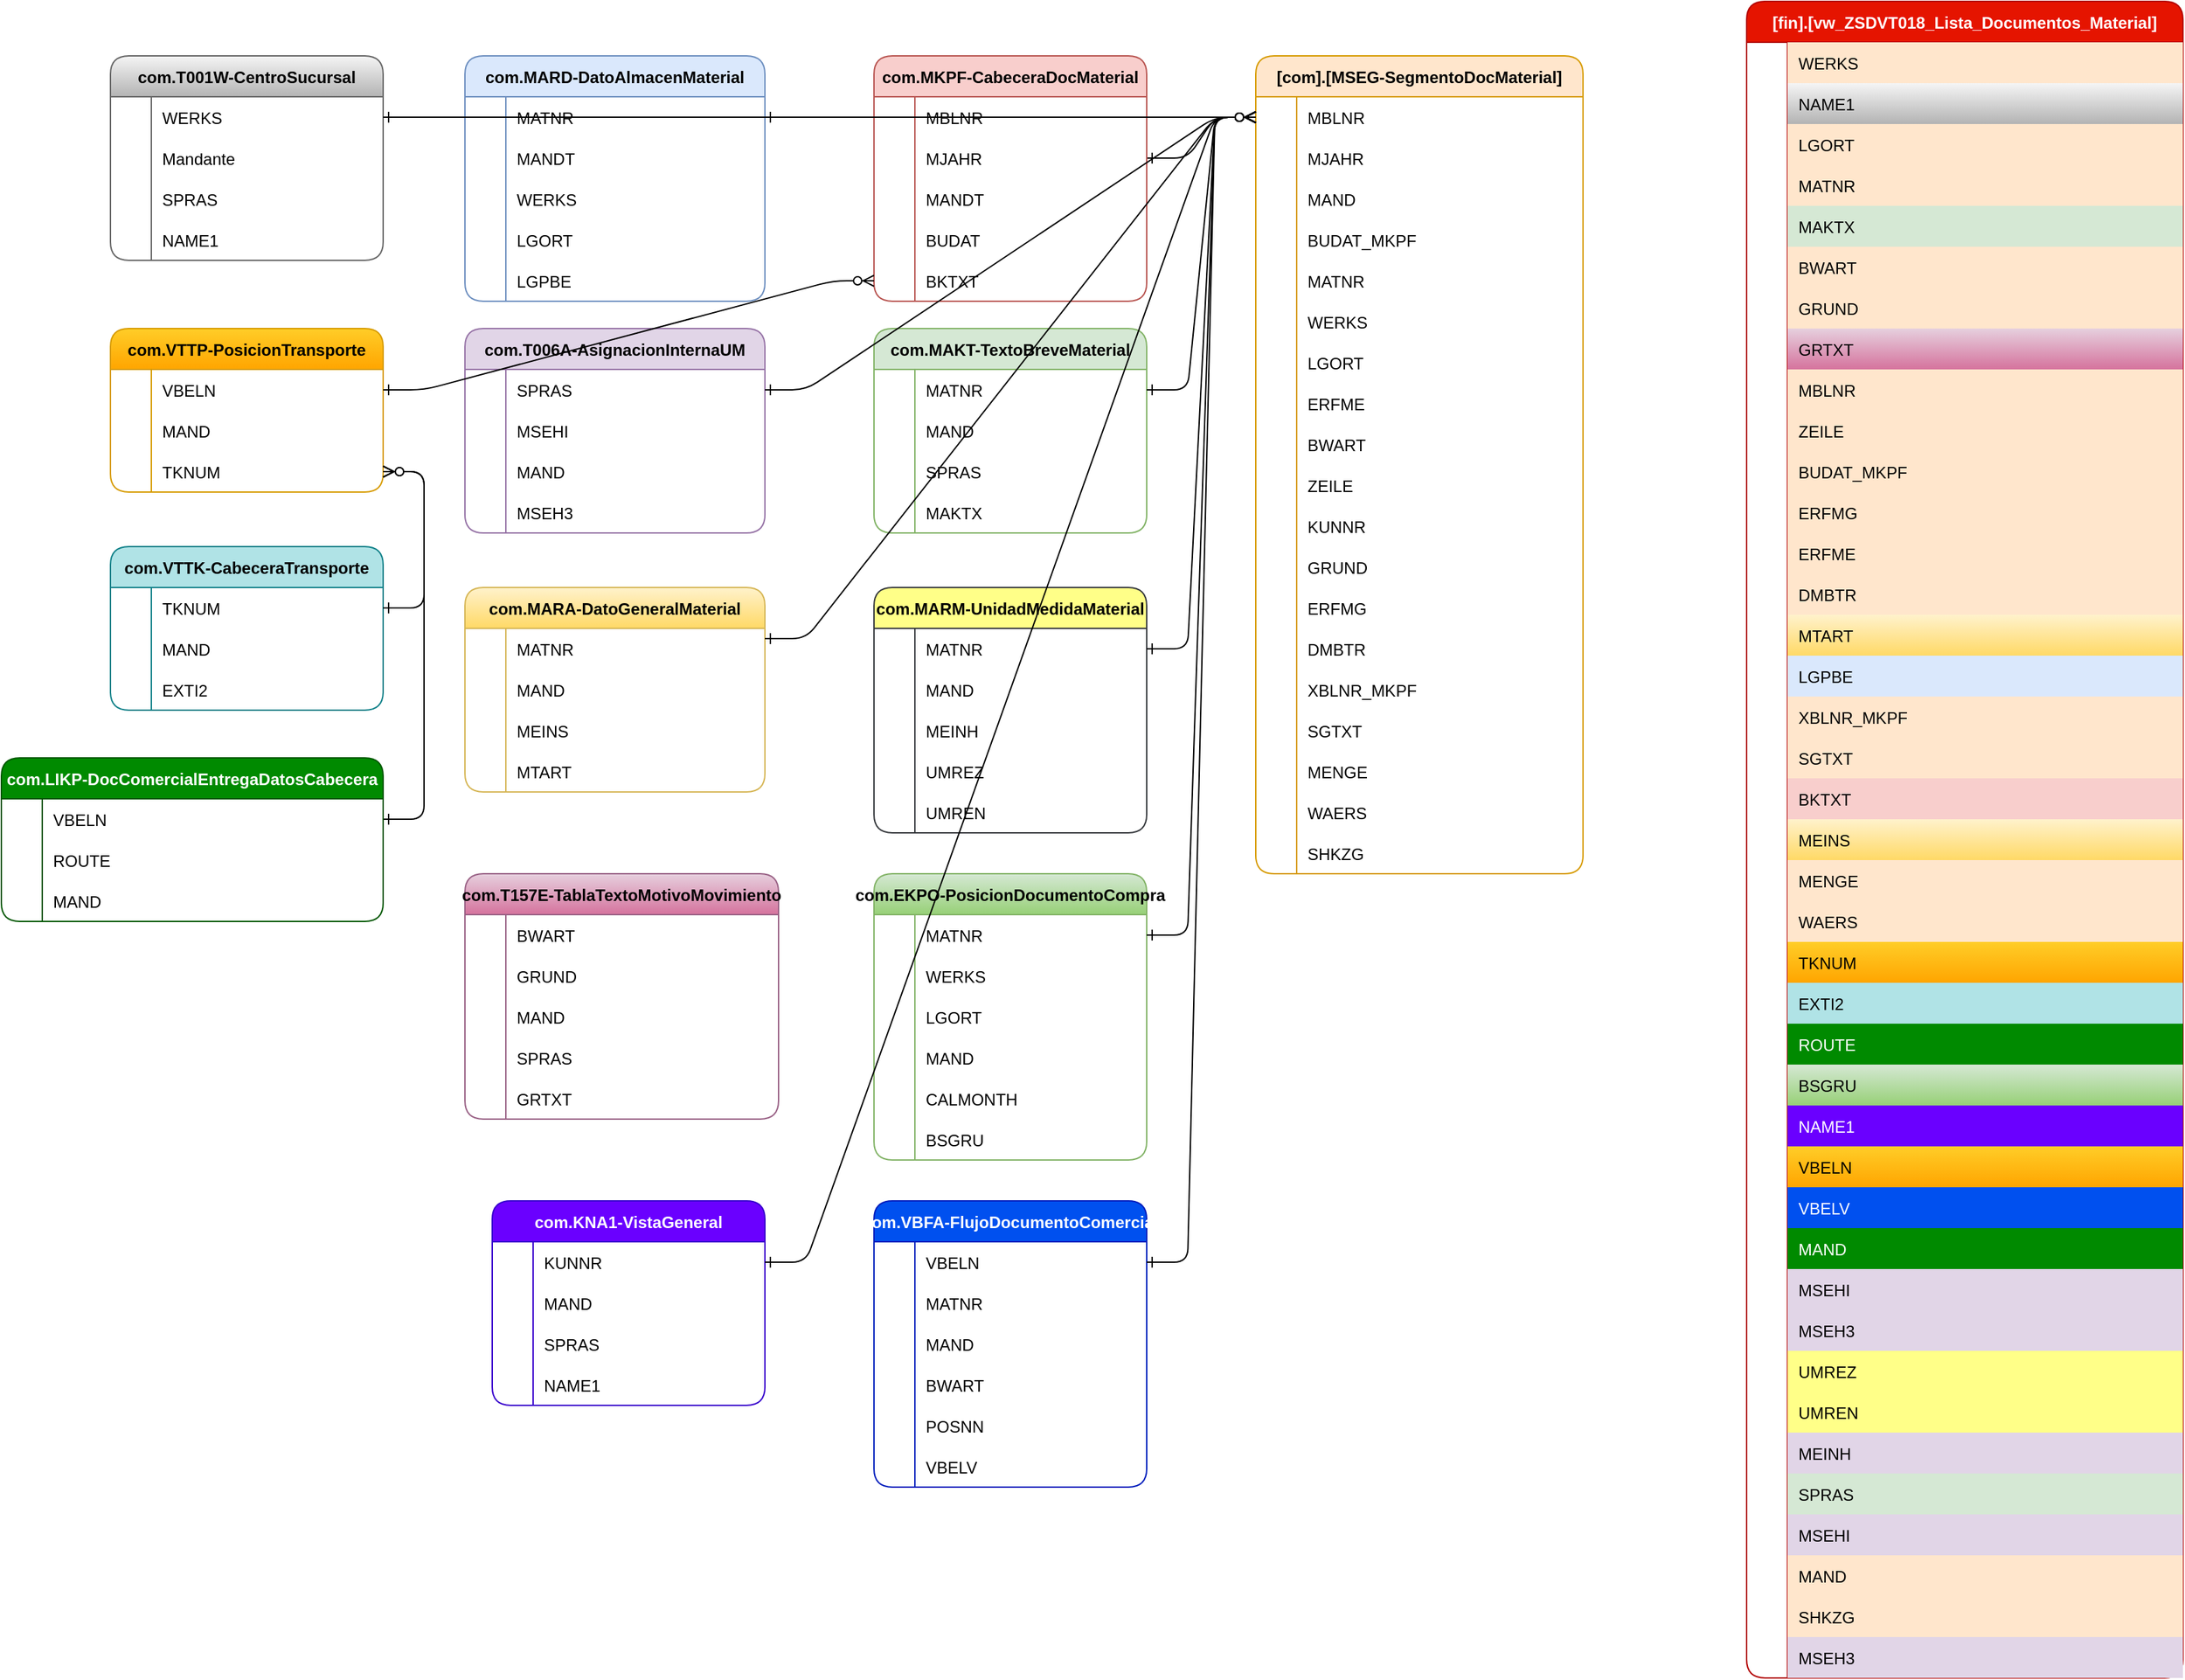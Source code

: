 <mxfile version="21.6.8" type="github">
  <diagram id="R2lEEEUBdFMjLlhIrx00" name="Page-1">
    <mxGraphModel dx="2739" dy="2033" grid="1" gridSize="10" guides="1" tooltips="1" connect="1" arrows="1" fold="1" page="1" pageScale="1" pageWidth="850" pageHeight="1100" math="0" shadow="0" extFonts="Permanent Marker^https://fonts.googleapis.com/css?family=Permanent+Marker">
      <root>
        <mxCell id="0" />
        <mxCell id="1" parent="0" />
        <mxCell id="C-vyLk0tnHw3VtMMgP7b-1" value="" style="edgeStyle=entityRelationEdgeStyle;endArrow=ERzeroToMany;startArrow=ERone;endFill=1;startFill=0;exitX=1;exitY=0.5;exitDx=0;exitDy=0;entryX=0;entryY=0.5;entryDx=0;entryDy=0;" parent="1" source="U6TxJr24kJnYtgSSFUL2-263" target="U6TxJr24kJnYtgSSFUL2-202" edge="1">
          <mxGeometry width="100" height="100" relative="1" as="geometry">
            <mxPoint x="50" y="-110" as="sourcePoint" />
            <mxPoint x="130" y="-80" as="targetPoint" />
          </mxGeometry>
        </mxCell>
        <mxCell id="U6TxJr24kJnYtgSSFUL2-1" value="[fin].[vw_ZSDVT018_Lista_Documentos_Material]" style="shape=table;startSize=30;container=1;collapsible=1;childLayout=tableLayout;fixedRows=1;rowLines=0;fontStyle=1;align=center;resizeLast=1;rounded=1;fillColor=#e51400;fontColor=#ffffff;strokeColor=#B20000;" vertex="1" parent="1">
          <mxGeometry x="480" y="-200" width="320" height="1230" as="geometry" />
        </mxCell>
        <mxCell id="U6TxJr24kJnYtgSSFUL2-2" value="" style="shape=tableRow;horizontal=0;startSize=0;swimlaneHead=0;swimlaneBody=0;fillColor=none;collapsible=0;dropTarget=0;points=[[0,0.5],[1,0.5]];portConstraint=eastwest;strokeColor=inherit;top=0;left=0;right=0;bottom=0;" vertex="1" parent="U6TxJr24kJnYtgSSFUL2-1">
          <mxGeometry y="30" width="320" height="30" as="geometry" />
        </mxCell>
        <mxCell id="U6TxJr24kJnYtgSSFUL2-3" value="" style="shape=partialRectangle;overflow=hidden;connectable=0;fillColor=none;strokeColor=inherit;top=0;left=0;bottom=0;right=0;" vertex="1" parent="U6TxJr24kJnYtgSSFUL2-2">
          <mxGeometry width="30" height="30" as="geometry">
            <mxRectangle width="30" height="30" as="alternateBounds" />
          </mxGeometry>
        </mxCell>
        <mxCell id="U6TxJr24kJnYtgSSFUL2-4" value="WERKS" style="shape=partialRectangle;overflow=hidden;connectable=0;fillColor=#ffe6cc;align=left;strokeColor=#d79b00;top=0;left=0;bottom=0;right=0;spacingLeft=6;" vertex="1" parent="U6TxJr24kJnYtgSSFUL2-2">
          <mxGeometry x="30" width="290" height="30" as="geometry">
            <mxRectangle width="290" height="30" as="alternateBounds" />
          </mxGeometry>
        </mxCell>
        <mxCell id="U6TxJr24kJnYtgSSFUL2-5" value="" style="shape=tableRow;horizontal=0;startSize=0;swimlaneHead=0;swimlaneBody=0;fillColor=none;collapsible=0;dropTarget=0;points=[[0,0.5],[1,0.5]];portConstraint=eastwest;strokeColor=inherit;top=0;left=0;right=0;bottom=0;" vertex="1" parent="U6TxJr24kJnYtgSSFUL2-1">
          <mxGeometry y="60" width="320" height="30" as="geometry" />
        </mxCell>
        <mxCell id="U6TxJr24kJnYtgSSFUL2-6" value="" style="shape=partialRectangle;overflow=hidden;connectable=0;fillColor=none;strokeColor=inherit;top=0;left=0;bottom=0;right=0;" vertex="1" parent="U6TxJr24kJnYtgSSFUL2-5">
          <mxGeometry width="30" height="30" as="geometry">
            <mxRectangle width="30" height="30" as="alternateBounds" />
          </mxGeometry>
        </mxCell>
        <mxCell id="U6TxJr24kJnYtgSSFUL2-7" value="NAME1" style="shape=partialRectangle;overflow=hidden;connectable=0;fillColor=#f5f5f5;align=left;strokeColor=#666666;top=0;left=0;bottom=0;right=0;spacingLeft=6;gradientColor=#b3b3b3;" vertex="1" parent="U6TxJr24kJnYtgSSFUL2-5">
          <mxGeometry x="30" width="290" height="30" as="geometry">
            <mxRectangle width="290" height="30" as="alternateBounds" />
          </mxGeometry>
        </mxCell>
        <mxCell id="U6TxJr24kJnYtgSSFUL2-8" value="" style="shape=tableRow;horizontal=0;startSize=0;swimlaneHead=0;swimlaneBody=0;fillColor=none;collapsible=0;dropTarget=0;points=[[0,0.5],[1,0.5]];portConstraint=eastwest;strokeColor=inherit;top=0;left=0;right=0;bottom=0;" vertex="1" parent="U6TxJr24kJnYtgSSFUL2-1">
          <mxGeometry y="90" width="320" height="30" as="geometry" />
        </mxCell>
        <mxCell id="U6TxJr24kJnYtgSSFUL2-9" value="" style="shape=partialRectangle;overflow=hidden;connectable=0;fillColor=none;strokeColor=inherit;top=0;left=0;bottom=0;right=0;" vertex="1" parent="U6TxJr24kJnYtgSSFUL2-8">
          <mxGeometry width="30" height="30" as="geometry">
            <mxRectangle width="30" height="30" as="alternateBounds" />
          </mxGeometry>
        </mxCell>
        <mxCell id="U6TxJr24kJnYtgSSFUL2-10" value="LGORT" style="shape=partialRectangle;overflow=hidden;connectable=0;fillColor=#ffe6cc;align=left;strokeColor=#d79b00;top=0;left=0;bottom=0;right=0;spacingLeft=6;" vertex="1" parent="U6TxJr24kJnYtgSSFUL2-8">
          <mxGeometry x="30" width="290" height="30" as="geometry">
            <mxRectangle width="290" height="30" as="alternateBounds" />
          </mxGeometry>
        </mxCell>
        <mxCell id="U6TxJr24kJnYtgSSFUL2-11" value="" style="shape=tableRow;horizontal=0;startSize=0;swimlaneHead=0;swimlaneBody=0;fillColor=none;collapsible=0;dropTarget=0;points=[[0,0.5],[1,0.5]];portConstraint=eastwest;strokeColor=inherit;top=0;left=0;right=0;bottom=0;" vertex="1" parent="U6TxJr24kJnYtgSSFUL2-1">
          <mxGeometry y="120" width="320" height="30" as="geometry" />
        </mxCell>
        <mxCell id="U6TxJr24kJnYtgSSFUL2-12" value="" style="shape=partialRectangle;overflow=hidden;connectable=0;fillColor=none;strokeColor=inherit;top=0;left=0;bottom=0;right=0;" vertex="1" parent="U6TxJr24kJnYtgSSFUL2-11">
          <mxGeometry width="30" height="30" as="geometry">
            <mxRectangle width="30" height="30" as="alternateBounds" />
          </mxGeometry>
        </mxCell>
        <mxCell id="U6TxJr24kJnYtgSSFUL2-13" value="MATNR" style="shape=partialRectangle;overflow=hidden;connectable=0;fillColor=#ffe6cc;align=left;strokeColor=#d79b00;top=0;left=0;bottom=0;right=0;spacingLeft=6;" vertex="1" parent="U6TxJr24kJnYtgSSFUL2-11">
          <mxGeometry x="30" width="290" height="30" as="geometry">
            <mxRectangle width="290" height="30" as="alternateBounds" />
          </mxGeometry>
        </mxCell>
        <mxCell id="U6TxJr24kJnYtgSSFUL2-14" value="" style="shape=tableRow;horizontal=0;startSize=0;swimlaneHead=0;swimlaneBody=0;fillColor=none;collapsible=0;dropTarget=0;points=[[0,0.5],[1,0.5]];portConstraint=eastwest;strokeColor=inherit;top=0;left=0;right=0;bottom=0;" vertex="1" parent="U6TxJr24kJnYtgSSFUL2-1">
          <mxGeometry y="150" width="320" height="30" as="geometry" />
        </mxCell>
        <mxCell id="U6TxJr24kJnYtgSSFUL2-15" value="" style="shape=partialRectangle;overflow=hidden;connectable=0;fillColor=none;strokeColor=inherit;top=0;left=0;bottom=0;right=0;" vertex="1" parent="U6TxJr24kJnYtgSSFUL2-14">
          <mxGeometry width="30" height="30" as="geometry">
            <mxRectangle width="30" height="30" as="alternateBounds" />
          </mxGeometry>
        </mxCell>
        <mxCell id="U6TxJr24kJnYtgSSFUL2-16" value="MAKTX" style="shape=partialRectangle;overflow=hidden;connectable=0;fillColor=#d5e8d4;align=left;strokeColor=#82b366;top=0;left=0;bottom=0;right=0;spacingLeft=6;" vertex="1" parent="U6TxJr24kJnYtgSSFUL2-14">
          <mxGeometry x="30" width="290" height="30" as="geometry">
            <mxRectangle width="290" height="30" as="alternateBounds" />
          </mxGeometry>
        </mxCell>
        <mxCell id="U6TxJr24kJnYtgSSFUL2-17" value="" style="shape=tableRow;horizontal=0;startSize=0;swimlaneHead=0;swimlaneBody=0;fillColor=none;collapsible=0;dropTarget=0;points=[[0,0.5],[1,0.5]];portConstraint=eastwest;strokeColor=inherit;top=0;left=0;right=0;bottom=0;" vertex="1" parent="U6TxJr24kJnYtgSSFUL2-1">
          <mxGeometry y="180" width="320" height="30" as="geometry" />
        </mxCell>
        <mxCell id="U6TxJr24kJnYtgSSFUL2-18" value="" style="shape=partialRectangle;overflow=hidden;connectable=0;fillColor=none;strokeColor=inherit;top=0;left=0;bottom=0;right=0;" vertex="1" parent="U6TxJr24kJnYtgSSFUL2-17">
          <mxGeometry width="30" height="30" as="geometry">
            <mxRectangle width="30" height="30" as="alternateBounds" />
          </mxGeometry>
        </mxCell>
        <mxCell id="U6TxJr24kJnYtgSSFUL2-19" value="BWART" style="shape=partialRectangle;overflow=hidden;connectable=0;fillColor=#ffe6cc;align=left;strokeColor=#d79b00;top=0;left=0;bottom=0;right=0;spacingLeft=6;" vertex="1" parent="U6TxJr24kJnYtgSSFUL2-17">
          <mxGeometry x="30" width="290" height="30" as="geometry">
            <mxRectangle width="290" height="30" as="alternateBounds" />
          </mxGeometry>
        </mxCell>
        <mxCell id="U6TxJr24kJnYtgSSFUL2-20" value="" style="shape=tableRow;horizontal=0;startSize=0;swimlaneHead=0;swimlaneBody=0;fillColor=none;collapsible=0;dropTarget=0;points=[[0,0.5],[1,0.5]];portConstraint=eastwest;strokeColor=inherit;top=0;left=0;right=0;bottom=0;" vertex="1" parent="U6TxJr24kJnYtgSSFUL2-1">
          <mxGeometry y="210" width="320" height="30" as="geometry" />
        </mxCell>
        <mxCell id="U6TxJr24kJnYtgSSFUL2-21" value="" style="shape=partialRectangle;overflow=hidden;connectable=0;fillColor=none;strokeColor=inherit;top=0;left=0;bottom=0;right=0;" vertex="1" parent="U6TxJr24kJnYtgSSFUL2-20">
          <mxGeometry width="30" height="30" as="geometry">
            <mxRectangle width="30" height="30" as="alternateBounds" />
          </mxGeometry>
        </mxCell>
        <mxCell id="U6TxJr24kJnYtgSSFUL2-22" value="GRUND" style="shape=partialRectangle;overflow=hidden;connectable=0;fillColor=#ffe6cc;align=left;strokeColor=#d79b00;top=0;left=0;bottom=0;right=0;spacingLeft=6;" vertex="1" parent="U6TxJr24kJnYtgSSFUL2-20">
          <mxGeometry x="30" width="290" height="30" as="geometry">
            <mxRectangle width="290" height="30" as="alternateBounds" />
          </mxGeometry>
        </mxCell>
        <mxCell id="U6TxJr24kJnYtgSSFUL2-23" value="" style="shape=tableRow;horizontal=0;startSize=0;swimlaneHead=0;swimlaneBody=0;fillColor=none;collapsible=0;dropTarget=0;points=[[0,0.5],[1,0.5]];portConstraint=eastwest;strokeColor=inherit;top=0;left=0;right=0;bottom=0;" vertex="1" parent="U6TxJr24kJnYtgSSFUL2-1">
          <mxGeometry y="240" width="320" height="30" as="geometry" />
        </mxCell>
        <mxCell id="U6TxJr24kJnYtgSSFUL2-24" value="" style="shape=partialRectangle;overflow=hidden;connectable=0;fillColor=none;strokeColor=inherit;top=0;left=0;bottom=0;right=0;" vertex="1" parent="U6TxJr24kJnYtgSSFUL2-23">
          <mxGeometry width="30" height="30" as="geometry">
            <mxRectangle width="30" height="30" as="alternateBounds" />
          </mxGeometry>
        </mxCell>
        <mxCell id="U6TxJr24kJnYtgSSFUL2-25" value="GRTXT" style="shape=partialRectangle;overflow=hidden;connectable=0;fillColor=#e6d0de;align=left;strokeColor=#996185;top=0;left=0;bottom=0;right=0;spacingLeft=6;gradientColor=#d5739d;" vertex="1" parent="U6TxJr24kJnYtgSSFUL2-23">
          <mxGeometry x="30" width="290" height="30" as="geometry">
            <mxRectangle width="290" height="30" as="alternateBounds" />
          </mxGeometry>
        </mxCell>
        <mxCell id="U6TxJr24kJnYtgSSFUL2-26" value="" style="shape=tableRow;horizontal=0;startSize=0;swimlaneHead=0;swimlaneBody=0;fillColor=none;collapsible=0;dropTarget=0;points=[[0,0.5],[1,0.5]];portConstraint=eastwest;strokeColor=inherit;top=0;left=0;right=0;bottom=0;" vertex="1" parent="U6TxJr24kJnYtgSSFUL2-1">
          <mxGeometry y="270" width="320" height="30" as="geometry" />
        </mxCell>
        <mxCell id="U6TxJr24kJnYtgSSFUL2-27" value="" style="shape=partialRectangle;overflow=hidden;connectable=0;fillColor=none;strokeColor=inherit;top=0;left=0;bottom=0;right=0;" vertex="1" parent="U6TxJr24kJnYtgSSFUL2-26">
          <mxGeometry width="30" height="30" as="geometry">
            <mxRectangle width="30" height="30" as="alternateBounds" />
          </mxGeometry>
        </mxCell>
        <mxCell id="U6TxJr24kJnYtgSSFUL2-28" value="MBLNR" style="shape=partialRectangle;overflow=hidden;connectable=0;fillColor=#ffe6cc;align=left;strokeColor=#d79b00;top=0;left=0;bottom=0;right=0;spacingLeft=6;" vertex="1" parent="U6TxJr24kJnYtgSSFUL2-26">
          <mxGeometry x="30" width="290" height="30" as="geometry">
            <mxRectangle width="290" height="30" as="alternateBounds" />
          </mxGeometry>
        </mxCell>
        <mxCell id="U6TxJr24kJnYtgSSFUL2-29" value="" style="shape=tableRow;horizontal=0;startSize=0;swimlaneHead=0;swimlaneBody=0;fillColor=none;collapsible=0;dropTarget=0;points=[[0,0.5],[1,0.5]];portConstraint=eastwest;strokeColor=inherit;top=0;left=0;right=0;bottom=0;" vertex="1" parent="U6TxJr24kJnYtgSSFUL2-1">
          <mxGeometry y="300" width="320" height="30" as="geometry" />
        </mxCell>
        <mxCell id="U6TxJr24kJnYtgSSFUL2-30" value="" style="shape=partialRectangle;overflow=hidden;connectable=0;fillColor=none;strokeColor=inherit;top=0;left=0;bottom=0;right=0;" vertex="1" parent="U6TxJr24kJnYtgSSFUL2-29">
          <mxGeometry width="30" height="30" as="geometry">
            <mxRectangle width="30" height="30" as="alternateBounds" />
          </mxGeometry>
        </mxCell>
        <mxCell id="U6TxJr24kJnYtgSSFUL2-31" value="ZEILE" style="shape=partialRectangle;overflow=hidden;connectable=0;fillColor=#ffe6cc;align=left;strokeColor=#d79b00;top=0;left=0;bottom=0;right=0;spacingLeft=6;" vertex="1" parent="U6TxJr24kJnYtgSSFUL2-29">
          <mxGeometry x="30" width="290" height="30" as="geometry">
            <mxRectangle width="290" height="30" as="alternateBounds" />
          </mxGeometry>
        </mxCell>
        <mxCell id="U6TxJr24kJnYtgSSFUL2-32" value="" style="shape=tableRow;horizontal=0;startSize=0;swimlaneHead=0;swimlaneBody=0;fillColor=none;collapsible=0;dropTarget=0;points=[[0,0.5],[1,0.5]];portConstraint=eastwest;strokeColor=inherit;top=0;left=0;right=0;bottom=0;" vertex="1" parent="U6TxJr24kJnYtgSSFUL2-1">
          <mxGeometry y="330" width="320" height="30" as="geometry" />
        </mxCell>
        <mxCell id="U6TxJr24kJnYtgSSFUL2-33" value="" style="shape=partialRectangle;overflow=hidden;connectable=0;fillColor=none;strokeColor=inherit;top=0;left=0;bottom=0;right=0;" vertex="1" parent="U6TxJr24kJnYtgSSFUL2-32">
          <mxGeometry width="30" height="30" as="geometry">
            <mxRectangle width="30" height="30" as="alternateBounds" />
          </mxGeometry>
        </mxCell>
        <mxCell id="U6TxJr24kJnYtgSSFUL2-34" value="BUDAT_MKPF" style="shape=partialRectangle;overflow=hidden;connectable=0;fillColor=#ffe6cc;align=left;strokeColor=#d79b00;top=0;left=0;bottom=0;right=0;spacingLeft=6;" vertex="1" parent="U6TxJr24kJnYtgSSFUL2-32">
          <mxGeometry x="30" width="290" height="30" as="geometry">
            <mxRectangle width="290" height="30" as="alternateBounds" />
          </mxGeometry>
        </mxCell>
        <mxCell id="U6TxJr24kJnYtgSSFUL2-35" value="" style="shape=tableRow;horizontal=0;startSize=0;swimlaneHead=0;swimlaneBody=0;fillColor=none;collapsible=0;dropTarget=0;points=[[0,0.5],[1,0.5]];portConstraint=eastwest;strokeColor=inherit;top=0;left=0;right=0;bottom=0;" vertex="1" parent="U6TxJr24kJnYtgSSFUL2-1">
          <mxGeometry y="360" width="320" height="30" as="geometry" />
        </mxCell>
        <mxCell id="U6TxJr24kJnYtgSSFUL2-36" value="" style="shape=partialRectangle;overflow=hidden;connectable=0;fillColor=none;strokeColor=inherit;top=0;left=0;bottom=0;right=0;" vertex="1" parent="U6TxJr24kJnYtgSSFUL2-35">
          <mxGeometry width="30" height="30" as="geometry">
            <mxRectangle width="30" height="30" as="alternateBounds" />
          </mxGeometry>
        </mxCell>
        <mxCell id="U6TxJr24kJnYtgSSFUL2-37" value="ERFMG" style="shape=partialRectangle;overflow=hidden;connectable=0;fillColor=#ffe6cc;align=left;strokeColor=#d79b00;top=0;left=0;bottom=0;right=0;spacingLeft=6;" vertex="1" parent="U6TxJr24kJnYtgSSFUL2-35">
          <mxGeometry x="30" width="290" height="30" as="geometry">
            <mxRectangle width="290" height="30" as="alternateBounds" />
          </mxGeometry>
        </mxCell>
        <mxCell id="U6TxJr24kJnYtgSSFUL2-38" value="" style="shape=tableRow;horizontal=0;startSize=0;swimlaneHead=0;swimlaneBody=0;fillColor=none;collapsible=0;dropTarget=0;points=[[0,0.5],[1,0.5]];portConstraint=eastwest;strokeColor=inherit;top=0;left=0;right=0;bottom=0;" vertex="1" parent="U6TxJr24kJnYtgSSFUL2-1">
          <mxGeometry y="390" width="320" height="30" as="geometry" />
        </mxCell>
        <mxCell id="U6TxJr24kJnYtgSSFUL2-39" value="" style="shape=partialRectangle;overflow=hidden;connectable=0;fillColor=none;strokeColor=inherit;top=0;left=0;bottom=0;right=0;" vertex="1" parent="U6TxJr24kJnYtgSSFUL2-38">
          <mxGeometry width="30" height="30" as="geometry">
            <mxRectangle width="30" height="30" as="alternateBounds" />
          </mxGeometry>
        </mxCell>
        <mxCell id="U6TxJr24kJnYtgSSFUL2-40" value="ERFME" style="shape=partialRectangle;overflow=hidden;connectable=0;fillColor=#ffe6cc;align=left;strokeColor=#d79b00;top=0;left=0;bottom=0;right=0;spacingLeft=6;" vertex="1" parent="U6TxJr24kJnYtgSSFUL2-38">
          <mxGeometry x="30" width="290" height="30" as="geometry">
            <mxRectangle width="290" height="30" as="alternateBounds" />
          </mxGeometry>
        </mxCell>
        <mxCell id="U6TxJr24kJnYtgSSFUL2-41" value="" style="shape=tableRow;horizontal=0;startSize=0;swimlaneHead=0;swimlaneBody=0;fillColor=none;collapsible=0;dropTarget=0;points=[[0,0.5],[1,0.5]];portConstraint=eastwest;strokeColor=inherit;top=0;left=0;right=0;bottom=0;" vertex="1" parent="U6TxJr24kJnYtgSSFUL2-1">
          <mxGeometry y="420" width="320" height="30" as="geometry" />
        </mxCell>
        <mxCell id="U6TxJr24kJnYtgSSFUL2-42" value="" style="shape=partialRectangle;overflow=hidden;connectable=0;fillColor=none;strokeColor=inherit;top=0;left=0;bottom=0;right=0;" vertex="1" parent="U6TxJr24kJnYtgSSFUL2-41">
          <mxGeometry width="30" height="30" as="geometry">
            <mxRectangle width="30" height="30" as="alternateBounds" />
          </mxGeometry>
        </mxCell>
        <mxCell id="U6TxJr24kJnYtgSSFUL2-43" value="DMBTR" style="shape=partialRectangle;overflow=hidden;connectable=0;fillColor=#ffe6cc;align=left;strokeColor=#d79b00;top=0;left=0;bottom=0;right=0;spacingLeft=6;" vertex="1" parent="U6TxJr24kJnYtgSSFUL2-41">
          <mxGeometry x="30" width="290" height="30" as="geometry">
            <mxRectangle width="290" height="30" as="alternateBounds" />
          </mxGeometry>
        </mxCell>
        <mxCell id="U6TxJr24kJnYtgSSFUL2-44" value="" style="shape=tableRow;horizontal=0;startSize=0;swimlaneHead=0;swimlaneBody=0;fillColor=none;collapsible=0;dropTarget=0;points=[[0,0.5],[1,0.5]];portConstraint=eastwest;strokeColor=inherit;top=0;left=0;right=0;bottom=0;" vertex="1" parent="U6TxJr24kJnYtgSSFUL2-1">
          <mxGeometry y="450" width="320" height="30" as="geometry" />
        </mxCell>
        <mxCell id="U6TxJr24kJnYtgSSFUL2-45" value="" style="shape=partialRectangle;overflow=hidden;connectable=0;fillColor=none;strokeColor=inherit;top=0;left=0;bottom=0;right=0;" vertex="1" parent="U6TxJr24kJnYtgSSFUL2-44">
          <mxGeometry width="30" height="30" as="geometry">
            <mxRectangle width="30" height="30" as="alternateBounds" />
          </mxGeometry>
        </mxCell>
        <mxCell id="U6TxJr24kJnYtgSSFUL2-46" value="MTART" style="shape=partialRectangle;overflow=hidden;connectable=0;fillColor=#fff2cc;align=left;strokeColor=#d6b656;top=0;left=0;bottom=0;right=0;spacingLeft=6;gradientColor=#ffd966;" vertex="1" parent="U6TxJr24kJnYtgSSFUL2-44">
          <mxGeometry x="30" width="290" height="30" as="geometry">
            <mxRectangle width="290" height="30" as="alternateBounds" />
          </mxGeometry>
        </mxCell>
        <mxCell id="U6TxJr24kJnYtgSSFUL2-47" value="" style="shape=tableRow;horizontal=0;startSize=0;swimlaneHead=0;swimlaneBody=0;fillColor=none;collapsible=0;dropTarget=0;points=[[0,0.5],[1,0.5]];portConstraint=eastwest;strokeColor=inherit;top=0;left=0;right=0;bottom=0;" vertex="1" parent="U6TxJr24kJnYtgSSFUL2-1">
          <mxGeometry y="480" width="320" height="30" as="geometry" />
        </mxCell>
        <mxCell id="U6TxJr24kJnYtgSSFUL2-48" value="" style="shape=partialRectangle;overflow=hidden;connectable=0;fillColor=none;strokeColor=inherit;top=0;left=0;bottom=0;right=0;" vertex="1" parent="U6TxJr24kJnYtgSSFUL2-47">
          <mxGeometry width="30" height="30" as="geometry">
            <mxRectangle width="30" height="30" as="alternateBounds" />
          </mxGeometry>
        </mxCell>
        <mxCell id="U6TxJr24kJnYtgSSFUL2-49" value="LGPBE" style="shape=partialRectangle;overflow=hidden;connectable=0;fillColor=#dae8fc;align=left;strokeColor=#6c8ebf;top=0;left=0;bottom=0;right=0;spacingLeft=6;" vertex="1" parent="U6TxJr24kJnYtgSSFUL2-47">
          <mxGeometry x="30" width="290" height="30" as="geometry">
            <mxRectangle width="290" height="30" as="alternateBounds" />
          </mxGeometry>
        </mxCell>
        <mxCell id="U6TxJr24kJnYtgSSFUL2-50" value="" style="shape=tableRow;horizontal=0;startSize=0;swimlaneHead=0;swimlaneBody=0;fillColor=none;collapsible=0;dropTarget=0;points=[[0,0.5],[1,0.5]];portConstraint=eastwest;strokeColor=inherit;top=0;left=0;right=0;bottom=0;" vertex="1" parent="U6TxJr24kJnYtgSSFUL2-1">
          <mxGeometry y="510" width="320" height="30" as="geometry" />
        </mxCell>
        <mxCell id="U6TxJr24kJnYtgSSFUL2-51" value="" style="shape=partialRectangle;overflow=hidden;connectable=0;fillColor=none;strokeColor=inherit;top=0;left=0;bottom=0;right=0;" vertex="1" parent="U6TxJr24kJnYtgSSFUL2-50">
          <mxGeometry width="30" height="30" as="geometry">
            <mxRectangle width="30" height="30" as="alternateBounds" />
          </mxGeometry>
        </mxCell>
        <mxCell id="U6TxJr24kJnYtgSSFUL2-52" value="XBLNR_MKPF" style="shape=partialRectangle;overflow=hidden;connectable=0;fillColor=#ffe6cc;align=left;strokeColor=#d79b00;top=0;left=0;bottom=0;right=0;spacingLeft=6;" vertex="1" parent="U6TxJr24kJnYtgSSFUL2-50">
          <mxGeometry x="30" width="290" height="30" as="geometry">
            <mxRectangle width="290" height="30" as="alternateBounds" />
          </mxGeometry>
        </mxCell>
        <mxCell id="U6TxJr24kJnYtgSSFUL2-53" value="" style="shape=tableRow;horizontal=0;startSize=0;swimlaneHead=0;swimlaneBody=0;fillColor=none;collapsible=0;dropTarget=0;points=[[0,0.5],[1,0.5]];portConstraint=eastwest;strokeColor=inherit;top=0;left=0;right=0;bottom=0;" vertex="1" parent="U6TxJr24kJnYtgSSFUL2-1">
          <mxGeometry y="540" width="320" height="30" as="geometry" />
        </mxCell>
        <mxCell id="U6TxJr24kJnYtgSSFUL2-54" value="" style="shape=partialRectangle;overflow=hidden;connectable=0;fillColor=none;strokeColor=inherit;top=0;left=0;bottom=0;right=0;" vertex="1" parent="U6TxJr24kJnYtgSSFUL2-53">
          <mxGeometry width="30" height="30" as="geometry">
            <mxRectangle width="30" height="30" as="alternateBounds" />
          </mxGeometry>
        </mxCell>
        <mxCell id="U6TxJr24kJnYtgSSFUL2-55" value="SGTXT" style="shape=partialRectangle;overflow=hidden;connectable=0;fillColor=#ffe6cc;align=left;strokeColor=#d79b00;top=0;left=0;bottom=0;right=0;spacingLeft=6;" vertex="1" parent="U6TxJr24kJnYtgSSFUL2-53">
          <mxGeometry x="30" width="290" height="30" as="geometry">
            <mxRectangle width="290" height="30" as="alternateBounds" />
          </mxGeometry>
        </mxCell>
        <mxCell id="U6TxJr24kJnYtgSSFUL2-56" value="" style="shape=tableRow;horizontal=0;startSize=0;swimlaneHead=0;swimlaneBody=0;fillColor=none;collapsible=0;dropTarget=0;points=[[0,0.5],[1,0.5]];portConstraint=eastwest;strokeColor=inherit;top=0;left=0;right=0;bottom=0;" vertex="1" parent="U6TxJr24kJnYtgSSFUL2-1">
          <mxGeometry y="570" width="320" height="30" as="geometry" />
        </mxCell>
        <mxCell id="U6TxJr24kJnYtgSSFUL2-57" value="" style="shape=partialRectangle;overflow=hidden;connectable=0;fillColor=none;strokeColor=inherit;top=0;left=0;bottom=0;right=0;" vertex="1" parent="U6TxJr24kJnYtgSSFUL2-56">
          <mxGeometry width="30" height="30" as="geometry">
            <mxRectangle width="30" height="30" as="alternateBounds" />
          </mxGeometry>
        </mxCell>
        <mxCell id="U6TxJr24kJnYtgSSFUL2-58" value="BKTXT" style="shape=partialRectangle;overflow=hidden;connectable=0;fillColor=#f8cecc;align=left;strokeColor=#b85450;top=0;left=0;bottom=0;right=0;spacingLeft=6;" vertex="1" parent="U6TxJr24kJnYtgSSFUL2-56">
          <mxGeometry x="30" width="290" height="30" as="geometry">
            <mxRectangle width="290" height="30" as="alternateBounds" />
          </mxGeometry>
        </mxCell>
        <mxCell id="U6TxJr24kJnYtgSSFUL2-59" value="" style="shape=tableRow;horizontal=0;startSize=0;swimlaneHead=0;swimlaneBody=0;fillColor=none;collapsible=0;dropTarget=0;points=[[0,0.5],[1,0.5]];portConstraint=eastwest;strokeColor=inherit;top=0;left=0;right=0;bottom=0;" vertex="1" parent="U6TxJr24kJnYtgSSFUL2-1">
          <mxGeometry y="600" width="320" height="30" as="geometry" />
        </mxCell>
        <mxCell id="U6TxJr24kJnYtgSSFUL2-60" value="" style="shape=partialRectangle;overflow=hidden;connectable=0;fillColor=none;strokeColor=inherit;top=0;left=0;bottom=0;right=0;" vertex="1" parent="U6TxJr24kJnYtgSSFUL2-59">
          <mxGeometry width="30" height="30" as="geometry">
            <mxRectangle width="30" height="30" as="alternateBounds" />
          </mxGeometry>
        </mxCell>
        <mxCell id="U6TxJr24kJnYtgSSFUL2-61" value="MEINS" style="shape=partialRectangle;overflow=hidden;connectable=0;fillColor=#fff2cc;align=left;strokeColor=#d6b656;top=0;left=0;bottom=0;right=0;spacingLeft=6;gradientColor=#ffd966;" vertex="1" parent="U6TxJr24kJnYtgSSFUL2-59">
          <mxGeometry x="30" width="290" height="30" as="geometry">
            <mxRectangle width="290" height="30" as="alternateBounds" />
          </mxGeometry>
        </mxCell>
        <mxCell id="U6TxJr24kJnYtgSSFUL2-62" value="" style="shape=tableRow;horizontal=0;startSize=0;swimlaneHead=0;swimlaneBody=0;fillColor=none;collapsible=0;dropTarget=0;points=[[0,0.5],[1,0.5]];portConstraint=eastwest;strokeColor=inherit;top=0;left=0;right=0;bottom=0;" vertex="1" parent="U6TxJr24kJnYtgSSFUL2-1">
          <mxGeometry y="630" width="320" height="30" as="geometry" />
        </mxCell>
        <mxCell id="U6TxJr24kJnYtgSSFUL2-63" value="" style="shape=partialRectangle;overflow=hidden;connectable=0;fillColor=none;strokeColor=inherit;top=0;left=0;bottom=0;right=0;" vertex="1" parent="U6TxJr24kJnYtgSSFUL2-62">
          <mxGeometry width="30" height="30" as="geometry">
            <mxRectangle width="30" height="30" as="alternateBounds" />
          </mxGeometry>
        </mxCell>
        <mxCell id="U6TxJr24kJnYtgSSFUL2-64" value="MENGE" style="shape=partialRectangle;overflow=hidden;connectable=0;fillColor=#ffe6cc;align=left;strokeColor=#d79b00;top=0;left=0;bottom=0;right=0;spacingLeft=6;" vertex="1" parent="U6TxJr24kJnYtgSSFUL2-62">
          <mxGeometry x="30" width="290" height="30" as="geometry">
            <mxRectangle width="290" height="30" as="alternateBounds" />
          </mxGeometry>
        </mxCell>
        <mxCell id="U6TxJr24kJnYtgSSFUL2-65" value="" style="shape=tableRow;horizontal=0;startSize=0;swimlaneHead=0;swimlaneBody=0;fillColor=none;collapsible=0;dropTarget=0;points=[[0,0.5],[1,0.5]];portConstraint=eastwest;strokeColor=inherit;top=0;left=0;right=0;bottom=0;" vertex="1" parent="U6TxJr24kJnYtgSSFUL2-1">
          <mxGeometry y="660" width="320" height="30" as="geometry" />
        </mxCell>
        <mxCell id="U6TxJr24kJnYtgSSFUL2-66" value="" style="shape=partialRectangle;overflow=hidden;connectable=0;fillColor=none;strokeColor=inherit;top=0;left=0;bottom=0;right=0;" vertex="1" parent="U6TxJr24kJnYtgSSFUL2-65">
          <mxGeometry width="30" height="30" as="geometry">
            <mxRectangle width="30" height="30" as="alternateBounds" />
          </mxGeometry>
        </mxCell>
        <mxCell id="U6TxJr24kJnYtgSSFUL2-67" value="WAERS" style="shape=partialRectangle;overflow=hidden;connectable=0;fillColor=#ffe6cc;align=left;strokeColor=#d79b00;top=0;left=0;bottom=0;right=0;spacingLeft=6;" vertex="1" parent="U6TxJr24kJnYtgSSFUL2-65">
          <mxGeometry x="30" width="290" height="30" as="geometry">
            <mxRectangle width="290" height="30" as="alternateBounds" />
          </mxGeometry>
        </mxCell>
        <mxCell id="U6TxJr24kJnYtgSSFUL2-68" value="" style="shape=tableRow;horizontal=0;startSize=0;swimlaneHead=0;swimlaneBody=0;fillColor=none;collapsible=0;dropTarget=0;points=[[0,0.5],[1,0.5]];portConstraint=eastwest;strokeColor=inherit;top=0;left=0;right=0;bottom=0;" vertex="1" parent="U6TxJr24kJnYtgSSFUL2-1">
          <mxGeometry y="690" width="320" height="30" as="geometry" />
        </mxCell>
        <mxCell id="U6TxJr24kJnYtgSSFUL2-69" value="" style="shape=partialRectangle;overflow=hidden;connectable=0;fillColor=none;strokeColor=inherit;top=0;left=0;bottom=0;right=0;" vertex="1" parent="U6TxJr24kJnYtgSSFUL2-68">
          <mxGeometry width="30" height="30" as="geometry">
            <mxRectangle width="30" height="30" as="alternateBounds" />
          </mxGeometry>
        </mxCell>
        <mxCell id="U6TxJr24kJnYtgSSFUL2-70" value="TKNUM" style="shape=partialRectangle;overflow=hidden;connectable=0;fillColor=#ffcd28;align=left;strokeColor=#d79b00;top=0;left=0;bottom=0;right=0;spacingLeft=6;gradientColor=#ffa500;" vertex="1" parent="U6TxJr24kJnYtgSSFUL2-68">
          <mxGeometry x="30" width="290" height="30" as="geometry">
            <mxRectangle width="290" height="30" as="alternateBounds" />
          </mxGeometry>
        </mxCell>
        <mxCell id="U6TxJr24kJnYtgSSFUL2-71" value="" style="shape=tableRow;horizontal=0;startSize=0;swimlaneHead=0;swimlaneBody=0;fillColor=none;collapsible=0;dropTarget=0;points=[[0,0.5],[1,0.5]];portConstraint=eastwest;strokeColor=inherit;top=0;left=0;right=0;bottom=0;" vertex="1" parent="U6TxJr24kJnYtgSSFUL2-1">
          <mxGeometry y="720" width="320" height="30" as="geometry" />
        </mxCell>
        <mxCell id="U6TxJr24kJnYtgSSFUL2-72" value="" style="shape=partialRectangle;overflow=hidden;connectable=0;fillColor=none;strokeColor=inherit;top=0;left=0;bottom=0;right=0;" vertex="1" parent="U6TxJr24kJnYtgSSFUL2-71">
          <mxGeometry width="30" height="30" as="geometry">
            <mxRectangle width="30" height="30" as="alternateBounds" />
          </mxGeometry>
        </mxCell>
        <mxCell id="U6TxJr24kJnYtgSSFUL2-73" value="EXTI2" style="shape=partialRectangle;overflow=hidden;connectable=0;fillColor=#b0e3e6;align=left;strokeColor=#0e8088;top=0;left=0;bottom=0;right=0;spacingLeft=6;" vertex="1" parent="U6TxJr24kJnYtgSSFUL2-71">
          <mxGeometry x="30" width="290" height="30" as="geometry">
            <mxRectangle width="290" height="30" as="alternateBounds" />
          </mxGeometry>
        </mxCell>
        <mxCell id="U6TxJr24kJnYtgSSFUL2-74" value="" style="shape=tableRow;horizontal=0;startSize=0;swimlaneHead=0;swimlaneBody=0;fillColor=none;collapsible=0;dropTarget=0;points=[[0,0.5],[1,0.5]];portConstraint=eastwest;strokeColor=inherit;top=0;left=0;right=0;bottom=0;" vertex="1" parent="U6TxJr24kJnYtgSSFUL2-1">
          <mxGeometry y="750" width="320" height="30" as="geometry" />
        </mxCell>
        <mxCell id="U6TxJr24kJnYtgSSFUL2-75" value="" style="shape=partialRectangle;overflow=hidden;connectable=0;fillColor=none;strokeColor=inherit;top=0;left=0;bottom=0;right=0;" vertex="1" parent="U6TxJr24kJnYtgSSFUL2-74">
          <mxGeometry width="30" height="30" as="geometry">
            <mxRectangle width="30" height="30" as="alternateBounds" />
          </mxGeometry>
        </mxCell>
        <mxCell id="U6TxJr24kJnYtgSSFUL2-76" value="ROUTE" style="shape=partialRectangle;overflow=hidden;connectable=0;fillColor=#008a00;align=left;strokeColor=#005700;top=0;left=0;bottom=0;right=0;spacingLeft=6;fontColor=#ffffff;" vertex="1" parent="U6TxJr24kJnYtgSSFUL2-74">
          <mxGeometry x="30" width="290" height="30" as="geometry">
            <mxRectangle width="290" height="30" as="alternateBounds" />
          </mxGeometry>
        </mxCell>
        <mxCell id="U6TxJr24kJnYtgSSFUL2-77" value="" style="shape=tableRow;horizontal=0;startSize=0;swimlaneHead=0;swimlaneBody=0;fillColor=none;collapsible=0;dropTarget=0;points=[[0,0.5],[1,0.5]];portConstraint=eastwest;strokeColor=inherit;top=0;left=0;right=0;bottom=0;" vertex="1" parent="U6TxJr24kJnYtgSSFUL2-1">
          <mxGeometry y="780" width="320" height="30" as="geometry" />
        </mxCell>
        <mxCell id="U6TxJr24kJnYtgSSFUL2-78" value="" style="shape=partialRectangle;overflow=hidden;connectable=0;fillColor=none;strokeColor=inherit;top=0;left=0;bottom=0;right=0;" vertex="1" parent="U6TxJr24kJnYtgSSFUL2-77">
          <mxGeometry width="30" height="30" as="geometry">
            <mxRectangle width="30" height="30" as="alternateBounds" />
          </mxGeometry>
        </mxCell>
        <mxCell id="U6TxJr24kJnYtgSSFUL2-79" value="BSGRU" style="shape=partialRectangle;overflow=hidden;connectable=0;fillColor=#d5e8d4;align=left;strokeColor=#82b366;top=0;left=0;bottom=0;right=0;spacingLeft=6;gradientColor=#97d077;" vertex="1" parent="U6TxJr24kJnYtgSSFUL2-77">
          <mxGeometry x="30" width="290" height="30" as="geometry">
            <mxRectangle width="290" height="30" as="alternateBounds" />
          </mxGeometry>
        </mxCell>
        <mxCell id="U6TxJr24kJnYtgSSFUL2-80" value="" style="shape=tableRow;horizontal=0;startSize=0;swimlaneHead=0;swimlaneBody=0;fillColor=none;collapsible=0;dropTarget=0;points=[[0,0.5],[1,0.5]];portConstraint=eastwest;strokeColor=inherit;top=0;left=0;right=0;bottom=0;" vertex="1" parent="U6TxJr24kJnYtgSSFUL2-1">
          <mxGeometry y="810" width="320" height="30" as="geometry" />
        </mxCell>
        <mxCell id="U6TxJr24kJnYtgSSFUL2-81" value="" style="shape=partialRectangle;overflow=hidden;connectable=0;fillColor=none;strokeColor=inherit;top=0;left=0;bottom=0;right=0;" vertex="1" parent="U6TxJr24kJnYtgSSFUL2-80">
          <mxGeometry width="30" height="30" as="geometry">
            <mxRectangle width="30" height="30" as="alternateBounds" />
          </mxGeometry>
        </mxCell>
        <mxCell id="U6TxJr24kJnYtgSSFUL2-82" value="NAME1" style="shape=partialRectangle;overflow=hidden;connectable=0;fillColor=#6a00ff;align=left;strokeColor=#3700CC;top=0;left=0;bottom=0;right=0;spacingLeft=6;fontColor=#ffffff;" vertex="1" parent="U6TxJr24kJnYtgSSFUL2-80">
          <mxGeometry x="30" width="290" height="30" as="geometry">
            <mxRectangle width="290" height="30" as="alternateBounds" />
          </mxGeometry>
        </mxCell>
        <mxCell id="U6TxJr24kJnYtgSSFUL2-83" value="" style="shape=tableRow;horizontal=0;startSize=0;swimlaneHead=0;swimlaneBody=0;fillColor=none;collapsible=0;dropTarget=0;points=[[0,0.5],[1,0.5]];portConstraint=eastwest;strokeColor=inherit;top=0;left=0;right=0;bottom=0;" vertex="1" parent="U6TxJr24kJnYtgSSFUL2-1">
          <mxGeometry y="840" width="320" height="30" as="geometry" />
        </mxCell>
        <mxCell id="U6TxJr24kJnYtgSSFUL2-84" value="" style="shape=partialRectangle;overflow=hidden;connectable=0;fillColor=none;strokeColor=inherit;top=0;left=0;bottom=0;right=0;" vertex="1" parent="U6TxJr24kJnYtgSSFUL2-83">
          <mxGeometry width="30" height="30" as="geometry">
            <mxRectangle width="30" height="30" as="alternateBounds" />
          </mxGeometry>
        </mxCell>
        <mxCell id="U6TxJr24kJnYtgSSFUL2-85" value="VBELN" style="shape=partialRectangle;overflow=hidden;connectable=0;fillColor=#ffcd28;align=left;strokeColor=#d79b00;top=0;left=0;bottom=0;right=0;spacingLeft=6;gradientColor=#ffa500;" vertex="1" parent="U6TxJr24kJnYtgSSFUL2-83">
          <mxGeometry x="30" width="290" height="30" as="geometry">
            <mxRectangle width="290" height="30" as="alternateBounds" />
          </mxGeometry>
        </mxCell>
        <mxCell id="U6TxJr24kJnYtgSSFUL2-86" value="" style="shape=tableRow;horizontal=0;startSize=0;swimlaneHead=0;swimlaneBody=0;fillColor=none;collapsible=0;dropTarget=0;points=[[0,0.5],[1,0.5]];portConstraint=eastwest;strokeColor=inherit;top=0;left=0;right=0;bottom=0;" vertex="1" parent="U6TxJr24kJnYtgSSFUL2-1">
          <mxGeometry y="870" width="320" height="30" as="geometry" />
        </mxCell>
        <mxCell id="U6TxJr24kJnYtgSSFUL2-87" value="" style="shape=partialRectangle;overflow=hidden;connectable=0;fillColor=none;strokeColor=inherit;top=0;left=0;bottom=0;right=0;" vertex="1" parent="U6TxJr24kJnYtgSSFUL2-86">
          <mxGeometry width="30" height="30" as="geometry">
            <mxRectangle width="30" height="30" as="alternateBounds" />
          </mxGeometry>
        </mxCell>
        <mxCell id="U6TxJr24kJnYtgSSFUL2-88" value="VBELV" style="shape=partialRectangle;overflow=hidden;connectable=0;fillColor=#0050ef;align=left;strokeColor=#001DBC;top=0;left=0;bottom=0;right=0;spacingLeft=6;fontColor=#ffffff;" vertex="1" parent="U6TxJr24kJnYtgSSFUL2-86">
          <mxGeometry x="30" width="290" height="30" as="geometry">
            <mxRectangle width="290" height="30" as="alternateBounds" />
          </mxGeometry>
        </mxCell>
        <mxCell id="U6TxJr24kJnYtgSSFUL2-89" value="" style="shape=tableRow;horizontal=0;startSize=0;swimlaneHead=0;swimlaneBody=0;fillColor=none;collapsible=0;dropTarget=0;points=[[0,0.5],[1,0.5]];portConstraint=eastwest;strokeColor=inherit;top=0;left=0;right=0;bottom=0;" vertex="1" parent="U6TxJr24kJnYtgSSFUL2-1">
          <mxGeometry y="900" width="320" height="30" as="geometry" />
        </mxCell>
        <mxCell id="U6TxJr24kJnYtgSSFUL2-90" value="" style="shape=partialRectangle;overflow=hidden;connectable=0;fillColor=none;strokeColor=inherit;top=0;left=0;bottom=0;right=0;" vertex="1" parent="U6TxJr24kJnYtgSSFUL2-89">
          <mxGeometry width="30" height="30" as="geometry">
            <mxRectangle width="30" height="30" as="alternateBounds" />
          </mxGeometry>
        </mxCell>
        <mxCell id="U6TxJr24kJnYtgSSFUL2-91" value="MAND" style="shape=partialRectangle;overflow=hidden;connectable=0;fillColor=#008a00;align=left;strokeColor=#005700;top=0;left=0;bottom=0;right=0;spacingLeft=6;fontColor=#ffffff;" vertex="1" parent="U6TxJr24kJnYtgSSFUL2-89">
          <mxGeometry x="30" width="290" height="30" as="geometry">
            <mxRectangle width="290" height="30" as="alternateBounds" />
          </mxGeometry>
        </mxCell>
        <mxCell id="U6TxJr24kJnYtgSSFUL2-92" value="" style="shape=tableRow;horizontal=0;startSize=0;swimlaneHead=0;swimlaneBody=0;fillColor=none;collapsible=0;dropTarget=0;points=[[0,0.5],[1,0.5]];portConstraint=eastwest;strokeColor=inherit;top=0;left=0;right=0;bottom=0;" vertex="1" parent="U6TxJr24kJnYtgSSFUL2-1">
          <mxGeometry y="930" width="320" height="30" as="geometry" />
        </mxCell>
        <mxCell id="U6TxJr24kJnYtgSSFUL2-93" value="" style="shape=partialRectangle;overflow=hidden;connectable=0;fillColor=none;strokeColor=inherit;top=0;left=0;bottom=0;right=0;" vertex="1" parent="U6TxJr24kJnYtgSSFUL2-92">
          <mxGeometry width="30" height="30" as="geometry">
            <mxRectangle width="30" height="30" as="alternateBounds" />
          </mxGeometry>
        </mxCell>
        <mxCell id="U6TxJr24kJnYtgSSFUL2-94" value="MSEHI" style="shape=partialRectangle;overflow=hidden;connectable=0;fillColor=#e1d5e7;align=left;strokeColor=#9673a6;top=0;left=0;bottom=0;right=0;spacingLeft=6;" vertex="1" parent="U6TxJr24kJnYtgSSFUL2-92">
          <mxGeometry x="30" width="290" height="30" as="geometry">
            <mxRectangle width="290" height="30" as="alternateBounds" />
          </mxGeometry>
        </mxCell>
        <mxCell id="U6TxJr24kJnYtgSSFUL2-95" value="" style="shape=tableRow;horizontal=0;startSize=0;swimlaneHead=0;swimlaneBody=0;fillColor=none;collapsible=0;dropTarget=0;points=[[0,0.5],[1,0.5]];portConstraint=eastwest;strokeColor=inherit;top=0;left=0;right=0;bottom=0;" vertex="1" parent="U6TxJr24kJnYtgSSFUL2-1">
          <mxGeometry y="960" width="320" height="30" as="geometry" />
        </mxCell>
        <mxCell id="U6TxJr24kJnYtgSSFUL2-96" value="" style="shape=partialRectangle;overflow=hidden;connectable=0;fillColor=none;strokeColor=inherit;top=0;left=0;bottom=0;right=0;" vertex="1" parent="U6TxJr24kJnYtgSSFUL2-95">
          <mxGeometry width="30" height="30" as="geometry">
            <mxRectangle width="30" height="30" as="alternateBounds" />
          </mxGeometry>
        </mxCell>
        <mxCell id="U6TxJr24kJnYtgSSFUL2-97" value="MSEH3" style="shape=partialRectangle;overflow=hidden;connectable=0;fillColor=#e1d5e7;align=left;strokeColor=#9673a6;top=0;left=0;bottom=0;right=0;spacingLeft=6;" vertex="1" parent="U6TxJr24kJnYtgSSFUL2-95">
          <mxGeometry x="30" width="290" height="30" as="geometry">
            <mxRectangle width="290" height="30" as="alternateBounds" />
          </mxGeometry>
        </mxCell>
        <mxCell id="U6TxJr24kJnYtgSSFUL2-98" value="" style="shape=tableRow;horizontal=0;startSize=0;swimlaneHead=0;swimlaneBody=0;fillColor=none;collapsible=0;dropTarget=0;points=[[0,0.5],[1,0.5]];portConstraint=eastwest;strokeColor=inherit;top=0;left=0;right=0;bottom=0;" vertex="1" parent="U6TxJr24kJnYtgSSFUL2-1">
          <mxGeometry y="990" width="320" height="30" as="geometry" />
        </mxCell>
        <mxCell id="U6TxJr24kJnYtgSSFUL2-99" value="" style="shape=partialRectangle;overflow=hidden;connectable=0;fillColor=none;strokeColor=inherit;top=0;left=0;bottom=0;right=0;" vertex="1" parent="U6TxJr24kJnYtgSSFUL2-98">
          <mxGeometry width="30" height="30" as="geometry">
            <mxRectangle width="30" height="30" as="alternateBounds" />
          </mxGeometry>
        </mxCell>
        <mxCell id="U6TxJr24kJnYtgSSFUL2-100" value="UMREZ" style="shape=partialRectangle;overflow=hidden;connectable=0;fillColor=#ffff88;align=left;strokeColor=#36393d;top=0;left=0;bottom=0;right=0;spacingLeft=6;" vertex="1" parent="U6TxJr24kJnYtgSSFUL2-98">
          <mxGeometry x="30" width="290" height="30" as="geometry">
            <mxRectangle width="290" height="30" as="alternateBounds" />
          </mxGeometry>
        </mxCell>
        <mxCell id="U6TxJr24kJnYtgSSFUL2-101" value="" style="shape=tableRow;horizontal=0;startSize=0;swimlaneHead=0;swimlaneBody=0;fillColor=none;collapsible=0;dropTarget=0;points=[[0,0.5],[1,0.5]];portConstraint=eastwest;strokeColor=inherit;top=0;left=0;right=0;bottom=0;" vertex="1" parent="U6TxJr24kJnYtgSSFUL2-1">
          <mxGeometry y="1020" width="320" height="30" as="geometry" />
        </mxCell>
        <mxCell id="U6TxJr24kJnYtgSSFUL2-102" value="" style="shape=partialRectangle;overflow=hidden;connectable=0;fillColor=none;strokeColor=inherit;top=0;left=0;bottom=0;right=0;" vertex="1" parent="U6TxJr24kJnYtgSSFUL2-101">
          <mxGeometry width="30" height="30" as="geometry">
            <mxRectangle width="30" height="30" as="alternateBounds" />
          </mxGeometry>
        </mxCell>
        <mxCell id="U6TxJr24kJnYtgSSFUL2-103" value="UMREN" style="shape=partialRectangle;overflow=hidden;connectable=0;fillColor=#ffff88;align=left;strokeColor=#36393d;top=0;left=0;bottom=0;right=0;spacingLeft=6;" vertex="1" parent="U6TxJr24kJnYtgSSFUL2-101">
          <mxGeometry x="30" width="290" height="30" as="geometry">
            <mxRectangle width="290" height="30" as="alternateBounds" />
          </mxGeometry>
        </mxCell>
        <mxCell id="U6TxJr24kJnYtgSSFUL2-104" value="" style="shape=tableRow;horizontal=0;startSize=0;swimlaneHead=0;swimlaneBody=0;fillColor=none;collapsible=0;dropTarget=0;points=[[0,0.5],[1,0.5]];portConstraint=eastwest;strokeColor=inherit;top=0;left=0;right=0;bottom=0;" vertex="1" parent="U6TxJr24kJnYtgSSFUL2-1">
          <mxGeometry y="1050" width="320" height="30" as="geometry" />
        </mxCell>
        <mxCell id="U6TxJr24kJnYtgSSFUL2-105" value="" style="shape=partialRectangle;overflow=hidden;connectable=0;fillColor=none;strokeColor=inherit;top=0;left=0;bottom=0;right=0;" vertex="1" parent="U6TxJr24kJnYtgSSFUL2-104">
          <mxGeometry width="30" height="30" as="geometry">
            <mxRectangle width="30" height="30" as="alternateBounds" />
          </mxGeometry>
        </mxCell>
        <mxCell id="U6TxJr24kJnYtgSSFUL2-106" value="MEINH" style="shape=partialRectangle;overflow=hidden;connectable=0;fillColor=#e1d5e7;align=left;strokeColor=#9673a6;top=0;left=0;bottom=0;right=0;spacingLeft=6;" vertex="1" parent="U6TxJr24kJnYtgSSFUL2-104">
          <mxGeometry x="30" width="290" height="30" as="geometry">
            <mxRectangle width="290" height="30" as="alternateBounds" />
          </mxGeometry>
        </mxCell>
        <mxCell id="U6TxJr24kJnYtgSSFUL2-107" value="" style="shape=tableRow;horizontal=0;startSize=0;swimlaneHead=0;swimlaneBody=0;fillColor=none;collapsible=0;dropTarget=0;points=[[0,0.5],[1,0.5]];portConstraint=eastwest;strokeColor=inherit;top=0;left=0;right=0;bottom=0;" vertex="1" parent="U6TxJr24kJnYtgSSFUL2-1">
          <mxGeometry y="1080" width="320" height="30" as="geometry" />
        </mxCell>
        <mxCell id="U6TxJr24kJnYtgSSFUL2-108" value="" style="shape=partialRectangle;overflow=hidden;connectable=0;fillColor=none;strokeColor=inherit;top=0;left=0;bottom=0;right=0;" vertex="1" parent="U6TxJr24kJnYtgSSFUL2-107">
          <mxGeometry width="30" height="30" as="geometry">
            <mxRectangle width="30" height="30" as="alternateBounds" />
          </mxGeometry>
        </mxCell>
        <mxCell id="U6TxJr24kJnYtgSSFUL2-109" value="SPRAS" style="shape=partialRectangle;overflow=hidden;connectable=0;fillColor=#d5e8d4;align=left;strokeColor=#82b366;top=0;left=0;bottom=0;right=0;spacingLeft=6;" vertex="1" parent="U6TxJr24kJnYtgSSFUL2-107">
          <mxGeometry x="30" width="290" height="30" as="geometry">
            <mxRectangle width="290" height="30" as="alternateBounds" />
          </mxGeometry>
        </mxCell>
        <mxCell id="U6TxJr24kJnYtgSSFUL2-110" value="" style="shape=tableRow;horizontal=0;startSize=0;swimlaneHead=0;swimlaneBody=0;fillColor=none;collapsible=0;dropTarget=0;points=[[0,0.5],[1,0.5]];portConstraint=eastwest;strokeColor=inherit;top=0;left=0;right=0;bottom=0;" vertex="1" parent="U6TxJr24kJnYtgSSFUL2-1">
          <mxGeometry y="1110" width="320" height="30" as="geometry" />
        </mxCell>
        <mxCell id="U6TxJr24kJnYtgSSFUL2-111" value="" style="shape=partialRectangle;overflow=hidden;connectable=0;fillColor=none;strokeColor=inherit;top=0;left=0;bottom=0;right=0;" vertex="1" parent="U6TxJr24kJnYtgSSFUL2-110">
          <mxGeometry width="30" height="30" as="geometry">
            <mxRectangle width="30" height="30" as="alternateBounds" />
          </mxGeometry>
        </mxCell>
        <mxCell id="U6TxJr24kJnYtgSSFUL2-112" value="MSEHI" style="shape=partialRectangle;overflow=hidden;connectable=0;fillColor=#e1d5e7;align=left;strokeColor=#9673a6;top=0;left=0;bottom=0;right=0;spacingLeft=6;" vertex="1" parent="U6TxJr24kJnYtgSSFUL2-110">
          <mxGeometry x="30" width="290" height="30" as="geometry">
            <mxRectangle width="290" height="30" as="alternateBounds" />
          </mxGeometry>
        </mxCell>
        <mxCell id="U6TxJr24kJnYtgSSFUL2-113" value="" style="shape=tableRow;horizontal=0;startSize=0;swimlaneHead=0;swimlaneBody=0;fillColor=none;collapsible=0;dropTarget=0;points=[[0,0.5],[1,0.5]];portConstraint=eastwest;strokeColor=inherit;top=0;left=0;right=0;bottom=0;" vertex="1" parent="U6TxJr24kJnYtgSSFUL2-1">
          <mxGeometry y="1140" width="320" height="30" as="geometry" />
        </mxCell>
        <mxCell id="U6TxJr24kJnYtgSSFUL2-114" value="" style="shape=partialRectangle;overflow=hidden;connectable=0;fillColor=none;strokeColor=inherit;top=0;left=0;bottom=0;right=0;" vertex="1" parent="U6TxJr24kJnYtgSSFUL2-113">
          <mxGeometry width="30" height="30" as="geometry">
            <mxRectangle width="30" height="30" as="alternateBounds" />
          </mxGeometry>
        </mxCell>
        <mxCell id="U6TxJr24kJnYtgSSFUL2-115" value="MAND" style="shape=partialRectangle;overflow=hidden;connectable=0;fillColor=#ffe6cc;align=left;strokeColor=#d79b00;top=0;left=0;bottom=0;right=0;spacingLeft=6;" vertex="1" parent="U6TxJr24kJnYtgSSFUL2-113">
          <mxGeometry x="30" width="290" height="30" as="geometry">
            <mxRectangle width="290" height="30" as="alternateBounds" />
          </mxGeometry>
        </mxCell>
        <mxCell id="U6TxJr24kJnYtgSSFUL2-116" value="" style="shape=tableRow;horizontal=0;startSize=0;swimlaneHead=0;swimlaneBody=0;fillColor=none;collapsible=0;dropTarget=0;points=[[0,0.5],[1,0.5]];portConstraint=eastwest;strokeColor=inherit;top=0;left=0;right=0;bottom=0;" vertex="1" parent="U6TxJr24kJnYtgSSFUL2-1">
          <mxGeometry y="1170" width="320" height="30" as="geometry" />
        </mxCell>
        <mxCell id="U6TxJr24kJnYtgSSFUL2-117" value="" style="shape=partialRectangle;overflow=hidden;connectable=0;fillColor=none;strokeColor=inherit;top=0;left=0;bottom=0;right=0;" vertex="1" parent="U6TxJr24kJnYtgSSFUL2-116">
          <mxGeometry width="30" height="30" as="geometry">
            <mxRectangle width="30" height="30" as="alternateBounds" />
          </mxGeometry>
        </mxCell>
        <mxCell id="U6TxJr24kJnYtgSSFUL2-118" value="SHKZG" style="shape=partialRectangle;overflow=hidden;connectable=0;fillColor=#ffe6cc;align=left;strokeColor=#d79b00;top=0;left=0;bottom=0;right=0;spacingLeft=6;" vertex="1" parent="U6TxJr24kJnYtgSSFUL2-116">
          <mxGeometry x="30" width="290" height="30" as="geometry">
            <mxRectangle width="290" height="30" as="alternateBounds" />
          </mxGeometry>
        </mxCell>
        <mxCell id="U6TxJr24kJnYtgSSFUL2-119" value="" style="shape=tableRow;horizontal=0;startSize=0;swimlaneHead=0;swimlaneBody=0;fillColor=none;collapsible=0;dropTarget=0;points=[[0,0.5],[1,0.5]];portConstraint=eastwest;strokeColor=inherit;top=0;left=0;right=0;bottom=0;" vertex="1" parent="U6TxJr24kJnYtgSSFUL2-1">
          <mxGeometry y="1200" width="320" height="30" as="geometry" />
        </mxCell>
        <mxCell id="U6TxJr24kJnYtgSSFUL2-120" value="" style="shape=partialRectangle;overflow=hidden;connectable=0;fillColor=none;strokeColor=inherit;top=0;left=0;bottom=0;right=0;" vertex="1" parent="U6TxJr24kJnYtgSSFUL2-119">
          <mxGeometry width="30" height="30" as="geometry">
            <mxRectangle width="30" height="30" as="alternateBounds" />
          </mxGeometry>
        </mxCell>
        <mxCell id="U6TxJr24kJnYtgSSFUL2-121" value="MSEH3" style="shape=partialRectangle;overflow=hidden;connectable=0;fillColor=#e1d5e7;align=left;strokeColor=#9673a6;top=0;left=0;bottom=0;right=0;spacingLeft=6;" vertex="1" parent="U6TxJr24kJnYtgSSFUL2-119">
          <mxGeometry x="30" width="290" height="30" as="geometry">
            <mxRectangle width="290" height="30" as="alternateBounds" />
          </mxGeometry>
        </mxCell>
        <mxCell id="U6TxJr24kJnYtgSSFUL2-201" value="[com].[MSEG-SegmentoDocMaterial]" style="shape=table;startSize=30;container=1;collapsible=1;childLayout=tableLayout;fixedRows=1;rowLines=0;fontStyle=1;align=center;resizeLast=1;fillColor=#ffe6cc;strokeColor=#d79b00;rounded=1;" vertex="1" parent="1">
          <mxGeometry x="120" y="-160" width="240" height="600" as="geometry" />
        </mxCell>
        <mxCell id="U6TxJr24kJnYtgSSFUL2-202" value="" style="shape=tableRow;horizontal=0;startSize=0;swimlaneHead=0;swimlaneBody=0;fillColor=none;collapsible=0;dropTarget=0;points=[[0,0.5],[1,0.5]];portConstraint=eastwest;strokeColor=inherit;top=0;left=0;right=0;bottom=0;" vertex="1" parent="U6TxJr24kJnYtgSSFUL2-201">
          <mxGeometry y="30" width="240" height="30" as="geometry" />
        </mxCell>
        <mxCell id="U6TxJr24kJnYtgSSFUL2-203" value="" style="shape=partialRectangle;overflow=hidden;connectable=0;fillColor=none;strokeColor=inherit;top=0;left=0;bottom=0;right=0;" vertex="1" parent="U6TxJr24kJnYtgSSFUL2-202">
          <mxGeometry width="30" height="30" as="geometry">
            <mxRectangle width="30" height="30" as="alternateBounds" />
          </mxGeometry>
        </mxCell>
        <mxCell id="U6TxJr24kJnYtgSSFUL2-204" value="MBLNR" style="shape=partialRectangle;overflow=hidden;connectable=0;fillColor=none;align=left;strokeColor=inherit;top=0;left=0;bottom=0;right=0;spacingLeft=6;" vertex="1" parent="U6TxJr24kJnYtgSSFUL2-202">
          <mxGeometry x="30" width="210" height="30" as="geometry">
            <mxRectangle width="210" height="30" as="alternateBounds" />
          </mxGeometry>
        </mxCell>
        <mxCell id="U6TxJr24kJnYtgSSFUL2-205" value="" style="shape=tableRow;horizontal=0;startSize=0;swimlaneHead=0;swimlaneBody=0;fillColor=none;collapsible=0;dropTarget=0;points=[[0,0.5],[1,0.5]];portConstraint=eastwest;strokeColor=inherit;top=0;left=0;right=0;bottom=0;" vertex="1" parent="U6TxJr24kJnYtgSSFUL2-201">
          <mxGeometry y="60" width="240" height="30" as="geometry" />
        </mxCell>
        <mxCell id="U6TxJr24kJnYtgSSFUL2-206" value="" style="shape=partialRectangle;overflow=hidden;connectable=0;fillColor=none;strokeColor=inherit;top=0;left=0;bottom=0;right=0;" vertex="1" parent="U6TxJr24kJnYtgSSFUL2-205">
          <mxGeometry width="30" height="30" as="geometry">
            <mxRectangle width="30" height="30" as="alternateBounds" />
          </mxGeometry>
        </mxCell>
        <mxCell id="U6TxJr24kJnYtgSSFUL2-207" value="MJAHR" style="shape=partialRectangle;overflow=hidden;connectable=0;fillColor=none;align=left;strokeColor=inherit;top=0;left=0;bottom=0;right=0;spacingLeft=6;" vertex="1" parent="U6TxJr24kJnYtgSSFUL2-205">
          <mxGeometry x="30" width="210" height="30" as="geometry">
            <mxRectangle width="210" height="30" as="alternateBounds" />
          </mxGeometry>
        </mxCell>
        <mxCell id="U6TxJr24kJnYtgSSFUL2-208" value="" style="shape=tableRow;horizontal=0;startSize=0;swimlaneHead=0;swimlaneBody=0;fillColor=none;collapsible=0;dropTarget=0;points=[[0,0.5],[1,0.5]];portConstraint=eastwest;strokeColor=inherit;top=0;left=0;right=0;bottom=0;" vertex="1" parent="U6TxJr24kJnYtgSSFUL2-201">
          <mxGeometry y="90" width="240" height="30" as="geometry" />
        </mxCell>
        <mxCell id="U6TxJr24kJnYtgSSFUL2-209" value="" style="shape=partialRectangle;overflow=hidden;connectable=0;fillColor=none;strokeColor=inherit;top=0;left=0;bottom=0;right=0;" vertex="1" parent="U6TxJr24kJnYtgSSFUL2-208">
          <mxGeometry width="30" height="30" as="geometry">
            <mxRectangle width="30" height="30" as="alternateBounds" />
          </mxGeometry>
        </mxCell>
        <mxCell id="U6TxJr24kJnYtgSSFUL2-210" value="MAND" style="shape=partialRectangle;overflow=hidden;connectable=0;fillColor=none;align=left;strokeColor=inherit;top=0;left=0;bottom=0;right=0;spacingLeft=6;" vertex="1" parent="U6TxJr24kJnYtgSSFUL2-208">
          <mxGeometry x="30" width="210" height="30" as="geometry">
            <mxRectangle width="210" height="30" as="alternateBounds" />
          </mxGeometry>
        </mxCell>
        <mxCell id="U6TxJr24kJnYtgSSFUL2-211" value="" style="shape=tableRow;horizontal=0;startSize=0;swimlaneHead=0;swimlaneBody=0;fillColor=none;collapsible=0;dropTarget=0;points=[[0,0.5],[1,0.5]];portConstraint=eastwest;strokeColor=inherit;top=0;left=0;right=0;bottom=0;" vertex="1" parent="U6TxJr24kJnYtgSSFUL2-201">
          <mxGeometry y="120" width="240" height="30" as="geometry" />
        </mxCell>
        <mxCell id="U6TxJr24kJnYtgSSFUL2-212" value="" style="shape=partialRectangle;overflow=hidden;connectable=0;fillColor=none;strokeColor=inherit;top=0;left=0;bottom=0;right=0;" vertex="1" parent="U6TxJr24kJnYtgSSFUL2-211">
          <mxGeometry width="30" height="30" as="geometry">
            <mxRectangle width="30" height="30" as="alternateBounds" />
          </mxGeometry>
        </mxCell>
        <mxCell id="U6TxJr24kJnYtgSSFUL2-213" value="BUDAT_MKPF" style="shape=partialRectangle;overflow=hidden;connectable=0;fillColor=none;align=left;strokeColor=inherit;top=0;left=0;bottom=0;right=0;spacingLeft=6;" vertex="1" parent="U6TxJr24kJnYtgSSFUL2-211">
          <mxGeometry x="30" width="210" height="30" as="geometry">
            <mxRectangle width="210" height="30" as="alternateBounds" />
          </mxGeometry>
        </mxCell>
        <mxCell id="U6TxJr24kJnYtgSSFUL2-214" value="" style="shape=tableRow;horizontal=0;startSize=0;swimlaneHead=0;swimlaneBody=0;fillColor=none;collapsible=0;dropTarget=0;points=[[0,0.5],[1,0.5]];portConstraint=eastwest;strokeColor=inherit;top=0;left=0;right=0;bottom=0;" vertex="1" parent="U6TxJr24kJnYtgSSFUL2-201">
          <mxGeometry y="150" width="240" height="30" as="geometry" />
        </mxCell>
        <mxCell id="U6TxJr24kJnYtgSSFUL2-215" value="" style="shape=partialRectangle;overflow=hidden;connectable=0;fillColor=none;strokeColor=inherit;top=0;left=0;bottom=0;right=0;" vertex="1" parent="U6TxJr24kJnYtgSSFUL2-214">
          <mxGeometry width="30" height="30" as="geometry">
            <mxRectangle width="30" height="30" as="alternateBounds" />
          </mxGeometry>
        </mxCell>
        <mxCell id="U6TxJr24kJnYtgSSFUL2-216" value="MATNR" style="shape=partialRectangle;overflow=hidden;connectable=0;fillColor=none;align=left;strokeColor=inherit;top=0;left=0;bottom=0;right=0;spacingLeft=6;" vertex="1" parent="U6TxJr24kJnYtgSSFUL2-214">
          <mxGeometry x="30" width="210" height="30" as="geometry">
            <mxRectangle width="210" height="30" as="alternateBounds" />
          </mxGeometry>
        </mxCell>
        <mxCell id="U6TxJr24kJnYtgSSFUL2-217" value="" style="shape=tableRow;horizontal=0;startSize=0;swimlaneHead=0;swimlaneBody=0;fillColor=none;collapsible=0;dropTarget=0;points=[[0,0.5],[1,0.5]];portConstraint=eastwest;strokeColor=inherit;top=0;left=0;right=0;bottom=0;" vertex="1" parent="U6TxJr24kJnYtgSSFUL2-201">
          <mxGeometry y="180" width="240" height="30" as="geometry" />
        </mxCell>
        <mxCell id="U6TxJr24kJnYtgSSFUL2-218" value="" style="shape=partialRectangle;overflow=hidden;connectable=0;fillColor=none;strokeColor=inherit;top=0;left=0;bottom=0;right=0;" vertex="1" parent="U6TxJr24kJnYtgSSFUL2-217">
          <mxGeometry width="30" height="30" as="geometry">
            <mxRectangle width="30" height="30" as="alternateBounds" />
          </mxGeometry>
        </mxCell>
        <mxCell id="U6TxJr24kJnYtgSSFUL2-219" value="WERKS" style="shape=partialRectangle;overflow=hidden;connectable=0;fillColor=none;align=left;strokeColor=inherit;top=0;left=0;bottom=0;right=0;spacingLeft=6;" vertex="1" parent="U6TxJr24kJnYtgSSFUL2-217">
          <mxGeometry x="30" width="210" height="30" as="geometry">
            <mxRectangle width="210" height="30" as="alternateBounds" />
          </mxGeometry>
        </mxCell>
        <mxCell id="U6TxJr24kJnYtgSSFUL2-220" value="" style="shape=tableRow;horizontal=0;startSize=0;swimlaneHead=0;swimlaneBody=0;fillColor=none;collapsible=0;dropTarget=0;points=[[0,0.5],[1,0.5]];portConstraint=eastwest;strokeColor=inherit;top=0;left=0;right=0;bottom=0;" vertex="1" parent="U6TxJr24kJnYtgSSFUL2-201">
          <mxGeometry y="210" width="240" height="30" as="geometry" />
        </mxCell>
        <mxCell id="U6TxJr24kJnYtgSSFUL2-221" value="" style="shape=partialRectangle;overflow=hidden;connectable=0;fillColor=none;strokeColor=inherit;top=0;left=0;bottom=0;right=0;" vertex="1" parent="U6TxJr24kJnYtgSSFUL2-220">
          <mxGeometry width="30" height="30" as="geometry">
            <mxRectangle width="30" height="30" as="alternateBounds" />
          </mxGeometry>
        </mxCell>
        <mxCell id="U6TxJr24kJnYtgSSFUL2-222" value="LGORT" style="shape=partialRectangle;overflow=hidden;connectable=0;fillColor=none;align=left;strokeColor=inherit;top=0;left=0;bottom=0;right=0;spacingLeft=6;" vertex="1" parent="U6TxJr24kJnYtgSSFUL2-220">
          <mxGeometry x="30" width="210" height="30" as="geometry">
            <mxRectangle width="210" height="30" as="alternateBounds" />
          </mxGeometry>
        </mxCell>
        <mxCell id="U6TxJr24kJnYtgSSFUL2-223" value="" style="shape=tableRow;horizontal=0;startSize=0;swimlaneHead=0;swimlaneBody=0;fillColor=none;collapsible=0;dropTarget=0;points=[[0,0.5],[1,0.5]];portConstraint=eastwest;strokeColor=inherit;top=0;left=0;right=0;bottom=0;" vertex="1" parent="U6TxJr24kJnYtgSSFUL2-201">
          <mxGeometry y="240" width="240" height="30" as="geometry" />
        </mxCell>
        <mxCell id="U6TxJr24kJnYtgSSFUL2-224" value="" style="shape=partialRectangle;overflow=hidden;connectable=0;fillColor=none;strokeColor=inherit;top=0;left=0;bottom=0;right=0;" vertex="1" parent="U6TxJr24kJnYtgSSFUL2-223">
          <mxGeometry width="30" height="30" as="geometry">
            <mxRectangle width="30" height="30" as="alternateBounds" />
          </mxGeometry>
        </mxCell>
        <mxCell id="U6TxJr24kJnYtgSSFUL2-225" value="ERFME" style="shape=partialRectangle;overflow=hidden;connectable=0;fillColor=none;align=left;strokeColor=inherit;top=0;left=0;bottom=0;right=0;spacingLeft=6;" vertex="1" parent="U6TxJr24kJnYtgSSFUL2-223">
          <mxGeometry x="30" width="210" height="30" as="geometry">
            <mxRectangle width="210" height="30" as="alternateBounds" />
          </mxGeometry>
        </mxCell>
        <mxCell id="U6TxJr24kJnYtgSSFUL2-226" value="" style="shape=tableRow;horizontal=0;startSize=0;swimlaneHead=0;swimlaneBody=0;fillColor=none;collapsible=0;dropTarget=0;points=[[0,0.5],[1,0.5]];portConstraint=eastwest;strokeColor=inherit;top=0;left=0;right=0;bottom=0;" vertex="1" parent="U6TxJr24kJnYtgSSFUL2-201">
          <mxGeometry y="270" width="240" height="30" as="geometry" />
        </mxCell>
        <mxCell id="U6TxJr24kJnYtgSSFUL2-227" value="" style="shape=partialRectangle;overflow=hidden;connectable=0;fillColor=none;strokeColor=inherit;top=0;left=0;bottom=0;right=0;" vertex="1" parent="U6TxJr24kJnYtgSSFUL2-226">
          <mxGeometry width="30" height="30" as="geometry">
            <mxRectangle width="30" height="30" as="alternateBounds" />
          </mxGeometry>
        </mxCell>
        <mxCell id="U6TxJr24kJnYtgSSFUL2-228" value="BWART" style="shape=partialRectangle;overflow=hidden;connectable=0;fillColor=none;align=left;strokeColor=inherit;top=0;left=0;bottom=0;right=0;spacingLeft=6;" vertex="1" parent="U6TxJr24kJnYtgSSFUL2-226">
          <mxGeometry x="30" width="210" height="30" as="geometry">
            <mxRectangle width="210" height="30" as="alternateBounds" />
          </mxGeometry>
        </mxCell>
        <mxCell id="U6TxJr24kJnYtgSSFUL2-229" value="" style="shape=tableRow;horizontal=0;startSize=0;swimlaneHead=0;swimlaneBody=0;fillColor=none;collapsible=0;dropTarget=0;points=[[0,0.5],[1,0.5]];portConstraint=eastwest;strokeColor=inherit;top=0;left=0;right=0;bottom=0;" vertex="1" parent="U6TxJr24kJnYtgSSFUL2-201">
          <mxGeometry y="300" width="240" height="30" as="geometry" />
        </mxCell>
        <mxCell id="U6TxJr24kJnYtgSSFUL2-230" value="" style="shape=partialRectangle;overflow=hidden;connectable=0;fillColor=none;strokeColor=inherit;top=0;left=0;bottom=0;right=0;" vertex="1" parent="U6TxJr24kJnYtgSSFUL2-229">
          <mxGeometry width="30" height="30" as="geometry">
            <mxRectangle width="30" height="30" as="alternateBounds" />
          </mxGeometry>
        </mxCell>
        <mxCell id="U6TxJr24kJnYtgSSFUL2-231" value="ZEILE" style="shape=partialRectangle;overflow=hidden;connectable=0;fillColor=none;align=left;strokeColor=inherit;top=0;left=0;bottom=0;right=0;spacingLeft=6;" vertex="1" parent="U6TxJr24kJnYtgSSFUL2-229">
          <mxGeometry x="30" width="210" height="30" as="geometry">
            <mxRectangle width="210" height="30" as="alternateBounds" />
          </mxGeometry>
        </mxCell>
        <mxCell id="U6TxJr24kJnYtgSSFUL2-232" value="" style="shape=tableRow;horizontal=0;startSize=0;swimlaneHead=0;swimlaneBody=0;fillColor=none;collapsible=0;dropTarget=0;points=[[0,0.5],[1,0.5]];portConstraint=eastwest;strokeColor=inherit;top=0;left=0;right=0;bottom=0;" vertex="1" parent="U6TxJr24kJnYtgSSFUL2-201">
          <mxGeometry y="330" width="240" height="30" as="geometry" />
        </mxCell>
        <mxCell id="U6TxJr24kJnYtgSSFUL2-233" value="" style="shape=partialRectangle;overflow=hidden;connectable=0;fillColor=none;strokeColor=inherit;top=0;left=0;bottom=0;right=0;" vertex="1" parent="U6TxJr24kJnYtgSSFUL2-232">
          <mxGeometry width="30" height="30" as="geometry">
            <mxRectangle width="30" height="30" as="alternateBounds" />
          </mxGeometry>
        </mxCell>
        <mxCell id="U6TxJr24kJnYtgSSFUL2-234" value="KUNNR" style="shape=partialRectangle;overflow=hidden;connectable=0;fillColor=none;align=left;strokeColor=inherit;top=0;left=0;bottom=0;right=0;spacingLeft=6;" vertex="1" parent="U6TxJr24kJnYtgSSFUL2-232">
          <mxGeometry x="30" width="210" height="30" as="geometry">
            <mxRectangle width="210" height="30" as="alternateBounds" />
          </mxGeometry>
        </mxCell>
        <mxCell id="U6TxJr24kJnYtgSSFUL2-235" value="" style="shape=tableRow;horizontal=0;startSize=0;swimlaneHead=0;swimlaneBody=0;fillColor=none;collapsible=0;dropTarget=0;points=[[0,0.5],[1,0.5]];portConstraint=eastwest;strokeColor=inherit;top=0;left=0;right=0;bottom=0;" vertex="1" parent="U6TxJr24kJnYtgSSFUL2-201">
          <mxGeometry y="360" width="240" height="30" as="geometry" />
        </mxCell>
        <mxCell id="U6TxJr24kJnYtgSSFUL2-236" value="" style="shape=partialRectangle;overflow=hidden;connectable=0;fillColor=none;strokeColor=inherit;top=0;left=0;bottom=0;right=0;" vertex="1" parent="U6TxJr24kJnYtgSSFUL2-235">
          <mxGeometry width="30" height="30" as="geometry">
            <mxRectangle width="30" height="30" as="alternateBounds" />
          </mxGeometry>
        </mxCell>
        <mxCell id="U6TxJr24kJnYtgSSFUL2-237" value="GRUND" style="shape=partialRectangle;overflow=hidden;connectable=0;fillColor=none;align=left;strokeColor=inherit;top=0;left=0;bottom=0;right=0;spacingLeft=6;" vertex="1" parent="U6TxJr24kJnYtgSSFUL2-235">
          <mxGeometry x="30" width="210" height="30" as="geometry">
            <mxRectangle width="210" height="30" as="alternateBounds" />
          </mxGeometry>
        </mxCell>
        <mxCell id="U6TxJr24kJnYtgSSFUL2-238" value="" style="shape=tableRow;horizontal=0;startSize=0;swimlaneHead=0;swimlaneBody=0;fillColor=none;collapsible=0;dropTarget=0;points=[[0,0.5],[1,0.5]];portConstraint=eastwest;strokeColor=inherit;top=0;left=0;right=0;bottom=0;" vertex="1" parent="U6TxJr24kJnYtgSSFUL2-201">
          <mxGeometry y="390" width="240" height="30" as="geometry" />
        </mxCell>
        <mxCell id="U6TxJr24kJnYtgSSFUL2-239" value="" style="shape=partialRectangle;overflow=hidden;connectable=0;fillColor=none;strokeColor=inherit;top=0;left=0;bottom=0;right=0;" vertex="1" parent="U6TxJr24kJnYtgSSFUL2-238">
          <mxGeometry width="30" height="30" as="geometry">
            <mxRectangle width="30" height="30" as="alternateBounds" />
          </mxGeometry>
        </mxCell>
        <mxCell id="U6TxJr24kJnYtgSSFUL2-240" value="ERFMG" style="shape=partialRectangle;overflow=hidden;connectable=0;fillColor=none;align=left;strokeColor=inherit;top=0;left=0;bottom=0;right=0;spacingLeft=6;" vertex="1" parent="U6TxJr24kJnYtgSSFUL2-238">
          <mxGeometry x="30" width="210" height="30" as="geometry">
            <mxRectangle width="210" height="30" as="alternateBounds" />
          </mxGeometry>
        </mxCell>
        <mxCell id="U6TxJr24kJnYtgSSFUL2-241" value="" style="shape=tableRow;horizontal=0;startSize=0;swimlaneHead=0;swimlaneBody=0;fillColor=none;collapsible=0;dropTarget=0;points=[[0,0.5],[1,0.5]];portConstraint=eastwest;strokeColor=inherit;top=0;left=0;right=0;bottom=0;" vertex="1" parent="U6TxJr24kJnYtgSSFUL2-201">
          <mxGeometry y="420" width="240" height="30" as="geometry" />
        </mxCell>
        <mxCell id="U6TxJr24kJnYtgSSFUL2-242" value="" style="shape=partialRectangle;overflow=hidden;connectable=0;fillColor=none;strokeColor=inherit;top=0;left=0;bottom=0;right=0;" vertex="1" parent="U6TxJr24kJnYtgSSFUL2-241">
          <mxGeometry width="30" height="30" as="geometry">
            <mxRectangle width="30" height="30" as="alternateBounds" />
          </mxGeometry>
        </mxCell>
        <mxCell id="U6TxJr24kJnYtgSSFUL2-243" value="DMBTR" style="shape=partialRectangle;overflow=hidden;connectable=0;fillColor=none;align=left;strokeColor=inherit;top=0;left=0;bottom=0;right=0;spacingLeft=6;" vertex="1" parent="U6TxJr24kJnYtgSSFUL2-241">
          <mxGeometry x="30" width="210" height="30" as="geometry">
            <mxRectangle width="210" height="30" as="alternateBounds" />
          </mxGeometry>
        </mxCell>
        <mxCell id="U6TxJr24kJnYtgSSFUL2-244" value="" style="shape=tableRow;horizontal=0;startSize=0;swimlaneHead=0;swimlaneBody=0;fillColor=none;collapsible=0;dropTarget=0;points=[[0,0.5],[1,0.5]];portConstraint=eastwest;strokeColor=inherit;top=0;left=0;right=0;bottom=0;" vertex="1" parent="U6TxJr24kJnYtgSSFUL2-201">
          <mxGeometry y="450" width="240" height="30" as="geometry" />
        </mxCell>
        <mxCell id="U6TxJr24kJnYtgSSFUL2-245" value="" style="shape=partialRectangle;overflow=hidden;connectable=0;fillColor=none;strokeColor=inherit;top=0;left=0;bottom=0;right=0;" vertex="1" parent="U6TxJr24kJnYtgSSFUL2-244">
          <mxGeometry width="30" height="30" as="geometry">
            <mxRectangle width="30" height="30" as="alternateBounds" />
          </mxGeometry>
        </mxCell>
        <mxCell id="U6TxJr24kJnYtgSSFUL2-246" value="XBLNR_MKPF" style="shape=partialRectangle;overflow=hidden;connectable=0;fillColor=none;align=left;strokeColor=inherit;top=0;left=0;bottom=0;right=0;spacingLeft=6;" vertex="1" parent="U6TxJr24kJnYtgSSFUL2-244">
          <mxGeometry x="30" width="210" height="30" as="geometry">
            <mxRectangle width="210" height="30" as="alternateBounds" />
          </mxGeometry>
        </mxCell>
        <mxCell id="U6TxJr24kJnYtgSSFUL2-247" value="" style="shape=tableRow;horizontal=0;startSize=0;swimlaneHead=0;swimlaneBody=0;fillColor=none;collapsible=0;dropTarget=0;points=[[0,0.5],[1,0.5]];portConstraint=eastwest;strokeColor=inherit;top=0;left=0;right=0;bottom=0;" vertex="1" parent="U6TxJr24kJnYtgSSFUL2-201">
          <mxGeometry y="480" width="240" height="30" as="geometry" />
        </mxCell>
        <mxCell id="U6TxJr24kJnYtgSSFUL2-248" value="" style="shape=partialRectangle;overflow=hidden;connectable=0;fillColor=none;strokeColor=inherit;top=0;left=0;bottom=0;right=0;" vertex="1" parent="U6TxJr24kJnYtgSSFUL2-247">
          <mxGeometry width="30" height="30" as="geometry">
            <mxRectangle width="30" height="30" as="alternateBounds" />
          </mxGeometry>
        </mxCell>
        <mxCell id="U6TxJr24kJnYtgSSFUL2-249" value="SGTXT" style="shape=partialRectangle;overflow=hidden;connectable=0;fillColor=none;align=left;strokeColor=inherit;top=0;left=0;bottom=0;right=0;spacingLeft=6;" vertex="1" parent="U6TxJr24kJnYtgSSFUL2-247">
          <mxGeometry x="30" width="210" height="30" as="geometry">
            <mxRectangle width="210" height="30" as="alternateBounds" />
          </mxGeometry>
        </mxCell>
        <mxCell id="U6TxJr24kJnYtgSSFUL2-250" value="" style="shape=tableRow;horizontal=0;startSize=0;swimlaneHead=0;swimlaneBody=0;fillColor=none;collapsible=0;dropTarget=0;points=[[0,0.5],[1,0.5]];portConstraint=eastwest;strokeColor=inherit;top=0;left=0;right=0;bottom=0;" vertex="1" parent="U6TxJr24kJnYtgSSFUL2-201">
          <mxGeometry y="510" width="240" height="30" as="geometry" />
        </mxCell>
        <mxCell id="U6TxJr24kJnYtgSSFUL2-251" value="" style="shape=partialRectangle;overflow=hidden;connectable=0;fillColor=none;strokeColor=inherit;top=0;left=0;bottom=0;right=0;" vertex="1" parent="U6TxJr24kJnYtgSSFUL2-250">
          <mxGeometry width="30" height="30" as="geometry">
            <mxRectangle width="30" height="30" as="alternateBounds" />
          </mxGeometry>
        </mxCell>
        <mxCell id="U6TxJr24kJnYtgSSFUL2-252" value="MENGE" style="shape=partialRectangle;overflow=hidden;connectable=0;fillColor=none;align=left;strokeColor=inherit;top=0;left=0;bottom=0;right=0;spacingLeft=6;" vertex="1" parent="U6TxJr24kJnYtgSSFUL2-250">
          <mxGeometry x="30" width="210" height="30" as="geometry">
            <mxRectangle width="210" height="30" as="alternateBounds" />
          </mxGeometry>
        </mxCell>
        <mxCell id="U6TxJr24kJnYtgSSFUL2-253" value="" style="shape=tableRow;horizontal=0;startSize=0;swimlaneHead=0;swimlaneBody=0;fillColor=none;collapsible=0;dropTarget=0;points=[[0,0.5],[1,0.5]];portConstraint=eastwest;strokeColor=inherit;top=0;left=0;right=0;bottom=0;" vertex="1" parent="U6TxJr24kJnYtgSSFUL2-201">
          <mxGeometry y="540" width="240" height="30" as="geometry" />
        </mxCell>
        <mxCell id="U6TxJr24kJnYtgSSFUL2-254" value="" style="shape=partialRectangle;overflow=hidden;connectable=0;fillColor=none;strokeColor=inherit;top=0;left=0;bottom=0;right=0;" vertex="1" parent="U6TxJr24kJnYtgSSFUL2-253">
          <mxGeometry width="30" height="30" as="geometry">
            <mxRectangle width="30" height="30" as="alternateBounds" />
          </mxGeometry>
        </mxCell>
        <mxCell id="U6TxJr24kJnYtgSSFUL2-255" value="WAERS" style="shape=partialRectangle;overflow=hidden;connectable=0;fillColor=none;align=left;strokeColor=inherit;top=0;left=0;bottom=0;right=0;spacingLeft=6;" vertex="1" parent="U6TxJr24kJnYtgSSFUL2-253">
          <mxGeometry x="30" width="210" height="30" as="geometry">
            <mxRectangle width="210" height="30" as="alternateBounds" />
          </mxGeometry>
        </mxCell>
        <mxCell id="U6TxJr24kJnYtgSSFUL2-256" value="" style="shape=tableRow;horizontal=0;startSize=0;swimlaneHead=0;swimlaneBody=0;fillColor=none;collapsible=0;dropTarget=0;points=[[0,0.5],[1,0.5]];portConstraint=eastwest;strokeColor=inherit;top=0;left=0;right=0;bottom=0;" vertex="1" parent="U6TxJr24kJnYtgSSFUL2-201">
          <mxGeometry y="570" width="240" height="30" as="geometry" />
        </mxCell>
        <mxCell id="U6TxJr24kJnYtgSSFUL2-257" value="" style="shape=partialRectangle;overflow=hidden;connectable=0;fillColor=none;strokeColor=inherit;top=0;left=0;bottom=0;right=0;" vertex="1" parent="U6TxJr24kJnYtgSSFUL2-256">
          <mxGeometry width="30" height="30" as="geometry">
            <mxRectangle width="30" height="30" as="alternateBounds" />
          </mxGeometry>
        </mxCell>
        <mxCell id="U6TxJr24kJnYtgSSFUL2-258" value="SHKZG" style="shape=partialRectangle;overflow=hidden;connectable=0;fillColor=none;align=left;strokeColor=inherit;top=0;left=0;bottom=0;right=0;spacingLeft=6;" vertex="1" parent="U6TxJr24kJnYtgSSFUL2-256">
          <mxGeometry x="30" width="210" height="30" as="geometry">
            <mxRectangle width="210" height="30" as="alternateBounds" />
          </mxGeometry>
        </mxCell>
        <mxCell id="U6TxJr24kJnYtgSSFUL2-259" value="com.MKPF-CabeceraDocMaterial" style="shape=table;startSize=30;container=1;collapsible=1;childLayout=tableLayout;fixedRows=1;rowLines=0;fontStyle=1;align=center;resizeLast=1;rounded=1;fillColor=#f8cecc;strokeColor=#b85450;" vertex="1" parent="1">
          <mxGeometry x="-160" y="-160" width="200" height="180" as="geometry" />
        </mxCell>
        <mxCell id="U6TxJr24kJnYtgSSFUL2-260" value="" style="shape=tableRow;horizontal=0;startSize=0;swimlaneHead=0;swimlaneBody=0;fillColor=none;collapsible=0;dropTarget=0;points=[[0,0.5],[1,0.5]];portConstraint=eastwest;strokeColor=inherit;top=0;left=0;right=0;bottom=0;" vertex="1" parent="U6TxJr24kJnYtgSSFUL2-259">
          <mxGeometry y="30" width="200" height="30" as="geometry" />
        </mxCell>
        <mxCell id="U6TxJr24kJnYtgSSFUL2-261" value="" style="shape=partialRectangle;overflow=hidden;connectable=0;fillColor=none;strokeColor=inherit;top=0;left=0;bottom=0;right=0;" vertex="1" parent="U6TxJr24kJnYtgSSFUL2-260">
          <mxGeometry width="30" height="30" as="geometry">
            <mxRectangle width="30" height="30" as="alternateBounds" />
          </mxGeometry>
        </mxCell>
        <mxCell id="U6TxJr24kJnYtgSSFUL2-262" value="MBLNR" style="shape=partialRectangle;overflow=hidden;connectable=0;fillColor=none;align=left;strokeColor=inherit;top=0;left=0;bottom=0;right=0;spacingLeft=6;" vertex="1" parent="U6TxJr24kJnYtgSSFUL2-260">
          <mxGeometry x="30" width="170" height="30" as="geometry">
            <mxRectangle width="170" height="30" as="alternateBounds" />
          </mxGeometry>
        </mxCell>
        <mxCell id="U6TxJr24kJnYtgSSFUL2-263" value="" style="shape=tableRow;horizontal=0;startSize=0;swimlaneHead=0;swimlaneBody=0;fillColor=none;collapsible=0;dropTarget=0;points=[[0,0.5],[1,0.5]];portConstraint=eastwest;strokeColor=inherit;top=0;left=0;right=0;bottom=0;" vertex="1" parent="U6TxJr24kJnYtgSSFUL2-259">
          <mxGeometry y="60" width="200" height="30" as="geometry" />
        </mxCell>
        <mxCell id="U6TxJr24kJnYtgSSFUL2-264" value="" style="shape=partialRectangle;overflow=hidden;connectable=0;fillColor=none;strokeColor=inherit;top=0;left=0;bottom=0;right=0;" vertex="1" parent="U6TxJr24kJnYtgSSFUL2-263">
          <mxGeometry width="30" height="30" as="geometry">
            <mxRectangle width="30" height="30" as="alternateBounds" />
          </mxGeometry>
        </mxCell>
        <mxCell id="U6TxJr24kJnYtgSSFUL2-265" value="MJAHR" style="shape=partialRectangle;overflow=hidden;connectable=0;fillColor=none;align=left;strokeColor=inherit;top=0;left=0;bottom=0;right=0;spacingLeft=6;" vertex="1" parent="U6TxJr24kJnYtgSSFUL2-263">
          <mxGeometry x="30" width="170" height="30" as="geometry">
            <mxRectangle width="170" height="30" as="alternateBounds" />
          </mxGeometry>
        </mxCell>
        <mxCell id="U6TxJr24kJnYtgSSFUL2-266" value="" style="shape=tableRow;horizontal=0;startSize=0;swimlaneHead=0;swimlaneBody=0;fillColor=none;collapsible=0;dropTarget=0;points=[[0,0.5],[1,0.5]];portConstraint=eastwest;strokeColor=inherit;top=0;left=0;right=0;bottom=0;" vertex="1" parent="U6TxJr24kJnYtgSSFUL2-259">
          <mxGeometry y="90" width="200" height="30" as="geometry" />
        </mxCell>
        <mxCell id="U6TxJr24kJnYtgSSFUL2-267" value="" style="shape=partialRectangle;overflow=hidden;connectable=0;fillColor=none;strokeColor=inherit;top=0;left=0;bottom=0;right=0;" vertex="1" parent="U6TxJr24kJnYtgSSFUL2-266">
          <mxGeometry width="30" height="30" as="geometry">
            <mxRectangle width="30" height="30" as="alternateBounds" />
          </mxGeometry>
        </mxCell>
        <mxCell id="U6TxJr24kJnYtgSSFUL2-268" value="MANDT" style="shape=partialRectangle;overflow=hidden;connectable=0;fillColor=none;align=left;strokeColor=inherit;top=0;left=0;bottom=0;right=0;spacingLeft=6;" vertex="1" parent="U6TxJr24kJnYtgSSFUL2-266">
          <mxGeometry x="30" width="170" height="30" as="geometry">
            <mxRectangle width="170" height="30" as="alternateBounds" />
          </mxGeometry>
        </mxCell>
        <mxCell id="U6TxJr24kJnYtgSSFUL2-269" value="" style="shape=tableRow;horizontal=0;startSize=0;swimlaneHead=0;swimlaneBody=0;fillColor=none;collapsible=0;dropTarget=0;points=[[0,0.5],[1,0.5]];portConstraint=eastwest;strokeColor=inherit;top=0;left=0;right=0;bottom=0;" vertex="1" parent="U6TxJr24kJnYtgSSFUL2-259">
          <mxGeometry y="120" width="200" height="30" as="geometry" />
        </mxCell>
        <mxCell id="U6TxJr24kJnYtgSSFUL2-270" value="" style="shape=partialRectangle;overflow=hidden;connectable=0;fillColor=none;strokeColor=inherit;top=0;left=0;bottom=0;right=0;" vertex="1" parent="U6TxJr24kJnYtgSSFUL2-269">
          <mxGeometry width="30" height="30" as="geometry">
            <mxRectangle width="30" height="30" as="alternateBounds" />
          </mxGeometry>
        </mxCell>
        <mxCell id="U6TxJr24kJnYtgSSFUL2-271" value="BUDAT" style="shape=partialRectangle;overflow=hidden;connectable=0;fillColor=none;align=left;strokeColor=inherit;top=0;left=0;bottom=0;right=0;spacingLeft=6;" vertex="1" parent="U6TxJr24kJnYtgSSFUL2-269">
          <mxGeometry x="30" width="170" height="30" as="geometry">
            <mxRectangle width="170" height="30" as="alternateBounds" />
          </mxGeometry>
        </mxCell>
        <mxCell id="U6TxJr24kJnYtgSSFUL2-272" value="" style="shape=tableRow;horizontal=0;startSize=0;swimlaneHead=0;swimlaneBody=0;fillColor=none;collapsible=0;dropTarget=0;points=[[0,0.5],[1,0.5]];portConstraint=eastwest;strokeColor=inherit;top=0;left=0;right=0;bottom=0;" vertex="1" parent="U6TxJr24kJnYtgSSFUL2-259">
          <mxGeometry y="150" width="200" height="30" as="geometry" />
        </mxCell>
        <mxCell id="U6TxJr24kJnYtgSSFUL2-273" value="" style="shape=partialRectangle;overflow=hidden;connectable=0;fillColor=none;strokeColor=inherit;top=0;left=0;bottom=0;right=0;" vertex="1" parent="U6TxJr24kJnYtgSSFUL2-272">
          <mxGeometry width="30" height="30" as="geometry">
            <mxRectangle width="30" height="30" as="alternateBounds" />
          </mxGeometry>
        </mxCell>
        <mxCell id="U6TxJr24kJnYtgSSFUL2-274" value="BKTXT" style="shape=partialRectangle;overflow=hidden;connectable=0;fillColor=none;align=left;strokeColor=inherit;top=0;left=0;bottom=0;right=0;spacingLeft=6;" vertex="1" parent="U6TxJr24kJnYtgSSFUL2-272">
          <mxGeometry x="30" width="170" height="30" as="geometry">
            <mxRectangle width="170" height="30" as="alternateBounds" />
          </mxGeometry>
        </mxCell>
        <mxCell id="U6TxJr24kJnYtgSSFUL2-275" value="com.MARD-DatoAlmacenMaterial" style="shape=table;startSize=30;container=1;collapsible=1;childLayout=tableLayout;fixedRows=1;rowLines=0;fontStyle=1;align=center;resizeLast=1;rounded=1;fillColor=#dae8fc;strokeColor=#6c8ebf;" vertex="1" parent="1">
          <mxGeometry x="-460" y="-160" width="220" height="180" as="geometry" />
        </mxCell>
        <mxCell id="U6TxJr24kJnYtgSSFUL2-276" value="" style="shape=tableRow;horizontal=0;startSize=0;swimlaneHead=0;swimlaneBody=0;fillColor=none;collapsible=0;dropTarget=0;points=[[0,0.5],[1,0.5]];portConstraint=eastwest;strokeColor=inherit;top=0;left=0;right=0;bottom=0;" vertex="1" parent="U6TxJr24kJnYtgSSFUL2-275">
          <mxGeometry y="30" width="220" height="30" as="geometry" />
        </mxCell>
        <mxCell id="U6TxJr24kJnYtgSSFUL2-277" value="" style="shape=partialRectangle;overflow=hidden;connectable=0;fillColor=none;strokeColor=inherit;top=0;left=0;bottom=0;right=0;" vertex="1" parent="U6TxJr24kJnYtgSSFUL2-276">
          <mxGeometry width="30" height="30" as="geometry">
            <mxRectangle width="30" height="30" as="alternateBounds" />
          </mxGeometry>
        </mxCell>
        <mxCell id="U6TxJr24kJnYtgSSFUL2-278" value="MATNR" style="shape=partialRectangle;overflow=hidden;connectable=0;fillColor=none;align=left;strokeColor=inherit;top=0;left=0;bottom=0;right=0;spacingLeft=6;" vertex="1" parent="U6TxJr24kJnYtgSSFUL2-276">
          <mxGeometry x="30" width="190" height="30" as="geometry">
            <mxRectangle width="190" height="30" as="alternateBounds" />
          </mxGeometry>
        </mxCell>
        <mxCell id="U6TxJr24kJnYtgSSFUL2-279" value="" style="shape=tableRow;horizontal=0;startSize=0;swimlaneHead=0;swimlaneBody=0;fillColor=none;collapsible=0;dropTarget=0;points=[[0,0.5],[1,0.5]];portConstraint=eastwest;strokeColor=inherit;top=0;left=0;right=0;bottom=0;" vertex="1" parent="U6TxJr24kJnYtgSSFUL2-275">
          <mxGeometry y="60" width="220" height="30" as="geometry" />
        </mxCell>
        <mxCell id="U6TxJr24kJnYtgSSFUL2-280" value="" style="shape=partialRectangle;overflow=hidden;connectable=0;fillColor=none;strokeColor=inherit;top=0;left=0;bottom=0;right=0;" vertex="1" parent="U6TxJr24kJnYtgSSFUL2-279">
          <mxGeometry width="30" height="30" as="geometry">
            <mxRectangle width="30" height="30" as="alternateBounds" />
          </mxGeometry>
        </mxCell>
        <mxCell id="U6TxJr24kJnYtgSSFUL2-281" value="MANDT" style="shape=partialRectangle;overflow=hidden;connectable=0;fillColor=none;align=left;strokeColor=inherit;top=0;left=0;bottom=0;right=0;spacingLeft=6;" vertex="1" parent="U6TxJr24kJnYtgSSFUL2-279">
          <mxGeometry x="30" width="190" height="30" as="geometry">
            <mxRectangle width="190" height="30" as="alternateBounds" />
          </mxGeometry>
        </mxCell>
        <mxCell id="U6TxJr24kJnYtgSSFUL2-282" value="" style="shape=tableRow;horizontal=0;startSize=0;swimlaneHead=0;swimlaneBody=0;fillColor=none;collapsible=0;dropTarget=0;points=[[0,0.5],[1,0.5]];portConstraint=eastwest;strokeColor=inherit;top=0;left=0;right=0;bottom=0;" vertex="1" parent="U6TxJr24kJnYtgSSFUL2-275">
          <mxGeometry y="90" width="220" height="30" as="geometry" />
        </mxCell>
        <mxCell id="U6TxJr24kJnYtgSSFUL2-283" value="" style="shape=partialRectangle;overflow=hidden;connectable=0;fillColor=none;strokeColor=inherit;top=0;left=0;bottom=0;right=0;" vertex="1" parent="U6TxJr24kJnYtgSSFUL2-282">
          <mxGeometry width="30" height="30" as="geometry">
            <mxRectangle width="30" height="30" as="alternateBounds" />
          </mxGeometry>
        </mxCell>
        <mxCell id="U6TxJr24kJnYtgSSFUL2-284" value="WERKS" style="shape=partialRectangle;overflow=hidden;connectable=0;fillColor=none;align=left;strokeColor=inherit;top=0;left=0;bottom=0;right=0;spacingLeft=6;" vertex="1" parent="U6TxJr24kJnYtgSSFUL2-282">
          <mxGeometry x="30" width="190" height="30" as="geometry">
            <mxRectangle width="190" height="30" as="alternateBounds" />
          </mxGeometry>
        </mxCell>
        <mxCell id="U6TxJr24kJnYtgSSFUL2-285" value="" style="shape=tableRow;horizontal=0;startSize=0;swimlaneHead=0;swimlaneBody=0;fillColor=none;collapsible=0;dropTarget=0;points=[[0,0.5],[1,0.5]];portConstraint=eastwest;strokeColor=inherit;top=0;left=0;right=0;bottom=0;" vertex="1" parent="U6TxJr24kJnYtgSSFUL2-275">
          <mxGeometry y="120" width="220" height="30" as="geometry" />
        </mxCell>
        <mxCell id="U6TxJr24kJnYtgSSFUL2-286" value="" style="shape=partialRectangle;overflow=hidden;connectable=0;fillColor=none;strokeColor=inherit;top=0;left=0;bottom=0;right=0;" vertex="1" parent="U6TxJr24kJnYtgSSFUL2-285">
          <mxGeometry width="30" height="30" as="geometry">
            <mxRectangle width="30" height="30" as="alternateBounds" />
          </mxGeometry>
        </mxCell>
        <mxCell id="U6TxJr24kJnYtgSSFUL2-287" value="LGORT" style="shape=partialRectangle;overflow=hidden;connectable=0;fillColor=none;align=left;strokeColor=inherit;top=0;left=0;bottom=0;right=0;spacingLeft=6;" vertex="1" parent="U6TxJr24kJnYtgSSFUL2-285">
          <mxGeometry x="30" width="190" height="30" as="geometry">
            <mxRectangle width="190" height="30" as="alternateBounds" />
          </mxGeometry>
        </mxCell>
        <mxCell id="U6TxJr24kJnYtgSSFUL2-288" value="" style="shape=tableRow;horizontal=0;startSize=0;swimlaneHead=0;swimlaneBody=0;fillColor=none;collapsible=0;dropTarget=0;points=[[0,0.5],[1,0.5]];portConstraint=eastwest;strokeColor=inherit;top=0;left=0;right=0;bottom=0;" vertex="1" parent="U6TxJr24kJnYtgSSFUL2-275">
          <mxGeometry y="150" width="220" height="30" as="geometry" />
        </mxCell>
        <mxCell id="U6TxJr24kJnYtgSSFUL2-289" value="" style="shape=partialRectangle;overflow=hidden;connectable=0;fillColor=none;strokeColor=inherit;top=0;left=0;bottom=0;right=0;" vertex="1" parent="U6TxJr24kJnYtgSSFUL2-288">
          <mxGeometry width="30" height="30" as="geometry">
            <mxRectangle width="30" height="30" as="alternateBounds" />
          </mxGeometry>
        </mxCell>
        <mxCell id="U6TxJr24kJnYtgSSFUL2-290" value="LGPBE" style="shape=partialRectangle;overflow=hidden;connectable=0;fillColor=none;align=left;strokeColor=inherit;top=0;left=0;bottom=0;right=0;spacingLeft=6;" vertex="1" parent="U6TxJr24kJnYtgSSFUL2-288">
          <mxGeometry x="30" width="190" height="30" as="geometry">
            <mxRectangle width="190" height="30" as="alternateBounds" />
          </mxGeometry>
        </mxCell>
        <mxCell id="U6TxJr24kJnYtgSSFUL2-291" value="" style="edgeStyle=entityRelationEdgeStyle;endArrow=ERzeroToMany;startArrow=ERone;endFill=1;startFill=0;exitX=1;exitY=0.5;exitDx=0;exitDy=0;entryX=0;entryY=0.5;entryDx=0;entryDy=0;" edge="1" parent="1" source="U6TxJr24kJnYtgSSFUL2-276" target="U6TxJr24kJnYtgSSFUL2-202">
          <mxGeometry width="100" height="100" relative="1" as="geometry">
            <mxPoint x="50" y="-75" as="sourcePoint" />
            <mxPoint x="130" y="-105" as="targetPoint" />
          </mxGeometry>
        </mxCell>
        <mxCell id="U6TxJr24kJnYtgSSFUL2-292" value="com.MAKT-TextoBreveMaterial" style="shape=table;startSize=30;container=1;collapsible=1;childLayout=tableLayout;fixedRows=1;rowLines=0;fontStyle=1;align=center;resizeLast=1;rounded=1;fillColor=#d5e8d4;strokeColor=#82b366;" vertex="1" parent="1">
          <mxGeometry x="-160" y="40" width="200" height="150" as="geometry" />
        </mxCell>
        <mxCell id="U6TxJr24kJnYtgSSFUL2-293" value="" style="shape=tableRow;horizontal=0;startSize=0;swimlaneHead=0;swimlaneBody=0;fillColor=none;collapsible=0;dropTarget=0;points=[[0,0.5],[1,0.5]];portConstraint=eastwest;strokeColor=inherit;top=0;left=0;right=0;bottom=0;" vertex="1" parent="U6TxJr24kJnYtgSSFUL2-292">
          <mxGeometry y="30" width="200" height="30" as="geometry" />
        </mxCell>
        <mxCell id="U6TxJr24kJnYtgSSFUL2-294" value="" style="shape=partialRectangle;overflow=hidden;connectable=0;fillColor=none;strokeColor=inherit;top=0;left=0;bottom=0;right=0;" vertex="1" parent="U6TxJr24kJnYtgSSFUL2-293">
          <mxGeometry width="30" height="30" as="geometry">
            <mxRectangle width="30" height="30" as="alternateBounds" />
          </mxGeometry>
        </mxCell>
        <mxCell id="U6TxJr24kJnYtgSSFUL2-295" value="MATNR" style="shape=partialRectangle;overflow=hidden;connectable=0;fillColor=none;align=left;strokeColor=inherit;top=0;left=0;bottom=0;right=0;spacingLeft=6;" vertex="1" parent="U6TxJr24kJnYtgSSFUL2-293">
          <mxGeometry x="30" width="170" height="30" as="geometry">
            <mxRectangle width="170" height="30" as="alternateBounds" />
          </mxGeometry>
        </mxCell>
        <mxCell id="U6TxJr24kJnYtgSSFUL2-296" value="" style="shape=tableRow;horizontal=0;startSize=0;swimlaneHead=0;swimlaneBody=0;fillColor=none;collapsible=0;dropTarget=0;points=[[0,0.5],[1,0.5]];portConstraint=eastwest;strokeColor=inherit;top=0;left=0;right=0;bottom=0;" vertex="1" parent="U6TxJr24kJnYtgSSFUL2-292">
          <mxGeometry y="60" width="200" height="30" as="geometry" />
        </mxCell>
        <mxCell id="U6TxJr24kJnYtgSSFUL2-297" value="" style="shape=partialRectangle;overflow=hidden;connectable=0;fillColor=none;strokeColor=inherit;top=0;left=0;bottom=0;right=0;" vertex="1" parent="U6TxJr24kJnYtgSSFUL2-296">
          <mxGeometry width="30" height="30" as="geometry">
            <mxRectangle width="30" height="30" as="alternateBounds" />
          </mxGeometry>
        </mxCell>
        <mxCell id="U6TxJr24kJnYtgSSFUL2-298" value="MAND" style="shape=partialRectangle;overflow=hidden;connectable=0;fillColor=none;align=left;strokeColor=inherit;top=0;left=0;bottom=0;right=0;spacingLeft=6;" vertex="1" parent="U6TxJr24kJnYtgSSFUL2-296">
          <mxGeometry x="30" width="170" height="30" as="geometry">
            <mxRectangle width="170" height="30" as="alternateBounds" />
          </mxGeometry>
        </mxCell>
        <mxCell id="U6TxJr24kJnYtgSSFUL2-299" value="" style="shape=tableRow;horizontal=0;startSize=0;swimlaneHead=0;swimlaneBody=0;fillColor=none;collapsible=0;dropTarget=0;points=[[0,0.5],[1,0.5]];portConstraint=eastwest;strokeColor=inherit;top=0;left=0;right=0;bottom=0;" vertex="1" parent="U6TxJr24kJnYtgSSFUL2-292">
          <mxGeometry y="90" width="200" height="30" as="geometry" />
        </mxCell>
        <mxCell id="U6TxJr24kJnYtgSSFUL2-300" value="" style="shape=partialRectangle;overflow=hidden;connectable=0;fillColor=none;strokeColor=inherit;top=0;left=0;bottom=0;right=0;" vertex="1" parent="U6TxJr24kJnYtgSSFUL2-299">
          <mxGeometry width="30" height="30" as="geometry">
            <mxRectangle width="30" height="30" as="alternateBounds" />
          </mxGeometry>
        </mxCell>
        <mxCell id="U6TxJr24kJnYtgSSFUL2-301" value="SPRAS" style="shape=partialRectangle;overflow=hidden;connectable=0;fillColor=none;align=left;strokeColor=inherit;top=0;left=0;bottom=0;right=0;spacingLeft=6;" vertex="1" parent="U6TxJr24kJnYtgSSFUL2-299">
          <mxGeometry x="30" width="170" height="30" as="geometry">
            <mxRectangle width="170" height="30" as="alternateBounds" />
          </mxGeometry>
        </mxCell>
        <mxCell id="U6TxJr24kJnYtgSSFUL2-302" value="" style="shape=tableRow;horizontal=0;startSize=0;swimlaneHead=0;swimlaneBody=0;fillColor=none;collapsible=0;dropTarget=0;points=[[0,0.5],[1,0.5]];portConstraint=eastwest;strokeColor=inherit;top=0;left=0;right=0;bottom=0;" vertex="1" parent="U6TxJr24kJnYtgSSFUL2-292">
          <mxGeometry y="120" width="200" height="30" as="geometry" />
        </mxCell>
        <mxCell id="U6TxJr24kJnYtgSSFUL2-303" value="" style="shape=partialRectangle;overflow=hidden;connectable=0;fillColor=none;strokeColor=inherit;top=0;left=0;bottom=0;right=0;" vertex="1" parent="U6TxJr24kJnYtgSSFUL2-302">
          <mxGeometry width="30" height="30" as="geometry">
            <mxRectangle width="30" height="30" as="alternateBounds" />
          </mxGeometry>
        </mxCell>
        <mxCell id="U6TxJr24kJnYtgSSFUL2-304" value="MAKTX" style="shape=partialRectangle;overflow=hidden;connectable=0;fillColor=none;align=left;strokeColor=inherit;top=0;left=0;bottom=0;right=0;spacingLeft=6;" vertex="1" parent="U6TxJr24kJnYtgSSFUL2-302">
          <mxGeometry x="30" width="170" height="30" as="geometry">
            <mxRectangle width="170" height="30" as="alternateBounds" />
          </mxGeometry>
        </mxCell>
        <mxCell id="U6TxJr24kJnYtgSSFUL2-305" value="" style="edgeStyle=entityRelationEdgeStyle;endArrow=ERzeroToMany;startArrow=ERone;endFill=1;startFill=0;exitX=1;exitY=0.5;exitDx=0;exitDy=0;entryX=0;entryY=0.5;entryDx=0;entryDy=0;" edge="1" parent="1" source="U6TxJr24kJnYtgSSFUL2-293" target="U6TxJr24kJnYtgSSFUL2-202">
          <mxGeometry width="100" height="100" relative="1" as="geometry">
            <mxPoint x="50" y="135" as="sourcePoint" />
            <mxPoint x="130" y="-105" as="targetPoint" />
          </mxGeometry>
        </mxCell>
        <mxCell id="U6TxJr24kJnYtgSSFUL2-306" value="com.T006A-AsignacionInternaUM" style="shape=table;startSize=30;container=1;collapsible=1;childLayout=tableLayout;fixedRows=1;rowLines=0;fontStyle=1;align=center;resizeLast=1;rounded=1;fillColor=#e1d5e7;strokeColor=#9673a6;" vertex="1" parent="1">
          <mxGeometry x="-460" y="40" width="220" height="150" as="geometry" />
        </mxCell>
        <mxCell id="U6TxJr24kJnYtgSSFUL2-307" value="" style="shape=tableRow;horizontal=0;startSize=0;swimlaneHead=0;swimlaneBody=0;fillColor=none;collapsible=0;dropTarget=0;points=[[0,0.5],[1,0.5]];portConstraint=eastwest;strokeColor=inherit;top=0;left=0;right=0;bottom=0;" vertex="1" parent="U6TxJr24kJnYtgSSFUL2-306">
          <mxGeometry y="30" width="220" height="30" as="geometry" />
        </mxCell>
        <mxCell id="U6TxJr24kJnYtgSSFUL2-308" value="" style="shape=partialRectangle;overflow=hidden;connectable=0;fillColor=none;strokeColor=inherit;top=0;left=0;bottom=0;right=0;" vertex="1" parent="U6TxJr24kJnYtgSSFUL2-307">
          <mxGeometry width="30" height="30" as="geometry">
            <mxRectangle width="30" height="30" as="alternateBounds" />
          </mxGeometry>
        </mxCell>
        <mxCell id="U6TxJr24kJnYtgSSFUL2-309" value="SPRAS" style="shape=partialRectangle;overflow=hidden;connectable=0;fillColor=none;align=left;strokeColor=inherit;top=0;left=0;bottom=0;right=0;spacingLeft=6;" vertex="1" parent="U6TxJr24kJnYtgSSFUL2-307">
          <mxGeometry x="30" width="190" height="30" as="geometry">
            <mxRectangle width="190" height="30" as="alternateBounds" />
          </mxGeometry>
        </mxCell>
        <mxCell id="U6TxJr24kJnYtgSSFUL2-310" value="" style="shape=tableRow;horizontal=0;startSize=0;swimlaneHead=0;swimlaneBody=0;fillColor=none;collapsible=0;dropTarget=0;points=[[0,0.5],[1,0.5]];portConstraint=eastwest;strokeColor=inherit;top=0;left=0;right=0;bottom=0;" vertex="1" parent="U6TxJr24kJnYtgSSFUL2-306">
          <mxGeometry y="60" width="220" height="30" as="geometry" />
        </mxCell>
        <mxCell id="U6TxJr24kJnYtgSSFUL2-311" value="" style="shape=partialRectangle;overflow=hidden;connectable=0;fillColor=none;strokeColor=inherit;top=0;left=0;bottom=0;right=0;" vertex="1" parent="U6TxJr24kJnYtgSSFUL2-310">
          <mxGeometry width="30" height="30" as="geometry">
            <mxRectangle width="30" height="30" as="alternateBounds" />
          </mxGeometry>
        </mxCell>
        <mxCell id="U6TxJr24kJnYtgSSFUL2-312" value="MSEHI" style="shape=partialRectangle;overflow=hidden;connectable=0;fillColor=none;align=left;strokeColor=inherit;top=0;left=0;bottom=0;right=0;spacingLeft=6;" vertex="1" parent="U6TxJr24kJnYtgSSFUL2-310">
          <mxGeometry x="30" width="190" height="30" as="geometry">
            <mxRectangle width="190" height="30" as="alternateBounds" />
          </mxGeometry>
        </mxCell>
        <mxCell id="U6TxJr24kJnYtgSSFUL2-313" value="" style="shape=tableRow;horizontal=0;startSize=0;swimlaneHead=0;swimlaneBody=0;fillColor=none;collapsible=0;dropTarget=0;points=[[0,0.5],[1,0.5]];portConstraint=eastwest;strokeColor=inherit;top=0;left=0;right=0;bottom=0;" vertex="1" parent="U6TxJr24kJnYtgSSFUL2-306">
          <mxGeometry y="90" width="220" height="30" as="geometry" />
        </mxCell>
        <mxCell id="U6TxJr24kJnYtgSSFUL2-314" value="" style="shape=partialRectangle;overflow=hidden;connectable=0;fillColor=none;strokeColor=inherit;top=0;left=0;bottom=0;right=0;" vertex="1" parent="U6TxJr24kJnYtgSSFUL2-313">
          <mxGeometry width="30" height="30" as="geometry">
            <mxRectangle width="30" height="30" as="alternateBounds" />
          </mxGeometry>
        </mxCell>
        <mxCell id="U6TxJr24kJnYtgSSFUL2-315" value="MAND" style="shape=partialRectangle;overflow=hidden;connectable=0;fillColor=none;align=left;strokeColor=inherit;top=0;left=0;bottom=0;right=0;spacingLeft=6;" vertex="1" parent="U6TxJr24kJnYtgSSFUL2-313">
          <mxGeometry x="30" width="190" height="30" as="geometry">
            <mxRectangle width="190" height="30" as="alternateBounds" />
          </mxGeometry>
        </mxCell>
        <mxCell id="U6TxJr24kJnYtgSSFUL2-316" value="" style="shape=tableRow;horizontal=0;startSize=0;swimlaneHead=0;swimlaneBody=0;fillColor=none;collapsible=0;dropTarget=0;points=[[0,0.5],[1,0.5]];portConstraint=eastwest;strokeColor=inherit;top=0;left=0;right=0;bottom=0;" vertex="1" parent="U6TxJr24kJnYtgSSFUL2-306">
          <mxGeometry y="120" width="220" height="30" as="geometry" />
        </mxCell>
        <mxCell id="U6TxJr24kJnYtgSSFUL2-317" value="" style="shape=partialRectangle;overflow=hidden;connectable=0;fillColor=none;strokeColor=inherit;top=0;left=0;bottom=0;right=0;" vertex="1" parent="U6TxJr24kJnYtgSSFUL2-316">
          <mxGeometry width="30" height="30" as="geometry">
            <mxRectangle width="30" height="30" as="alternateBounds" />
          </mxGeometry>
        </mxCell>
        <mxCell id="U6TxJr24kJnYtgSSFUL2-318" value="MSEH3" style="shape=partialRectangle;overflow=hidden;connectable=0;fillColor=none;align=left;strokeColor=inherit;top=0;left=0;bottom=0;right=0;spacingLeft=6;" vertex="1" parent="U6TxJr24kJnYtgSSFUL2-316">
          <mxGeometry x="30" width="190" height="30" as="geometry">
            <mxRectangle width="190" height="30" as="alternateBounds" />
          </mxGeometry>
        </mxCell>
        <mxCell id="U6TxJr24kJnYtgSSFUL2-319" value="" style="edgeStyle=entityRelationEdgeStyle;endArrow=ERzeroToMany;startArrow=ERone;endFill=1;startFill=0;exitX=1;exitY=0.5;exitDx=0;exitDy=0;entryX=0;entryY=0.5;entryDx=0;entryDy=0;" edge="1" parent="1" source="U6TxJr24kJnYtgSSFUL2-307" target="U6TxJr24kJnYtgSSFUL2-202">
          <mxGeometry width="100" height="100" relative="1" as="geometry">
            <mxPoint x="50" y="375" as="sourcePoint" />
            <mxPoint x="130" y="-105" as="targetPoint" />
          </mxGeometry>
        </mxCell>
        <mxCell id="U6TxJr24kJnYtgSSFUL2-320" value="com.MARM-UnidadMedidaMaterial" style="shape=table;startSize=30;container=1;collapsible=1;childLayout=tableLayout;fixedRows=1;rowLines=0;fontStyle=1;align=center;resizeLast=1;rounded=1;fillColor=#ffff88;strokeColor=#36393d;" vertex="1" parent="1">
          <mxGeometry x="-160" y="230" width="200" height="180" as="geometry" />
        </mxCell>
        <mxCell id="U6TxJr24kJnYtgSSFUL2-321" value="" style="shape=tableRow;horizontal=0;startSize=0;swimlaneHead=0;swimlaneBody=0;fillColor=none;collapsible=0;dropTarget=0;points=[[0,0.5],[1,0.5]];portConstraint=eastwest;strokeColor=inherit;top=0;left=0;right=0;bottom=0;" vertex="1" parent="U6TxJr24kJnYtgSSFUL2-320">
          <mxGeometry y="30" width="200" height="30" as="geometry" />
        </mxCell>
        <mxCell id="U6TxJr24kJnYtgSSFUL2-322" value="" style="shape=partialRectangle;overflow=hidden;connectable=0;fillColor=none;strokeColor=inherit;top=0;left=0;bottom=0;right=0;" vertex="1" parent="U6TxJr24kJnYtgSSFUL2-321">
          <mxGeometry width="30" height="30" as="geometry">
            <mxRectangle width="30" height="30" as="alternateBounds" />
          </mxGeometry>
        </mxCell>
        <mxCell id="U6TxJr24kJnYtgSSFUL2-323" value="MATNR" style="shape=partialRectangle;overflow=hidden;connectable=0;fillColor=none;align=left;strokeColor=inherit;top=0;left=0;bottom=0;right=0;spacingLeft=6;" vertex="1" parent="U6TxJr24kJnYtgSSFUL2-321">
          <mxGeometry x="30" width="170" height="30" as="geometry">
            <mxRectangle width="170" height="30" as="alternateBounds" />
          </mxGeometry>
        </mxCell>
        <mxCell id="U6TxJr24kJnYtgSSFUL2-324" value="" style="shape=tableRow;horizontal=0;startSize=0;swimlaneHead=0;swimlaneBody=0;fillColor=none;collapsible=0;dropTarget=0;points=[[0,0.5],[1,0.5]];portConstraint=eastwest;strokeColor=inherit;top=0;left=0;right=0;bottom=0;" vertex="1" parent="U6TxJr24kJnYtgSSFUL2-320">
          <mxGeometry y="60" width="200" height="30" as="geometry" />
        </mxCell>
        <mxCell id="U6TxJr24kJnYtgSSFUL2-325" value="" style="shape=partialRectangle;overflow=hidden;connectable=0;fillColor=none;strokeColor=inherit;top=0;left=0;bottom=0;right=0;" vertex="1" parent="U6TxJr24kJnYtgSSFUL2-324">
          <mxGeometry width="30" height="30" as="geometry">
            <mxRectangle width="30" height="30" as="alternateBounds" />
          </mxGeometry>
        </mxCell>
        <mxCell id="U6TxJr24kJnYtgSSFUL2-326" value="MAND" style="shape=partialRectangle;overflow=hidden;connectable=0;fillColor=none;align=left;strokeColor=inherit;top=0;left=0;bottom=0;right=0;spacingLeft=6;" vertex="1" parent="U6TxJr24kJnYtgSSFUL2-324">
          <mxGeometry x="30" width="170" height="30" as="geometry">
            <mxRectangle width="170" height="30" as="alternateBounds" />
          </mxGeometry>
        </mxCell>
        <mxCell id="U6TxJr24kJnYtgSSFUL2-327" value="" style="shape=tableRow;horizontal=0;startSize=0;swimlaneHead=0;swimlaneBody=0;fillColor=none;collapsible=0;dropTarget=0;points=[[0,0.5],[1,0.5]];portConstraint=eastwest;strokeColor=inherit;top=0;left=0;right=0;bottom=0;" vertex="1" parent="U6TxJr24kJnYtgSSFUL2-320">
          <mxGeometry y="90" width="200" height="30" as="geometry" />
        </mxCell>
        <mxCell id="U6TxJr24kJnYtgSSFUL2-328" value="" style="shape=partialRectangle;overflow=hidden;connectable=0;fillColor=none;strokeColor=inherit;top=0;left=0;bottom=0;right=0;" vertex="1" parent="U6TxJr24kJnYtgSSFUL2-327">
          <mxGeometry width="30" height="30" as="geometry">
            <mxRectangle width="30" height="30" as="alternateBounds" />
          </mxGeometry>
        </mxCell>
        <mxCell id="U6TxJr24kJnYtgSSFUL2-329" value="MEINH" style="shape=partialRectangle;overflow=hidden;connectable=0;fillColor=none;align=left;strokeColor=inherit;top=0;left=0;bottom=0;right=0;spacingLeft=6;" vertex="1" parent="U6TxJr24kJnYtgSSFUL2-327">
          <mxGeometry x="30" width="170" height="30" as="geometry">
            <mxRectangle width="170" height="30" as="alternateBounds" />
          </mxGeometry>
        </mxCell>
        <mxCell id="U6TxJr24kJnYtgSSFUL2-330" value="" style="shape=tableRow;horizontal=0;startSize=0;swimlaneHead=0;swimlaneBody=0;fillColor=none;collapsible=0;dropTarget=0;points=[[0,0.5],[1,0.5]];portConstraint=eastwest;strokeColor=inherit;top=0;left=0;right=0;bottom=0;" vertex="1" parent="U6TxJr24kJnYtgSSFUL2-320">
          <mxGeometry y="120" width="200" height="30" as="geometry" />
        </mxCell>
        <mxCell id="U6TxJr24kJnYtgSSFUL2-331" value="" style="shape=partialRectangle;overflow=hidden;connectable=0;fillColor=none;strokeColor=inherit;top=0;left=0;bottom=0;right=0;" vertex="1" parent="U6TxJr24kJnYtgSSFUL2-330">
          <mxGeometry width="30" height="30" as="geometry">
            <mxRectangle width="30" height="30" as="alternateBounds" />
          </mxGeometry>
        </mxCell>
        <mxCell id="U6TxJr24kJnYtgSSFUL2-332" value="UMREZ" style="shape=partialRectangle;overflow=hidden;connectable=0;fillColor=none;align=left;strokeColor=inherit;top=0;left=0;bottom=0;right=0;spacingLeft=6;" vertex="1" parent="U6TxJr24kJnYtgSSFUL2-330">
          <mxGeometry x="30" width="170" height="30" as="geometry">
            <mxRectangle width="170" height="30" as="alternateBounds" />
          </mxGeometry>
        </mxCell>
        <mxCell id="U6TxJr24kJnYtgSSFUL2-333" value="" style="shape=tableRow;horizontal=0;startSize=0;swimlaneHead=0;swimlaneBody=0;fillColor=none;collapsible=0;dropTarget=0;points=[[0,0.5],[1,0.5]];portConstraint=eastwest;strokeColor=inherit;top=0;left=0;right=0;bottom=0;" vertex="1" parent="U6TxJr24kJnYtgSSFUL2-320">
          <mxGeometry y="150" width="200" height="30" as="geometry" />
        </mxCell>
        <mxCell id="U6TxJr24kJnYtgSSFUL2-334" value="" style="shape=partialRectangle;overflow=hidden;connectable=0;fillColor=none;strokeColor=inherit;top=0;left=0;bottom=0;right=0;" vertex="1" parent="U6TxJr24kJnYtgSSFUL2-333">
          <mxGeometry width="30" height="30" as="geometry">
            <mxRectangle width="30" height="30" as="alternateBounds" />
          </mxGeometry>
        </mxCell>
        <mxCell id="U6TxJr24kJnYtgSSFUL2-335" value="UMREN" style="shape=partialRectangle;overflow=hidden;connectable=0;fillColor=none;align=left;strokeColor=inherit;top=0;left=0;bottom=0;right=0;spacingLeft=6;" vertex="1" parent="U6TxJr24kJnYtgSSFUL2-333">
          <mxGeometry x="30" width="170" height="30" as="geometry">
            <mxRectangle width="170" height="30" as="alternateBounds" />
          </mxGeometry>
        </mxCell>
        <mxCell id="U6TxJr24kJnYtgSSFUL2-336" value="" style="edgeStyle=entityRelationEdgeStyle;endArrow=ERzeroToMany;startArrow=ERone;endFill=1;startFill=0;exitX=1;exitY=0.5;exitDx=0;exitDy=0;entryX=0;entryY=0.5;entryDx=0;entryDy=0;" edge="1" parent="1" source="U6TxJr24kJnYtgSSFUL2-321" target="U6TxJr24kJnYtgSSFUL2-202">
          <mxGeometry width="100" height="100" relative="1" as="geometry">
            <mxPoint x="50" y="575" as="sourcePoint" />
            <mxPoint x="130" y="-105" as="targetPoint" />
          </mxGeometry>
        </mxCell>
        <mxCell id="U6TxJr24kJnYtgSSFUL2-337" value="com.MARA-DatoGeneralMaterial" style="shape=table;startSize=30;container=1;collapsible=1;childLayout=tableLayout;fixedRows=1;rowLines=0;fontStyle=1;align=center;resizeLast=1;rounded=1;fillColor=#fff2cc;strokeColor=#d6b656;gradientColor=#ffd966;" vertex="1" parent="1">
          <mxGeometry x="-460" y="230" width="220" height="150" as="geometry" />
        </mxCell>
        <mxCell id="U6TxJr24kJnYtgSSFUL2-338" value="" style="shape=tableRow;horizontal=0;startSize=0;swimlaneHead=0;swimlaneBody=0;fillColor=none;collapsible=0;dropTarget=0;points=[[0,0.5],[1,0.5]];portConstraint=eastwest;strokeColor=inherit;top=0;left=0;right=0;bottom=0;" vertex="1" parent="U6TxJr24kJnYtgSSFUL2-337">
          <mxGeometry y="30" width="220" height="30" as="geometry" />
        </mxCell>
        <mxCell id="U6TxJr24kJnYtgSSFUL2-339" value="" style="shape=partialRectangle;overflow=hidden;connectable=0;fillColor=none;strokeColor=inherit;top=0;left=0;bottom=0;right=0;" vertex="1" parent="U6TxJr24kJnYtgSSFUL2-338">
          <mxGeometry width="30" height="30" as="geometry">
            <mxRectangle width="30" height="30" as="alternateBounds" />
          </mxGeometry>
        </mxCell>
        <mxCell id="U6TxJr24kJnYtgSSFUL2-340" value="MATNR" style="shape=partialRectangle;overflow=hidden;connectable=0;fillColor=none;align=left;strokeColor=inherit;top=0;left=0;bottom=0;right=0;spacingLeft=6;" vertex="1" parent="U6TxJr24kJnYtgSSFUL2-338">
          <mxGeometry x="30" width="190" height="30" as="geometry">
            <mxRectangle width="190" height="30" as="alternateBounds" />
          </mxGeometry>
        </mxCell>
        <mxCell id="U6TxJr24kJnYtgSSFUL2-341" value="" style="shape=tableRow;horizontal=0;startSize=0;swimlaneHead=0;swimlaneBody=0;fillColor=none;collapsible=0;dropTarget=0;points=[[0,0.5],[1,0.5]];portConstraint=eastwest;strokeColor=inherit;top=0;left=0;right=0;bottom=0;" vertex="1" parent="U6TxJr24kJnYtgSSFUL2-337">
          <mxGeometry y="60" width="220" height="30" as="geometry" />
        </mxCell>
        <mxCell id="U6TxJr24kJnYtgSSFUL2-342" value="" style="shape=partialRectangle;overflow=hidden;connectable=0;fillColor=none;strokeColor=inherit;top=0;left=0;bottom=0;right=0;" vertex="1" parent="U6TxJr24kJnYtgSSFUL2-341">
          <mxGeometry width="30" height="30" as="geometry">
            <mxRectangle width="30" height="30" as="alternateBounds" />
          </mxGeometry>
        </mxCell>
        <mxCell id="U6TxJr24kJnYtgSSFUL2-343" value="MAND" style="shape=partialRectangle;overflow=hidden;connectable=0;fillColor=none;align=left;strokeColor=inherit;top=0;left=0;bottom=0;right=0;spacingLeft=6;" vertex="1" parent="U6TxJr24kJnYtgSSFUL2-341">
          <mxGeometry x="30" width="190" height="30" as="geometry">
            <mxRectangle width="190" height="30" as="alternateBounds" />
          </mxGeometry>
        </mxCell>
        <mxCell id="U6TxJr24kJnYtgSSFUL2-344" value="" style="shape=tableRow;horizontal=0;startSize=0;swimlaneHead=0;swimlaneBody=0;fillColor=none;collapsible=0;dropTarget=0;points=[[0,0.5],[1,0.5]];portConstraint=eastwest;strokeColor=inherit;top=0;left=0;right=0;bottom=0;" vertex="1" parent="U6TxJr24kJnYtgSSFUL2-337">
          <mxGeometry y="90" width="220" height="30" as="geometry" />
        </mxCell>
        <mxCell id="U6TxJr24kJnYtgSSFUL2-345" value="" style="shape=partialRectangle;overflow=hidden;connectable=0;fillColor=none;strokeColor=inherit;top=0;left=0;bottom=0;right=0;" vertex="1" parent="U6TxJr24kJnYtgSSFUL2-344">
          <mxGeometry width="30" height="30" as="geometry">
            <mxRectangle width="30" height="30" as="alternateBounds" />
          </mxGeometry>
        </mxCell>
        <mxCell id="U6TxJr24kJnYtgSSFUL2-346" value="MEINS" style="shape=partialRectangle;overflow=hidden;connectable=0;fillColor=none;align=left;strokeColor=inherit;top=0;left=0;bottom=0;right=0;spacingLeft=6;" vertex="1" parent="U6TxJr24kJnYtgSSFUL2-344">
          <mxGeometry x="30" width="190" height="30" as="geometry">
            <mxRectangle width="190" height="30" as="alternateBounds" />
          </mxGeometry>
        </mxCell>
        <mxCell id="U6TxJr24kJnYtgSSFUL2-347" value="" style="shape=tableRow;horizontal=0;startSize=0;swimlaneHead=0;swimlaneBody=0;fillColor=none;collapsible=0;dropTarget=0;points=[[0,0.5],[1,0.5]];portConstraint=eastwest;strokeColor=inherit;top=0;left=0;right=0;bottom=0;" vertex="1" parent="U6TxJr24kJnYtgSSFUL2-337">
          <mxGeometry y="120" width="220" height="30" as="geometry" />
        </mxCell>
        <mxCell id="U6TxJr24kJnYtgSSFUL2-348" value="" style="shape=partialRectangle;overflow=hidden;connectable=0;fillColor=none;strokeColor=inherit;top=0;left=0;bottom=0;right=0;" vertex="1" parent="U6TxJr24kJnYtgSSFUL2-347">
          <mxGeometry width="30" height="30" as="geometry">
            <mxRectangle width="30" height="30" as="alternateBounds" />
          </mxGeometry>
        </mxCell>
        <mxCell id="U6TxJr24kJnYtgSSFUL2-349" value="MTART" style="shape=partialRectangle;overflow=hidden;connectable=0;fillColor=none;align=left;strokeColor=inherit;top=0;left=0;bottom=0;right=0;spacingLeft=6;" vertex="1" parent="U6TxJr24kJnYtgSSFUL2-347">
          <mxGeometry x="30" width="190" height="30" as="geometry">
            <mxRectangle width="190" height="30" as="alternateBounds" />
          </mxGeometry>
        </mxCell>
        <mxCell id="U6TxJr24kJnYtgSSFUL2-350" value="" style="edgeStyle=entityRelationEdgeStyle;endArrow=ERzeroToMany;startArrow=ERone;endFill=1;startFill=0;exitX=1;exitY=0.25;exitDx=0;exitDy=0;entryX=0;entryY=0.5;entryDx=0;entryDy=0;" edge="1" parent="1" source="U6TxJr24kJnYtgSSFUL2-337" target="U6TxJr24kJnYtgSSFUL2-202">
          <mxGeometry width="100" height="100" relative="1" as="geometry">
            <mxPoint x="50" y="775" as="sourcePoint" />
            <mxPoint x="130" y="-105" as="targetPoint" />
          </mxGeometry>
        </mxCell>
        <mxCell id="U6TxJr24kJnYtgSSFUL2-351" value="com.EKPO-PosicionDocumentoCompra" style="shape=table;startSize=30;container=1;collapsible=1;childLayout=tableLayout;fixedRows=1;rowLines=0;fontStyle=1;align=center;resizeLast=1;rounded=1;fillColor=#d5e8d4;gradientColor=#97d077;strokeColor=#82b366;" vertex="1" parent="1">
          <mxGeometry x="-160" y="440" width="200" height="210" as="geometry" />
        </mxCell>
        <mxCell id="U6TxJr24kJnYtgSSFUL2-352" value="" style="shape=tableRow;horizontal=0;startSize=0;swimlaneHead=0;swimlaneBody=0;fillColor=none;collapsible=0;dropTarget=0;points=[[0,0.5],[1,0.5]];portConstraint=eastwest;strokeColor=inherit;top=0;left=0;right=0;bottom=0;" vertex="1" parent="U6TxJr24kJnYtgSSFUL2-351">
          <mxGeometry y="30" width="200" height="30" as="geometry" />
        </mxCell>
        <mxCell id="U6TxJr24kJnYtgSSFUL2-353" value="" style="shape=partialRectangle;overflow=hidden;connectable=0;fillColor=none;strokeColor=inherit;top=0;left=0;bottom=0;right=0;" vertex="1" parent="U6TxJr24kJnYtgSSFUL2-352">
          <mxGeometry width="30" height="30" as="geometry">
            <mxRectangle width="30" height="30" as="alternateBounds" />
          </mxGeometry>
        </mxCell>
        <mxCell id="U6TxJr24kJnYtgSSFUL2-354" value="MATNR" style="shape=partialRectangle;overflow=hidden;connectable=0;fillColor=none;align=left;strokeColor=inherit;top=0;left=0;bottom=0;right=0;spacingLeft=6;" vertex="1" parent="U6TxJr24kJnYtgSSFUL2-352">
          <mxGeometry x="30" width="170" height="30" as="geometry">
            <mxRectangle width="170" height="30" as="alternateBounds" />
          </mxGeometry>
        </mxCell>
        <mxCell id="U6TxJr24kJnYtgSSFUL2-355" value="" style="shape=tableRow;horizontal=0;startSize=0;swimlaneHead=0;swimlaneBody=0;fillColor=none;collapsible=0;dropTarget=0;points=[[0,0.5],[1,0.5]];portConstraint=eastwest;strokeColor=inherit;top=0;left=0;right=0;bottom=0;" vertex="1" parent="U6TxJr24kJnYtgSSFUL2-351">
          <mxGeometry y="60" width="200" height="30" as="geometry" />
        </mxCell>
        <mxCell id="U6TxJr24kJnYtgSSFUL2-356" value="" style="shape=partialRectangle;overflow=hidden;connectable=0;fillColor=none;strokeColor=inherit;top=0;left=0;bottom=0;right=0;" vertex="1" parent="U6TxJr24kJnYtgSSFUL2-355">
          <mxGeometry width="30" height="30" as="geometry">
            <mxRectangle width="30" height="30" as="alternateBounds" />
          </mxGeometry>
        </mxCell>
        <mxCell id="U6TxJr24kJnYtgSSFUL2-357" value="WERKS" style="shape=partialRectangle;overflow=hidden;connectable=0;fillColor=none;align=left;strokeColor=inherit;top=0;left=0;bottom=0;right=0;spacingLeft=6;" vertex="1" parent="U6TxJr24kJnYtgSSFUL2-355">
          <mxGeometry x="30" width="170" height="30" as="geometry">
            <mxRectangle width="170" height="30" as="alternateBounds" />
          </mxGeometry>
        </mxCell>
        <mxCell id="U6TxJr24kJnYtgSSFUL2-358" value="" style="shape=tableRow;horizontal=0;startSize=0;swimlaneHead=0;swimlaneBody=0;fillColor=none;collapsible=0;dropTarget=0;points=[[0,0.5],[1,0.5]];portConstraint=eastwest;strokeColor=inherit;top=0;left=0;right=0;bottom=0;" vertex="1" parent="U6TxJr24kJnYtgSSFUL2-351">
          <mxGeometry y="90" width="200" height="30" as="geometry" />
        </mxCell>
        <mxCell id="U6TxJr24kJnYtgSSFUL2-359" value="" style="shape=partialRectangle;overflow=hidden;connectable=0;fillColor=none;strokeColor=inherit;top=0;left=0;bottom=0;right=0;" vertex="1" parent="U6TxJr24kJnYtgSSFUL2-358">
          <mxGeometry width="30" height="30" as="geometry">
            <mxRectangle width="30" height="30" as="alternateBounds" />
          </mxGeometry>
        </mxCell>
        <mxCell id="U6TxJr24kJnYtgSSFUL2-360" value="LGORT" style="shape=partialRectangle;overflow=hidden;connectable=0;fillColor=none;align=left;strokeColor=inherit;top=0;left=0;bottom=0;right=0;spacingLeft=6;" vertex="1" parent="U6TxJr24kJnYtgSSFUL2-358">
          <mxGeometry x="30" width="170" height="30" as="geometry">
            <mxRectangle width="170" height="30" as="alternateBounds" />
          </mxGeometry>
        </mxCell>
        <mxCell id="U6TxJr24kJnYtgSSFUL2-361" value="" style="shape=tableRow;horizontal=0;startSize=0;swimlaneHead=0;swimlaneBody=0;fillColor=none;collapsible=0;dropTarget=0;points=[[0,0.5],[1,0.5]];portConstraint=eastwest;strokeColor=inherit;top=0;left=0;right=0;bottom=0;" vertex="1" parent="U6TxJr24kJnYtgSSFUL2-351">
          <mxGeometry y="120" width="200" height="30" as="geometry" />
        </mxCell>
        <mxCell id="U6TxJr24kJnYtgSSFUL2-362" value="" style="shape=partialRectangle;overflow=hidden;connectable=0;fillColor=none;strokeColor=inherit;top=0;left=0;bottom=0;right=0;" vertex="1" parent="U6TxJr24kJnYtgSSFUL2-361">
          <mxGeometry width="30" height="30" as="geometry">
            <mxRectangle width="30" height="30" as="alternateBounds" />
          </mxGeometry>
        </mxCell>
        <mxCell id="U6TxJr24kJnYtgSSFUL2-363" value="MAND" style="shape=partialRectangle;overflow=hidden;connectable=0;fillColor=none;align=left;strokeColor=inherit;top=0;left=0;bottom=0;right=0;spacingLeft=6;" vertex="1" parent="U6TxJr24kJnYtgSSFUL2-361">
          <mxGeometry x="30" width="170" height="30" as="geometry">
            <mxRectangle width="170" height="30" as="alternateBounds" />
          </mxGeometry>
        </mxCell>
        <mxCell id="U6TxJr24kJnYtgSSFUL2-364" value="" style="shape=tableRow;horizontal=0;startSize=0;swimlaneHead=0;swimlaneBody=0;fillColor=none;collapsible=0;dropTarget=0;points=[[0,0.5],[1,0.5]];portConstraint=eastwest;strokeColor=inherit;top=0;left=0;right=0;bottom=0;" vertex="1" parent="U6TxJr24kJnYtgSSFUL2-351">
          <mxGeometry y="150" width="200" height="30" as="geometry" />
        </mxCell>
        <mxCell id="U6TxJr24kJnYtgSSFUL2-365" value="" style="shape=partialRectangle;overflow=hidden;connectable=0;fillColor=none;strokeColor=inherit;top=0;left=0;bottom=0;right=0;" vertex="1" parent="U6TxJr24kJnYtgSSFUL2-364">
          <mxGeometry width="30" height="30" as="geometry">
            <mxRectangle width="30" height="30" as="alternateBounds" />
          </mxGeometry>
        </mxCell>
        <mxCell id="U6TxJr24kJnYtgSSFUL2-366" value="CALMONTH" style="shape=partialRectangle;overflow=hidden;connectable=0;fillColor=none;align=left;strokeColor=inherit;top=0;left=0;bottom=0;right=0;spacingLeft=6;" vertex="1" parent="U6TxJr24kJnYtgSSFUL2-364">
          <mxGeometry x="30" width="170" height="30" as="geometry">
            <mxRectangle width="170" height="30" as="alternateBounds" />
          </mxGeometry>
        </mxCell>
        <mxCell id="U6TxJr24kJnYtgSSFUL2-367" value="" style="shape=tableRow;horizontal=0;startSize=0;swimlaneHead=0;swimlaneBody=0;fillColor=none;collapsible=0;dropTarget=0;points=[[0,0.5],[1,0.5]];portConstraint=eastwest;strokeColor=inherit;top=0;left=0;right=0;bottom=0;" vertex="1" parent="U6TxJr24kJnYtgSSFUL2-351">
          <mxGeometry y="180" width="200" height="30" as="geometry" />
        </mxCell>
        <mxCell id="U6TxJr24kJnYtgSSFUL2-368" value="" style="shape=partialRectangle;overflow=hidden;connectable=0;fillColor=none;strokeColor=inherit;top=0;left=0;bottom=0;right=0;" vertex="1" parent="U6TxJr24kJnYtgSSFUL2-367">
          <mxGeometry width="30" height="30" as="geometry">
            <mxRectangle width="30" height="30" as="alternateBounds" />
          </mxGeometry>
        </mxCell>
        <mxCell id="U6TxJr24kJnYtgSSFUL2-369" value="BSGRU" style="shape=partialRectangle;overflow=hidden;connectable=0;fillColor=none;align=left;strokeColor=inherit;top=0;left=0;bottom=0;right=0;spacingLeft=6;" vertex="1" parent="U6TxJr24kJnYtgSSFUL2-367">
          <mxGeometry x="30" width="170" height="30" as="geometry">
            <mxRectangle width="170" height="30" as="alternateBounds" />
          </mxGeometry>
        </mxCell>
        <mxCell id="U6TxJr24kJnYtgSSFUL2-370" value="" style="edgeStyle=entityRelationEdgeStyle;endArrow=ERzeroToMany;startArrow=ERone;endFill=1;startFill=0;exitX=1;exitY=0.5;exitDx=0;exitDy=0;entryX=0;entryY=0.5;entryDx=0;entryDy=0;" edge="1" parent="1" source="U6TxJr24kJnYtgSSFUL2-352" target="U6TxJr24kJnYtgSSFUL2-202">
          <mxGeometry width="100" height="100" relative="1" as="geometry">
            <mxPoint x="50" y="1007" as="sourcePoint" />
            <mxPoint x="130" y="-105" as="targetPoint" />
          </mxGeometry>
        </mxCell>
        <mxCell id="U6TxJr24kJnYtgSSFUL2-372" value="com.T157E-TablaTextoMotivoMovimiento" style="shape=table;startSize=30;container=1;collapsible=1;childLayout=tableLayout;fixedRows=1;rowLines=0;fontStyle=1;align=center;resizeLast=1;rounded=1;fillColor=#e6d0de;gradientColor=#d5739d;strokeColor=#996185;" vertex="1" parent="1">
          <mxGeometry x="-460" y="440" width="230" height="180" as="geometry" />
        </mxCell>
        <mxCell id="U6TxJr24kJnYtgSSFUL2-373" value="" style="shape=tableRow;horizontal=0;startSize=0;swimlaneHead=0;swimlaneBody=0;fillColor=none;collapsible=0;dropTarget=0;points=[[0,0.5],[1,0.5]];portConstraint=eastwest;strokeColor=inherit;top=0;left=0;right=0;bottom=0;" vertex="1" parent="U6TxJr24kJnYtgSSFUL2-372">
          <mxGeometry y="30" width="230" height="30" as="geometry" />
        </mxCell>
        <mxCell id="U6TxJr24kJnYtgSSFUL2-374" value="" style="shape=partialRectangle;overflow=hidden;connectable=0;fillColor=none;strokeColor=inherit;top=0;left=0;bottom=0;right=0;" vertex="1" parent="U6TxJr24kJnYtgSSFUL2-373">
          <mxGeometry width="30" height="30" as="geometry">
            <mxRectangle width="30" height="30" as="alternateBounds" />
          </mxGeometry>
        </mxCell>
        <mxCell id="U6TxJr24kJnYtgSSFUL2-375" value="BWART" style="shape=partialRectangle;overflow=hidden;connectable=0;fillColor=none;align=left;strokeColor=inherit;top=0;left=0;bottom=0;right=0;spacingLeft=6;" vertex="1" parent="U6TxJr24kJnYtgSSFUL2-373">
          <mxGeometry x="30" width="200" height="30" as="geometry">
            <mxRectangle width="200" height="30" as="alternateBounds" />
          </mxGeometry>
        </mxCell>
        <mxCell id="U6TxJr24kJnYtgSSFUL2-376" value="" style="shape=tableRow;horizontal=0;startSize=0;swimlaneHead=0;swimlaneBody=0;fillColor=none;collapsible=0;dropTarget=0;points=[[0,0.5],[1,0.5]];portConstraint=eastwest;strokeColor=inherit;top=0;left=0;right=0;bottom=0;" vertex="1" parent="U6TxJr24kJnYtgSSFUL2-372">
          <mxGeometry y="60" width="230" height="30" as="geometry" />
        </mxCell>
        <mxCell id="U6TxJr24kJnYtgSSFUL2-377" value="" style="shape=partialRectangle;overflow=hidden;connectable=0;fillColor=none;strokeColor=inherit;top=0;left=0;bottom=0;right=0;" vertex="1" parent="U6TxJr24kJnYtgSSFUL2-376">
          <mxGeometry width="30" height="30" as="geometry">
            <mxRectangle width="30" height="30" as="alternateBounds" />
          </mxGeometry>
        </mxCell>
        <mxCell id="U6TxJr24kJnYtgSSFUL2-378" value="GRUND" style="shape=partialRectangle;overflow=hidden;connectable=0;fillColor=none;align=left;strokeColor=inherit;top=0;left=0;bottom=0;right=0;spacingLeft=6;" vertex="1" parent="U6TxJr24kJnYtgSSFUL2-376">
          <mxGeometry x="30" width="200" height="30" as="geometry">
            <mxRectangle width="200" height="30" as="alternateBounds" />
          </mxGeometry>
        </mxCell>
        <mxCell id="U6TxJr24kJnYtgSSFUL2-379" value="" style="shape=tableRow;horizontal=0;startSize=0;swimlaneHead=0;swimlaneBody=0;fillColor=none;collapsible=0;dropTarget=0;points=[[0,0.5],[1,0.5]];portConstraint=eastwest;strokeColor=inherit;top=0;left=0;right=0;bottom=0;" vertex="1" parent="U6TxJr24kJnYtgSSFUL2-372">
          <mxGeometry y="90" width="230" height="30" as="geometry" />
        </mxCell>
        <mxCell id="U6TxJr24kJnYtgSSFUL2-380" value="" style="shape=partialRectangle;overflow=hidden;connectable=0;fillColor=none;strokeColor=inherit;top=0;left=0;bottom=0;right=0;" vertex="1" parent="U6TxJr24kJnYtgSSFUL2-379">
          <mxGeometry width="30" height="30" as="geometry">
            <mxRectangle width="30" height="30" as="alternateBounds" />
          </mxGeometry>
        </mxCell>
        <mxCell id="U6TxJr24kJnYtgSSFUL2-381" value="MAND" style="shape=partialRectangle;overflow=hidden;connectable=0;fillColor=none;align=left;strokeColor=inherit;top=0;left=0;bottom=0;right=0;spacingLeft=6;" vertex="1" parent="U6TxJr24kJnYtgSSFUL2-379">
          <mxGeometry x="30" width="200" height="30" as="geometry">
            <mxRectangle width="200" height="30" as="alternateBounds" />
          </mxGeometry>
        </mxCell>
        <mxCell id="U6TxJr24kJnYtgSSFUL2-382" value="" style="shape=tableRow;horizontal=0;startSize=0;swimlaneHead=0;swimlaneBody=0;fillColor=none;collapsible=0;dropTarget=0;points=[[0,0.5],[1,0.5]];portConstraint=eastwest;strokeColor=inherit;top=0;left=0;right=0;bottom=0;" vertex="1" parent="U6TxJr24kJnYtgSSFUL2-372">
          <mxGeometry y="120" width="230" height="30" as="geometry" />
        </mxCell>
        <mxCell id="U6TxJr24kJnYtgSSFUL2-383" value="" style="shape=partialRectangle;overflow=hidden;connectable=0;fillColor=none;strokeColor=inherit;top=0;left=0;bottom=0;right=0;" vertex="1" parent="U6TxJr24kJnYtgSSFUL2-382">
          <mxGeometry width="30" height="30" as="geometry">
            <mxRectangle width="30" height="30" as="alternateBounds" />
          </mxGeometry>
        </mxCell>
        <mxCell id="U6TxJr24kJnYtgSSFUL2-384" value="SPRAS" style="shape=partialRectangle;overflow=hidden;connectable=0;fillColor=none;align=left;strokeColor=inherit;top=0;left=0;bottom=0;right=0;spacingLeft=6;" vertex="1" parent="U6TxJr24kJnYtgSSFUL2-382">
          <mxGeometry x="30" width="200" height="30" as="geometry">
            <mxRectangle width="200" height="30" as="alternateBounds" />
          </mxGeometry>
        </mxCell>
        <mxCell id="U6TxJr24kJnYtgSSFUL2-385" value="" style="shape=tableRow;horizontal=0;startSize=0;swimlaneHead=0;swimlaneBody=0;fillColor=none;collapsible=0;dropTarget=0;points=[[0,0.5],[1,0.5]];portConstraint=eastwest;strokeColor=inherit;top=0;left=0;right=0;bottom=0;" vertex="1" parent="U6TxJr24kJnYtgSSFUL2-372">
          <mxGeometry y="150" width="230" height="30" as="geometry" />
        </mxCell>
        <mxCell id="U6TxJr24kJnYtgSSFUL2-386" value="" style="shape=partialRectangle;overflow=hidden;connectable=0;fillColor=none;strokeColor=inherit;top=0;left=0;bottom=0;right=0;" vertex="1" parent="U6TxJr24kJnYtgSSFUL2-385">
          <mxGeometry width="30" height="30" as="geometry">
            <mxRectangle width="30" height="30" as="alternateBounds" />
          </mxGeometry>
        </mxCell>
        <mxCell id="U6TxJr24kJnYtgSSFUL2-387" value="GRTXT" style="shape=partialRectangle;overflow=hidden;connectable=0;fillColor=none;align=left;strokeColor=inherit;top=0;left=0;bottom=0;right=0;spacingLeft=6;" vertex="1" parent="U6TxJr24kJnYtgSSFUL2-385">
          <mxGeometry x="30" width="200" height="30" as="geometry">
            <mxRectangle width="200" height="30" as="alternateBounds" />
          </mxGeometry>
        </mxCell>
        <mxCell id="U6TxJr24kJnYtgSSFUL2-388" value="com.T001W-CentroSucursal" style="shape=table;startSize=30;container=1;collapsible=1;childLayout=tableLayout;fixedRows=1;rowLines=0;fontStyle=1;align=center;resizeLast=1;rounded=1;fillColor=#f5f5f5;gradientColor=#b3b3b3;strokeColor=#666666;" vertex="1" parent="1">
          <mxGeometry x="-720" y="-160" width="200" height="150" as="geometry" />
        </mxCell>
        <mxCell id="U6TxJr24kJnYtgSSFUL2-389" value="" style="shape=tableRow;horizontal=0;startSize=0;swimlaneHead=0;swimlaneBody=0;fillColor=none;collapsible=0;dropTarget=0;points=[[0,0.5],[1,0.5]];portConstraint=eastwest;strokeColor=inherit;top=0;left=0;right=0;bottom=0;" vertex="1" parent="U6TxJr24kJnYtgSSFUL2-388">
          <mxGeometry y="30" width="200" height="30" as="geometry" />
        </mxCell>
        <mxCell id="U6TxJr24kJnYtgSSFUL2-390" value="" style="shape=partialRectangle;overflow=hidden;connectable=0;fillColor=none;strokeColor=inherit;top=0;left=0;bottom=0;right=0;" vertex="1" parent="U6TxJr24kJnYtgSSFUL2-389">
          <mxGeometry width="30" height="30" as="geometry">
            <mxRectangle width="30" height="30" as="alternateBounds" />
          </mxGeometry>
        </mxCell>
        <mxCell id="U6TxJr24kJnYtgSSFUL2-391" value="WERKS" style="shape=partialRectangle;overflow=hidden;connectable=0;fillColor=none;align=left;strokeColor=inherit;top=0;left=0;bottom=0;right=0;spacingLeft=6;" vertex="1" parent="U6TxJr24kJnYtgSSFUL2-389">
          <mxGeometry x="30" width="170" height="30" as="geometry">
            <mxRectangle width="170" height="30" as="alternateBounds" />
          </mxGeometry>
        </mxCell>
        <mxCell id="U6TxJr24kJnYtgSSFUL2-392" value="" style="shape=tableRow;horizontal=0;startSize=0;swimlaneHead=0;swimlaneBody=0;fillColor=none;collapsible=0;dropTarget=0;points=[[0,0.5],[1,0.5]];portConstraint=eastwest;strokeColor=inherit;top=0;left=0;right=0;bottom=0;" vertex="1" parent="U6TxJr24kJnYtgSSFUL2-388">
          <mxGeometry y="60" width="200" height="30" as="geometry" />
        </mxCell>
        <mxCell id="U6TxJr24kJnYtgSSFUL2-393" value="" style="shape=partialRectangle;overflow=hidden;connectable=0;fillColor=none;strokeColor=inherit;top=0;left=0;bottom=0;right=0;" vertex="1" parent="U6TxJr24kJnYtgSSFUL2-392">
          <mxGeometry width="30" height="30" as="geometry">
            <mxRectangle width="30" height="30" as="alternateBounds" />
          </mxGeometry>
        </mxCell>
        <mxCell id="U6TxJr24kJnYtgSSFUL2-394" value="Mandante" style="shape=partialRectangle;overflow=hidden;connectable=0;fillColor=none;align=left;strokeColor=inherit;top=0;left=0;bottom=0;right=0;spacingLeft=6;" vertex="1" parent="U6TxJr24kJnYtgSSFUL2-392">
          <mxGeometry x="30" width="170" height="30" as="geometry">
            <mxRectangle width="170" height="30" as="alternateBounds" />
          </mxGeometry>
        </mxCell>
        <mxCell id="U6TxJr24kJnYtgSSFUL2-395" value="" style="shape=tableRow;horizontal=0;startSize=0;swimlaneHead=0;swimlaneBody=0;fillColor=none;collapsible=0;dropTarget=0;points=[[0,0.5],[1,0.5]];portConstraint=eastwest;strokeColor=inherit;top=0;left=0;right=0;bottom=0;" vertex="1" parent="U6TxJr24kJnYtgSSFUL2-388">
          <mxGeometry y="90" width="200" height="30" as="geometry" />
        </mxCell>
        <mxCell id="U6TxJr24kJnYtgSSFUL2-396" value="" style="shape=partialRectangle;overflow=hidden;connectable=0;fillColor=none;strokeColor=inherit;top=0;left=0;bottom=0;right=0;" vertex="1" parent="U6TxJr24kJnYtgSSFUL2-395">
          <mxGeometry width="30" height="30" as="geometry">
            <mxRectangle width="30" height="30" as="alternateBounds" />
          </mxGeometry>
        </mxCell>
        <mxCell id="U6TxJr24kJnYtgSSFUL2-397" value="SPRAS" style="shape=partialRectangle;overflow=hidden;connectable=0;fillColor=none;align=left;strokeColor=inherit;top=0;left=0;bottom=0;right=0;spacingLeft=6;" vertex="1" parent="U6TxJr24kJnYtgSSFUL2-395">
          <mxGeometry x="30" width="170" height="30" as="geometry">
            <mxRectangle width="170" height="30" as="alternateBounds" />
          </mxGeometry>
        </mxCell>
        <mxCell id="U6TxJr24kJnYtgSSFUL2-398" value="" style="shape=tableRow;horizontal=0;startSize=0;swimlaneHead=0;swimlaneBody=0;fillColor=none;collapsible=0;dropTarget=0;points=[[0,0.5],[1,0.5]];portConstraint=eastwest;strokeColor=inherit;top=0;left=0;right=0;bottom=0;" vertex="1" parent="U6TxJr24kJnYtgSSFUL2-388">
          <mxGeometry y="120" width="200" height="30" as="geometry" />
        </mxCell>
        <mxCell id="U6TxJr24kJnYtgSSFUL2-399" value="" style="shape=partialRectangle;overflow=hidden;connectable=0;fillColor=none;strokeColor=inherit;top=0;left=0;bottom=0;right=0;" vertex="1" parent="U6TxJr24kJnYtgSSFUL2-398">
          <mxGeometry width="30" height="30" as="geometry">
            <mxRectangle width="30" height="30" as="alternateBounds" />
          </mxGeometry>
        </mxCell>
        <mxCell id="U6TxJr24kJnYtgSSFUL2-400" value="NAME1" style="shape=partialRectangle;overflow=hidden;connectable=0;fillColor=none;align=left;strokeColor=inherit;top=0;left=0;bottom=0;right=0;spacingLeft=6;" vertex="1" parent="U6TxJr24kJnYtgSSFUL2-398">
          <mxGeometry x="30" width="170" height="30" as="geometry">
            <mxRectangle width="170" height="30" as="alternateBounds" />
          </mxGeometry>
        </mxCell>
        <mxCell id="U6TxJr24kJnYtgSSFUL2-401" value="" style="edgeStyle=entityRelationEdgeStyle;endArrow=ERzeroToMany;startArrow=ERone;endFill=1;startFill=0;exitX=1;exitY=0.5;exitDx=0;exitDy=0;entryX=0;entryY=0.5;entryDx=0;entryDy=0;" edge="1" parent="1" source="U6TxJr24kJnYtgSSFUL2-389" target="U6TxJr24kJnYtgSSFUL2-202">
          <mxGeometry width="100" height="100" relative="1" as="geometry">
            <mxPoint x="-230" y="-105" as="sourcePoint" />
            <mxPoint x="130" y="-105" as="targetPoint" />
          </mxGeometry>
        </mxCell>
        <mxCell id="U6TxJr24kJnYtgSSFUL2-402" value="com.VTTP-PosicionTransporte" style="shape=table;startSize=30;container=1;collapsible=1;childLayout=tableLayout;fixedRows=1;rowLines=0;fontStyle=1;align=center;resizeLast=1;rounded=1;fillColor=#ffcd28;gradientColor=#ffa500;strokeColor=#d79b00;" vertex="1" parent="1">
          <mxGeometry x="-720" y="40" width="200" height="120" as="geometry" />
        </mxCell>
        <mxCell id="U6TxJr24kJnYtgSSFUL2-403" value="" style="shape=tableRow;horizontal=0;startSize=0;swimlaneHead=0;swimlaneBody=0;fillColor=none;collapsible=0;dropTarget=0;points=[[0,0.5],[1,0.5]];portConstraint=eastwest;strokeColor=inherit;top=0;left=0;right=0;bottom=0;" vertex="1" parent="U6TxJr24kJnYtgSSFUL2-402">
          <mxGeometry y="30" width="200" height="30" as="geometry" />
        </mxCell>
        <mxCell id="U6TxJr24kJnYtgSSFUL2-404" value="" style="shape=partialRectangle;overflow=hidden;connectable=0;fillColor=none;strokeColor=inherit;top=0;left=0;bottom=0;right=0;" vertex="1" parent="U6TxJr24kJnYtgSSFUL2-403">
          <mxGeometry width="30" height="30" as="geometry">
            <mxRectangle width="30" height="30" as="alternateBounds" />
          </mxGeometry>
        </mxCell>
        <mxCell id="U6TxJr24kJnYtgSSFUL2-405" value="VBELN" style="shape=partialRectangle;overflow=hidden;connectable=0;fillColor=none;align=left;strokeColor=inherit;top=0;left=0;bottom=0;right=0;spacingLeft=6;" vertex="1" parent="U6TxJr24kJnYtgSSFUL2-403">
          <mxGeometry x="30" width="170" height="30" as="geometry">
            <mxRectangle width="170" height="30" as="alternateBounds" />
          </mxGeometry>
        </mxCell>
        <mxCell id="U6TxJr24kJnYtgSSFUL2-406" value="" style="shape=tableRow;horizontal=0;startSize=0;swimlaneHead=0;swimlaneBody=0;fillColor=none;collapsible=0;dropTarget=0;points=[[0,0.5],[1,0.5]];portConstraint=eastwest;strokeColor=inherit;top=0;left=0;right=0;bottom=0;" vertex="1" parent="U6TxJr24kJnYtgSSFUL2-402">
          <mxGeometry y="60" width="200" height="30" as="geometry" />
        </mxCell>
        <mxCell id="U6TxJr24kJnYtgSSFUL2-407" value="" style="shape=partialRectangle;overflow=hidden;connectable=0;fillColor=none;strokeColor=inherit;top=0;left=0;bottom=0;right=0;" vertex="1" parent="U6TxJr24kJnYtgSSFUL2-406">
          <mxGeometry width="30" height="30" as="geometry">
            <mxRectangle width="30" height="30" as="alternateBounds" />
          </mxGeometry>
        </mxCell>
        <mxCell id="U6TxJr24kJnYtgSSFUL2-408" value="MAND" style="shape=partialRectangle;overflow=hidden;connectable=0;fillColor=none;align=left;strokeColor=inherit;top=0;left=0;bottom=0;right=0;spacingLeft=6;" vertex="1" parent="U6TxJr24kJnYtgSSFUL2-406">
          <mxGeometry x="30" width="170" height="30" as="geometry">
            <mxRectangle width="170" height="30" as="alternateBounds" />
          </mxGeometry>
        </mxCell>
        <mxCell id="U6TxJr24kJnYtgSSFUL2-409" value="" style="shape=tableRow;horizontal=0;startSize=0;swimlaneHead=0;swimlaneBody=0;fillColor=none;collapsible=0;dropTarget=0;points=[[0,0.5],[1,0.5]];portConstraint=eastwest;strokeColor=inherit;top=0;left=0;right=0;bottom=0;" vertex="1" parent="U6TxJr24kJnYtgSSFUL2-402">
          <mxGeometry y="90" width="200" height="30" as="geometry" />
        </mxCell>
        <mxCell id="U6TxJr24kJnYtgSSFUL2-410" value="" style="shape=partialRectangle;overflow=hidden;connectable=0;fillColor=none;strokeColor=inherit;top=0;left=0;bottom=0;right=0;" vertex="1" parent="U6TxJr24kJnYtgSSFUL2-409">
          <mxGeometry width="30" height="30" as="geometry">
            <mxRectangle width="30" height="30" as="alternateBounds" />
          </mxGeometry>
        </mxCell>
        <mxCell id="U6TxJr24kJnYtgSSFUL2-411" value="TKNUM" style="shape=partialRectangle;overflow=hidden;connectable=0;fillColor=none;align=left;strokeColor=inherit;top=0;left=0;bottom=0;right=0;spacingLeft=6;" vertex="1" parent="U6TxJr24kJnYtgSSFUL2-409">
          <mxGeometry x="30" width="170" height="30" as="geometry">
            <mxRectangle width="170" height="30" as="alternateBounds" />
          </mxGeometry>
        </mxCell>
        <mxCell id="U6TxJr24kJnYtgSSFUL2-412" value="" style="edgeStyle=entityRelationEdgeStyle;endArrow=ERzeroToMany;startArrow=ERone;endFill=1;startFill=0;exitX=1;exitY=0.5;exitDx=0;exitDy=0;entryX=0;entryY=0.5;entryDx=0;entryDy=0;" edge="1" parent="1" source="U6TxJr24kJnYtgSSFUL2-403" target="U6TxJr24kJnYtgSSFUL2-272">
          <mxGeometry width="100" height="100" relative="1" as="geometry">
            <mxPoint x="-230" y="95" as="sourcePoint" />
            <mxPoint x="130" y="-105" as="targetPoint" />
          </mxGeometry>
        </mxCell>
        <mxCell id="U6TxJr24kJnYtgSSFUL2-413" value="com.VTTK-CabeceraTransporte" style="shape=table;startSize=30;container=1;collapsible=1;childLayout=tableLayout;fixedRows=1;rowLines=0;fontStyle=1;align=center;resizeLast=1;rounded=1;fillColor=#b0e3e6;strokeColor=#0e8088;" vertex="1" parent="1">
          <mxGeometry x="-720" y="200" width="200" height="120" as="geometry" />
        </mxCell>
        <mxCell id="U6TxJr24kJnYtgSSFUL2-414" value="" style="shape=tableRow;horizontal=0;startSize=0;swimlaneHead=0;swimlaneBody=0;fillColor=none;collapsible=0;dropTarget=0;points=[[0,0.5],[1,0.5]];portConstraint=eastwest;strokeColor=inherit;top=0;left=0;right=0;bottom=0;" vertex="1" parent="U6TxJr24kJnYtgSSFUL2-413">
          <mxGeometry y="30" width="200" height="30" as="geometry" />
        </mxCell>
        <mxCell id="U6TxJr24kJnYtgSSFUL2-415" value="" style="shape=partialRectangle;overflow=hidden;connectable=0;fillColor=none;strokeColor=inherit;top=0;left=0;bottom=0;right=0;" vertex="1" parent="U6TxJr24kJnYtgSSFUL2-414">
          <mxGeometry width="30" height="30" as="geometry">
            <mxRectangle width="30" height="30" as="alternateBounds" />
          </mxGeometry>
        </mxCell>
        <mxCell id="U6TxJr24kJnYtgSSFUL2-416" value="TKNUM" style="shape=partialRectangle;overflow=hidden;connectable=0;fillColor=none;align=left;strokeColor=inherit;top=0;left=0;bottom=0;right=0;spacingLeft=6;" vertex="1" parent="U6TxJr24kJnYtgSSFUL2-414">
          <mxGeometry x="30" width="170" height="30" as="geometry">
            <mxRectangle width="170" height="30" as="alternateBounds" />
          </mxGeometry>
        </mxCell>
        <mxCell id="U6TxJr24kJnYtgSSFUL2-417" value="" style="shape=tableRow;horizontal=0;startSize=0;swimlaneHead=0;swimlaneBody=0;fillColor=none;collapsible=0;dropTarget=0;points=[[0,0.5],[1,0.5]];portConstraint=eastwest;strokeColor=inherit;top=0;left=0;right=0;bottom=0;" vertex="1" parent="U6TxJr24kJnYtgSSFUL2-413">
          <mxGeometry y="60" width="200" height="30" as="geometry" />
        </mxCell>
        <mxCell id="U6TxJr24kJnYtgSSFUL2-418" value="" style="shape=partialRectangle;overflow=hidden;connectable=0;fillColor=none;strokeColor=inherit;top=0;left=0;bottom=0;right=0;" vertex="1" parent="U6TxJr24kJnYtgSSFUL2-417">
          <mxGeometry width="30" height="30" as="geometry">
            <mxRectangle width="30" height="30" as="alternateBounds" />
          </mxGeometry>
        </mxCell>
        <mxCell id="U6TxJr24kJnYtgSSFUL2-419" value="MAND" style="shape=partialRectangle;overflow=hidden;connectable=0;fillColor=none;align=left;strokeColor=inherit;top=0;left=0;bottom=0;right=0;spacingLeft=6;" vertex="1" parent="U6TxJr24kJnYtgSSFUL2-417">
          <mxGeometry x="30" width="170" height="30" as="geometry">
            <mxRectangle width="170" height="30" as="alternateBounds" />
          </mxGeometry>
        </mxCell>
        <mxCell id="U6TxJr24kJnYtgSSFUL2-420" value="" style="shape=tableRow;horizontal=0;startSize=0;swimlaneHead=0;swimlaneBody=0;fillColor=none;collapsible=0;dropTarget=0;points=[[0,0.5],[1,0.5]];portConstraint=eastwest;strokeColor=inherit;top=0;left=0;right=0;bottom=0;" vertex="1" parent="U6TxJr24kJnYtgSSFUL2-413">
          <mxGeometry y="90" width="200" height="30" as="geometry" />
        </mxCell>
        <mxCell id="U6TxJr24kJnYtgSSFUL2-421" value="" style="shape=partialRectangle;overflow=hidden;connectable=0;fillColor=none;strokeColor=inherit;top=0;left=0;bottom=0;right=0;" vertex="1" parent="U6TxJr24kJnYtgSSFUL2-420">
          <mxGeometry width="30" height="30" as="geometry">
            <mxRectangle width="30" height="30" as="alternateBounds" />
          </mxGeometry>
        </mxCell>
        <mxCell id="U6TxJr24kJnYtgSSFUL2-422" value="EXTI2" style="shape=partialRectangle;overflow=hidden;connectable=0;fillColor=none;align=left;strokeColor=inherit;top=0;left=0;bottom=0;right=0;spacingLeft=6;" vertex="1" parent="U6TxJr24kJnYtgSSFUL2-420">
          <mxGeometry x="30" width="170" height="30" as="geometry">
            <mxRectangle width="170" height="30" as="alternateBounds" />
          </mxGeometry>
        </mxCell>
        <mxCell id="U6TxJr24kJnYtgSSFUL2-423" value="" style="edgeStyle=entityRelationEdgeStyle;endArrow=ERzeroToMany;startArrow=ERone;endFill=1;startFill=0;exitX=1;exitY=0.5;exitDx=0;exitDy=0;entryX=1;entryY=0.5;entryDx=0;entryDy=0;" edge="1" parent="1" source="U6TxJr24kJnYtgSSFUL2-414" target="U6TxJr24kJnYtgSSFUL2-409">
          <mxGeometry width="100" height="100" relative="1" as="geometry">
            <mxPoint x="-510" y="95" as="sourcePoint" />
            <mxPoint x="130" y="-105" as="targetPoint" />
          </mxGeometry>
        </mxCell>
        <mxCell id="U6TxJr24kJnYtgSSFUL2-437" value="" style="edgeStyle=entityRelationEdgeStyle;endArrow=ERzeroToMany;startArrow=ERone;endFill=1;startFill=0;exitX=1;exitY=0.5;exitDx=0;exitDy=0;entryX=1;entryY=0.5;entryDx=0;entryDy=0;" edge="1" parent="1" source="U6TxJr24kJnYtgSSFUL2-472" target="U6TxJr24kJnYtgSSFUL2-409">
          <mxGeometry width="100" height="100" relative="1" as="geometry">
            <mxPoint x="-520" y="405" as="sourcePoint" />
            <mxPoint x="-510" y="155" as="targetPoint" />
          </mxGeometry>
        </mxCell>
        <mxCell id="U6TxJr24kJnYtgSSFUL2-438" value="com.VBFA-FlujoDocumentoComercial" style="shape=table;startSize=30;container=1;collapsible=1;childLayout=tableLayout;fixedRows=1;rowLines=0;fontStyle=1;align=center;resizeLast=1;rounded=1;fillColor=#0050ef;fontColor=#ffffff;strokeColor=#001DBC;" vertex="1" parent="1">
          <mxGeometry x="-160" y="680" width="200" height="210" as="geometry" />
        </mxCell>
        <mxCell id="U6TxJr24kJnYtgSSFUL2-439" value="" style="shape=tableRow;horizontal=0;startSize=0;swimlaneHead=0;swimlaneBody=0;fillColor=none;collapsible=0;dropTarget=0;points=[[0,0.5],[1,0.5]];portConstraint=eastwest;strokeColor=inherit;top=0;left=0;right=0;bottom=0;" vertex="1" parent="U6TxJr24kJnYtgSSFUL2-438">
          <mxGeometry y="30" width="200" height="30" as="geometry" />
        </mxCell>
        <mxCell id="U6TxJr24kJnYtgSSFUL2-440" value="" style="shape=partialRectangle;overflow=hidden;connectable=0;fillColor=none;strokeColor=inherit;top=0;left=0;bottom=0;right=0;" vertex="1" parent="U6TxJr24kJnYtgSSFUL2-439">
          <mxGeometry width="30" height="30" as="geometry">
            <mxRectangle width="30" height="30" as="alternateBounds" />
          </mxGeometry>
        </mxCell>
        <mxCell id="U6TxJr24kJnYtgSSFUL2-441" value="VBELN" style="shape=partialRectangle;overflow=hidden;connectable=0;fillColor=none;align=left;strokeColor=inherit;top=0;left=0;bottom=0;right=0;spacingLeft=6;" vertex="1" parent="U6TxJr24kJnYtgSSFUL2-439">
          <mxGeometry x="30" width="170" height="30" as="geometry">
            <mxRectangle width="170" height="30" as="alternateBounds" />
          </mxGeometry>
        </mxCell>
        <mxCell id="U6TxJr24kJnYtgSSFUL2-442" value="" style="shape=tableRow;horizontal=0;startSize=0;swimlaneHead=0;swimlaneBody=0;fillColor=none;collapsible=0;dropTarget=0;points=[[0,0.5],[1,0.5]];portConstraint=eastwest;strokeColor=inherit;top=0;left=0;right=0;bottom=0;" vertex="1" parent="U6TxJr24kJnYtgSSFUL2-438">
          <mxGeometry y="60" width="200" height="30" as="geometry" />
        </mxCell>
        <mxCell id="U6TxJr24kJnYtgSSFUL2-443" value="" style="shape=partialRectangle;overflow=hidden;connectable=0;fillColor=none;strokeColor=inherit;top=0;left=0;bottom=0;right=0;" vertex="1" parent="U6TxJr24kJnYtgSSFUL2-442">
          <mxGeometry width="30" height="30" as="geometry">
            <mxRectangle width="30" height="30" as="alternateBounds" />
          </mxGeometry>
        </mxCell>
        <mxCell id="U6TxJr24kJnYtgSSFUL2-444" value="MATNR" style="shape=partialRectangle;overflow=hidden;connectable=0;fillColor=none;align=left;strokeColor=inherit;top=0;left=0;bottom=0;right=0;spacingLeft=6;" vertex="1" parent="U6TxJr24kJnYtgSSFUL2-442">
          <mxGeometry x="30" width="170" height="30" as="geometry">
            <mxRectangle width="170" height="30" as="alternateBounds" />
          </mxGeometry>
        </mxCell>
        <mxCell id="U6TxJr24kJnYtgSSFUL2-445" value="" style="shape=tableRow;horizontal=0;startSize=0;swimlaneHead=0;swimlaneBody=0;fillColor=none;collapsible=0;dropTarget=0;points=[[0,0.5],[1,0.5]];portConstraint=eastwest;strokeColor=inherit;top=0;left=0;right=0;bottom=0;" vertex="1" parent="U6TxJr24kJnYtgSSFUL2-438">
          <mxGeometry y="90" width="200" height="30" as="geometry" />
        </mxCell>
        <mxCell id="U6TxJr24kJnYtgSSFUL2-446" value="" style="shape=partialRectangle;overflow=hidden;connectable=0;fillColor=none;strokeColor=inherit;top=0;left=0;bottom=0;right=0;" vertex="1" parent="U6TxJr24kJnYtgSSFUL2-445">
          <mxGeometry width="30" height="30" as="geometry">
            <mxRectangle width="30" height="30" as="alternateBounds" />
          </mxGeometry>
        </mxCell>
        <mxCell id="U6TxJr24kJnYtgSSFUL2-447" value="MAND" style="shape=partialRectangle;overflow=hidden;connectable=0;fillColor=none;align=left;strokeColor=inherit;top=0;left=0;bottom=0;right=0;spacingLeft=6;" vertex="1" parent="U6TxJr24kJnYtgSSFUL2-445">
          <mxGeometry x="30" width="170" height="30" as="geometry">
            <mxRectangle width="170" height="30" as="alternateBounds" />
          </mxGeometry>
        </mxCell>
        <mxCell id="U6TxJr24kJnYtgSSFUL2-448" value="" style="shape=tableRow;horizontal=0;startSize=0;swimlaneHead=0;swimlaneBody=0;fillColor=none;collapsible=0;dropTarget=0;points=[[0,0.5],[1,0.5]];portConstraint=eastwest;strokeColor=inherit;top=0;left=0;right=0;bottom=0;" vertex="1" parent="U6TxJr24kJnYtgSSFUL2-438">
          <mxGeometry y="120" width="200" height="30" as="geometry" />
        </mxCell>
        <mxCell id="U6TxJr24kJnYtgSSFUL2-449" value="" style="shape=partialRectangle;overflow=hidden;connectable=0;fillColor=none;strokeColor=inherit;top=0;left=0;bottom=0;right=0;" vertex="1" parent="U6TxJr24kJnYtgSSFUL2-448">
          <mxGeometry width="30" height="30" as="geometry">
            <mxRectangle width="30" height="30" as="alternateBounds" />
          </mxGeometry>
        </mxCell>
        <mxCell id="U6TxJr24kJnYtgSSFUL2-450" value="BWART" style="shape=partialRectangle;overflow=hidden;connectable=0;fillColor=none;align=left;strokeColor=inherit;top=0;left=0;bottom=0;right=0;spacingLeft=6;" vertex="1" parent="U6TxJr24kJnYtgSSFUL2-448">
          <mxGeometry x="30" width="170" height="30" as="geometry">
            <mxRectangle width="170" height="30" as="alternateBounds" />
          </mxGeometry>
        </mxCell>
        <mxCell id="U6TxJr24kJnYtgSSFUL2-451" value="" style="shape=tableRow;horizontal=0;startSize=0;swimlaneHead=0;swimlaneBody=0;fillColor=none;collapsible=0;dropTarget=0;points=[[0,0.5],[1,0.5]];portConstraint=eastwest;strokeColor=inherit;top=0;left=0;right=0;bottom=0;" vertex="1" parent="U6TxJr24kJnYtgSSFUL2-438">
          <mxGeometry y="150" width="200" height="30" as="geometry" />
        </mxCell>
        <mxCell id="U6TxJr24kJnYtgSSFUL2-452" value="" style="shape=partialRectangle;overflow=hidden;connectable=0;fillColor=none;strokeColor=inherit;top=0;left=0;bottom=0;right=0;" vertex="1" parent="U6TxJr24kJnYtgSSFUL2-451">
          <mxGeometry width="30" height="30" as="geometry">
            <mxRectangle width="30" height="30" as="alternateBounds" />
          </mxGeometry>
        </mxCell>
        <mxCell id="U6TxJr24kJnYtgSSFUL2-453" value="POSNN" style="shape=partialRectangle;overflow=hidden;connectable=0;fillColor=none;align=left;strokeColor=inherit;top=0;left=0;bottom=0;right=0;spacingLeft=6;" vertex="1" parent="U6TxJr24kJnYtgSSFUL2-451">
          <mxGeometry x="30" width="170" height="30" as="geometry">
            <mxRectangle width="170" height="30" as="alternateBounds" />
          </mxGeometry>
        </mxCell>
        <mxCell id="U6TxJr24kJnYtgSSFUL2-454" value="" style="shape=tableRow;horizontal=0;startSize=0;swimlaneHead=0;swimlaneBody=0;fillColor=none;collapsible=0;dropTarget=0;points=[[0,0.5],[1,0.5]];portConstraint=eastwest;strokeColor=inherit;top=0;left=0;right=0;bottom=0;" vertex="1" parent="U6TxJr24kJnYtgSSFUL2-438">
          <mxGeometry y="180" width="200" height="30" as="geometry" />
        </mxCell>
        <mxCell id="U6TxJr24kJnYtgSSFUL2-455" value="" style="shape=partialRectangle;overflow=hidden;connectable=0;fillColor=none;strokeColor=inherit;top=0;left=0;bottom=0;right=0;" vertex="1" parent="U6TxJr24kJnYtgSSFUL2-454">
          <mxGeometry width="30" height="30" as="geometry">
            <mxRectangle width="30" height="30" as="alternateBounds" />
          </mxGeometry>
        </mxCell>
        <mxCell id="U6TxJr24kJnYtgSSFUL2-456" value="VBELV" style="shape=partialRectangle;overflow=hidden;connectable=0;fillColor=none;align=left;strokeColor=inherit;top=0;left=0;bottom=0;right=0;spacingLeft=6;" vertex="1" parent="U6TxJr24kJnYtgSSFUL2-454">
          <mxGeometry x="30" width="170" height="30" as="geometry">
            <mxRectangle width="170" height="30" as="alternateBounds" />
          </mxGeometry>
        </mxCell>
        <mxCell id="U6TxJr24kJnYtgSSFUL2-457" value="" style="edgeStyle=entityRelationEdgeStyle;endArrow=ERzeroToMany;startArrow=ERone;endFill=1;startFill=0;exitX=1;exitY=0.5;exitDx=0;exitDy=0;entryX=0;entryY=0.5;entryDx=0;entryDy=0;" edge="1" parent="1" source="U6TxJr24kJnYtgSSFUL2-439" target="U6TxJr24kJnYtgSSFUL2-202">
          <mxGeometry width="100" height="100" relative="1" as="geometry">
            <mxPoint x="50" y="495" as="sourcePoint" />
            <mxPoint x="130" y="-105" as="targetPoint" />
          </mxGeometry>
        </mxCell>
        <mxCell id="U6TxJr24kJnYtgSSFUL2-458" value="com.KNA1-VistaGeneral" style="shape=table;startSize=30;container=1;collapsible=1;childLayout=tableLayout;fixedRows=1;rowLines=0;fontStyle=1;align=center;resizeLast=1;rounded=1;fillColor=#6a00ff;fontColor=#ffffff;strokeColor=#3700CC;" vertex="1" parent="1">
          <mxGeometry x="-440" y="680" width="200" height="150" as="geometry" />
        </mxCell>
        <mxCell id="U6TxJr24kJnYtgSSFUL2-459" value="" style="shape=tableRow;horizontal=0;startSize=0;swimlaneHead=0;swimlaneBody=0;fillColor=none;collapsible=0;dropTarget=0;points=[[0,0.5],[1,0.5]];portConstraint=eastwest;strokeColor=inherit;top=0;left=0;right=0;bottom=0;" vertex="1" parent="U6TxJr24kJnYtgSSFUL2-458">
          <mxGeometry y="30" width="200" height="30" as="geometry" />
        </mxCell>
        <mxCell id="U6TxJr24kJnYtgSSFUL2-460" value="" style="shape=partialRectangle;overflow=hidden;connectable=0;fillColor=none;strokeColor=inherit;top=0;left=0;bottom=0;right=0;" vertex="1" parent="U6TxJr24kJnYtgSSFUL2-459">
          <mxGeometry width="30" height="30" as="geometry">
            <mxRectangle width="30" height="30" as="alternateBounds" />
          </mxGeometry>
        </mxCell>
        <mxCell id="U6TxJr24kJnYtgSSFUL2-461" value="KUNNR" style="shape=partialRectangle;overflow=hidden;connectable=0;fillColor=none;align=left;strokeColor=inherit;top=0;left=0;bottom=0;right=0;spacingLeft=6;" vertex="1" parent="U6TxJr24kJnYtgSSFUL2-459">
          <mxGeometry x="30" width="170" height="30" as="geometry">
            <mxRectangle width="170" height="30" as="alternateBounds" />
          </mxGeometry>
        </mxCell>
        <mxCell id="U6TxJr24kJnYtgSSFUL2-462" value="" style="shape=tableRow;horizontal=0;startSize=0;swimlaneHead=0;swimlaneBody=0;fillColor=none;collapsible=0;dropTarget=0;points=[[0,0.5],[1,0.5]];portConstraint=eastwest;strokeColor=inherit;top=0;left=0;right=0;bottom=0;" vertex="1" parent="U6TxJr24kJnYtgSSFUL2-458">
          <mxGeometry y="60" width="200" height="30" as="geometry" />
        </mxCell>
        <mxCell id="U6TxJr24kJnYtgSSFUL2-463" value="" style="shape=partialRectangle;overflow=hidden;connectable=0;fillColor=none;strokeColor=inherit;top=0;left=0;bottom=0;right=0;" vertex="1" parent="U6TxJr24kJnYtgSSFUL2-462">
          <mxGeometry width="30" height="30" as="geometry">
            <mxRectangle width="30" height="30" as="alternateBounds" />
          </mxGeometry>
        </mxCell>
        <mxCell id="U6TxJr24kJnYtgSSFUL2-464" value="MAND" style="shape=partialRectangle;overflow=hidden;connectable=0;fillColor=none;align=left;strokeColor=inherit;top=0;left=0;bottom=0;right=0;spacingLeft=6;" vertex="1" parent="U6TxJr24kJnYtgSSFUL2-462">
          <mxGeometry x="30" width="170" height="30" as="geometry">
            <mxRectangle width="170" height="30" as="alternateBounds" />
          </mxGeometry>
        </mxCell>
        <mxCell id="U6TxJr24kJnYtgSSFUL2-465" value="" style="shape=tableRow;horizontal=0;startSize=0;swimlaneHead=0;swimlaneBody=0;fillColor=none;collapsible=0;dropTarget=0;points=[[0,0.5],[1,0.5]];portConstraint=eastwest;strokeColor=inherit;top=0;left=0;right=0;bottom=0;" vertex="1" parent="U6TxJr24kJnYtgSSFUL2-458">
          <mxGeometry y="90" width="200" height="30" as="geometry" />
        </mxCell>
        <mxCell id="U6TxJr24kJnYtgSSFUL2-466" value="" style="shape=partialRectangle;overflow=hidden;connectable=0;fillColor=none;strokeColor=inherit;top=0;left=0;bottom=0;right=0;" vertex="1" parent="U6TxJr24kJnYtgSSFUL2-465">
          <mxGeometry width="30" height="30" as="geometry">
            <mxRectangle width="30" height="30" as="alternateBounds" />
          </mxGeometry>
        </mxCell>
        <mxCell id="U6TxJr24kJnYtgSSFUL2-467" value="SPRAS" style="shape=partialRectangle;overflow=hidden;connectable=0;fillColor=none;align=left;strokeColor=inherit;top=0;left=0;bottom=0;right=0;spacingLeft=6;" vertex="1" parent="U6TxJr24kJnYtgSSFUL2-465">
          <mxGeometry x="30" width="170" height="30" as="geometry">
            <mxRectangle width="170" height="30" as="alternateBounds" />
          </mxGeometry>
        </mxCell>
        <mxCell id="U6TxJr24kJnYtgSSFUL2-468" value="" style="shape=tableRow;horizontal=0;startSize=0;swimlaneHead=0;swimlaneBody=0;fillColor=none;collapsible=0;dropTarget=0;points=[[0,0.5],[1,0.5]];portConstraint=eastwest;strokeColor=inherit;top=0;left=0;right=0;bottom=0;" vertex="1" parent="U6TxJr24kJnYtgSSFUL2-458">
          <mxGeometry y="120" width="200" height="30" as="geometry" />
        </mxCell>
        <mxCell id="U6TxJr24kJnYtgSSFUL2-469" value="" style="shape=partialRectangle;overflow=hidden;connectable=0;fillColor=none;strokeColor=inherit;top=0;left=0;bottom=0;right=0;" vertex="1" parent="U6TxJr24kJnYtgSSFUL2-468">
          <mxGeometry width="30" height="30" as="geometry">
            <mxRectangle width="30" height="30" as="alternateBounds" />
          </mxGeometry>
        </mxCell>
        <mxCell id="U6TxJr24kJnYtgSSFUL2-470" value="NAME1" style="shape=partialRectangle;overflow=hidden;connectable=0;fillColor=none;align=left;strokeColor=inherit;top=0;left=0;bottom=0;right=0;spacingLeft=6;" vertex="1" parent="U6TxJr24kJnYtgSSFUL2-468">
          <mxGeometry x="30" width="170" height="30" as="geometry">
            <mxRectangle width="170" height="30" as="alternateBounds" />
          </mxGeometry>
        </mxCell>
        <mxCell id="U6TxJr24kJnYtgSSFUL2-471" value="com.LIKP-DocComercialEntregaDatosCabecera" style="shape=table;startSize=30;container=1;collapsible=1;childLayout=tableLayout;fixedRows=1;rowLines=0;fontStyle=1;align=center;resizeLast=1;rounded=1;fillColor=#008a00;fontColor=#ffffff;strokeColor=#005700;" vertex="1" parent="1">
          <mxGeometry x="-800" y="355" width="280" height="120" as="geometry" />
        </mxCell>
        <mxCell id="U6TxJr24kJnYtgSSFUL2-472" value="" style="shape=tableRow;horizontal=0;startSize=0;swimlaneHead=0;swimlaneBody=0;fillColor=none;collapsible=0;dropTarget=0;points=[[0,0.5],[1,0.5]];portConstraint=eastwest;strokeColor=inherit;top=0;left=0;right=0;bottom=0;" vertex="1" parent="U6TxJr24kJnYtgSSFUL2-471">
          <mxGeometry y="30" width="280" height="30" as="geometry" />
        </mxCell>
        <mxCell id="U6TxJr24kJnYtgSSFUL2-473" value="" style="shape=partialRectangle;overflow=hidden;connectable=0;fillColor=none;strokeColor=inherit;top=0;left=0;bottom=0;right=0;" vertex="1" parent="U6TxJr24kJnYtgSSFUL2-472">
          <mxGeometry width="30" height="30" as="geometry">
            <mxRectangle width="30" height="30" as="alternateBounds" />
          </mxGeometry>
        </mxCell>
        <mxCell id="U6TxJr24kJnYtgSSFUL2-474" value="VBELN" style="shape=partialRectangle;overflow=hidden;connectable=0;fillColor=none;align=left;strokeColor=inherit;top=0;left=0;bottom=0;right=0;spacingLeft=6;" vertex="1" parent="U6TxJr24kJnYtgSSFUL2-472">
          <mxGeometry x="30" width="250" height="30" as="geometry">
            <mxRectangle width="250" height="30" as="alternateBounds" />
          </mxGeometry>
        </mxCell>
        <mxCell id="U6TxJr24kJnYtgSSFUL2-475" value="" style="shape=tableRow;horizontal=0;startSize=0;swimlaneHead=0;swimlaneBody=0;fillColor=none;collapsible=0;dropTarget=0;points=[[0,0.5],[1,0.5]];portConstraint=eastwest;strokeColor=inherit;top=0;left=0;right=0;bottom=0;" vertex="1" parent="U6TxJr24kJnYtgSSFUL2-471">
          <mxGeometry y="60" width="280" height="30" as="geometry" />
        </mxCell>
        <mxCell id="U6TxJr24kJnYtgSSFUL2-476" value="" style="shape=partialRectangle;overflow=hidden;connectable=0;fillColor=none;strokeColor=inherit;top=0;left=0;bottom=0;right=0;" vertex="1" parent="U6TxJr24kJnYtgSSFUL2-475">
          <mxGeometry width="30" height="30" as="geometry">
            <mxRectangle width="30" height="30" as="alternateBounds" />
          </mxGeometry>
        </mxCell>
        <mxCell id="U6TxJr24kJnYtgSSFUL2-477" value="ROUTE" style="shape=partialRectangle;overflow=hidden;connectable=0;fillColor=none;align=left;strokeColor=inherit;top=0;left=0;bottom=0;right=0;spacingLeft=6;" vertex="1" parent="U6TxJr24kJnYtgSSFUL2-475">
          <mxGeometry x="30" width="250" height="30" as="geometry">
            <mxRectangle width="250" height="30" as="alternateBounds" />
          </mxGeometry>
        </mxCell>
        <mxCell id="U6TxJr24kJnYtgSSFUL2-478" value="" style="shape=tableRow;horizontal=0;startSize=0;swimlaneHead=0;swimlaneBody=0;fillColor=none;collapsible=0;dropTarget=0;points=[[0,0.5],[1,0.5]];portConstraint=eastwest;strokeColor=inherit;top=0;left=0;right=0;bottom=0;" vertex="1" parent="U6TxJr24kJnYtgSSFUL2-471">
          <mxGeometry y="90" width="280" height="30" as="geometry" />
        </mxCell>
        <mxCell id="U6TxJr24kJnYtgSSFUL2-479" value="" style="shape=partialRectangle;overflow=hidden;connectable=0;fillColor=none;strokeColor=inherit;top=0;left=0;bottom=0;right=0;" vertex="1" parent="U6TxJr24kJnYtgSSFUL2-478">
          <mxGeometry width="30" height="30" as="geometry">
            <mxRectangle width="30" height="30" as="alternateBounds" />
          </mxGeometry>
        </mxCell>
        <mxCell id="U6TxJr24kJnYtgSSFUL2-480" value="MAND" style="shape=partialRectangle;overflow=hidden;connectable=0;fillColor=none;align=left;strokeColor=inherit;top=0;left=0;bottom=0;right=0;spacingLeft=6;" vertex="1" parent="U6TxJr24kJnYtgSSFUL2-478">
          <mxGeometry x="30" width="250" height="30" as="geometry">
            <mxRectangle width="250" height="30" as="alternateBounds" />
          </mxGeometry>
        </mxCell>
        <mxCell id="U6TxJr24kJnYtgSSFUL2-481" value="" style="edgeStyle=entityRelationEdgeStyle;endArrow=ERzeroToMany;startArrow=ERone;endFill=1;startFill=0;exitX=1;exitY=0.5;exitDx=0;exitDy=0;entryX=0;entryY=0.5;entryDx=0;entryDy=0;" edge="1" parent="1" source="U6TxJr24kJnYtgSSFUL2-459" target="U6TxJr24kJnYtgSSFUL2-202">
          <mxGeometry width="100" height="100" relative="1" as="geometry">
            <mxPoint x="50" y="735" as="sourcePoint" />
            <mxPoint x="130" y="-105" as="targetPoint" />
          </mxGeometry>
        </mxCell>
      </root>
    </mxGraphModel>
  </diagram>
</mxfile>
